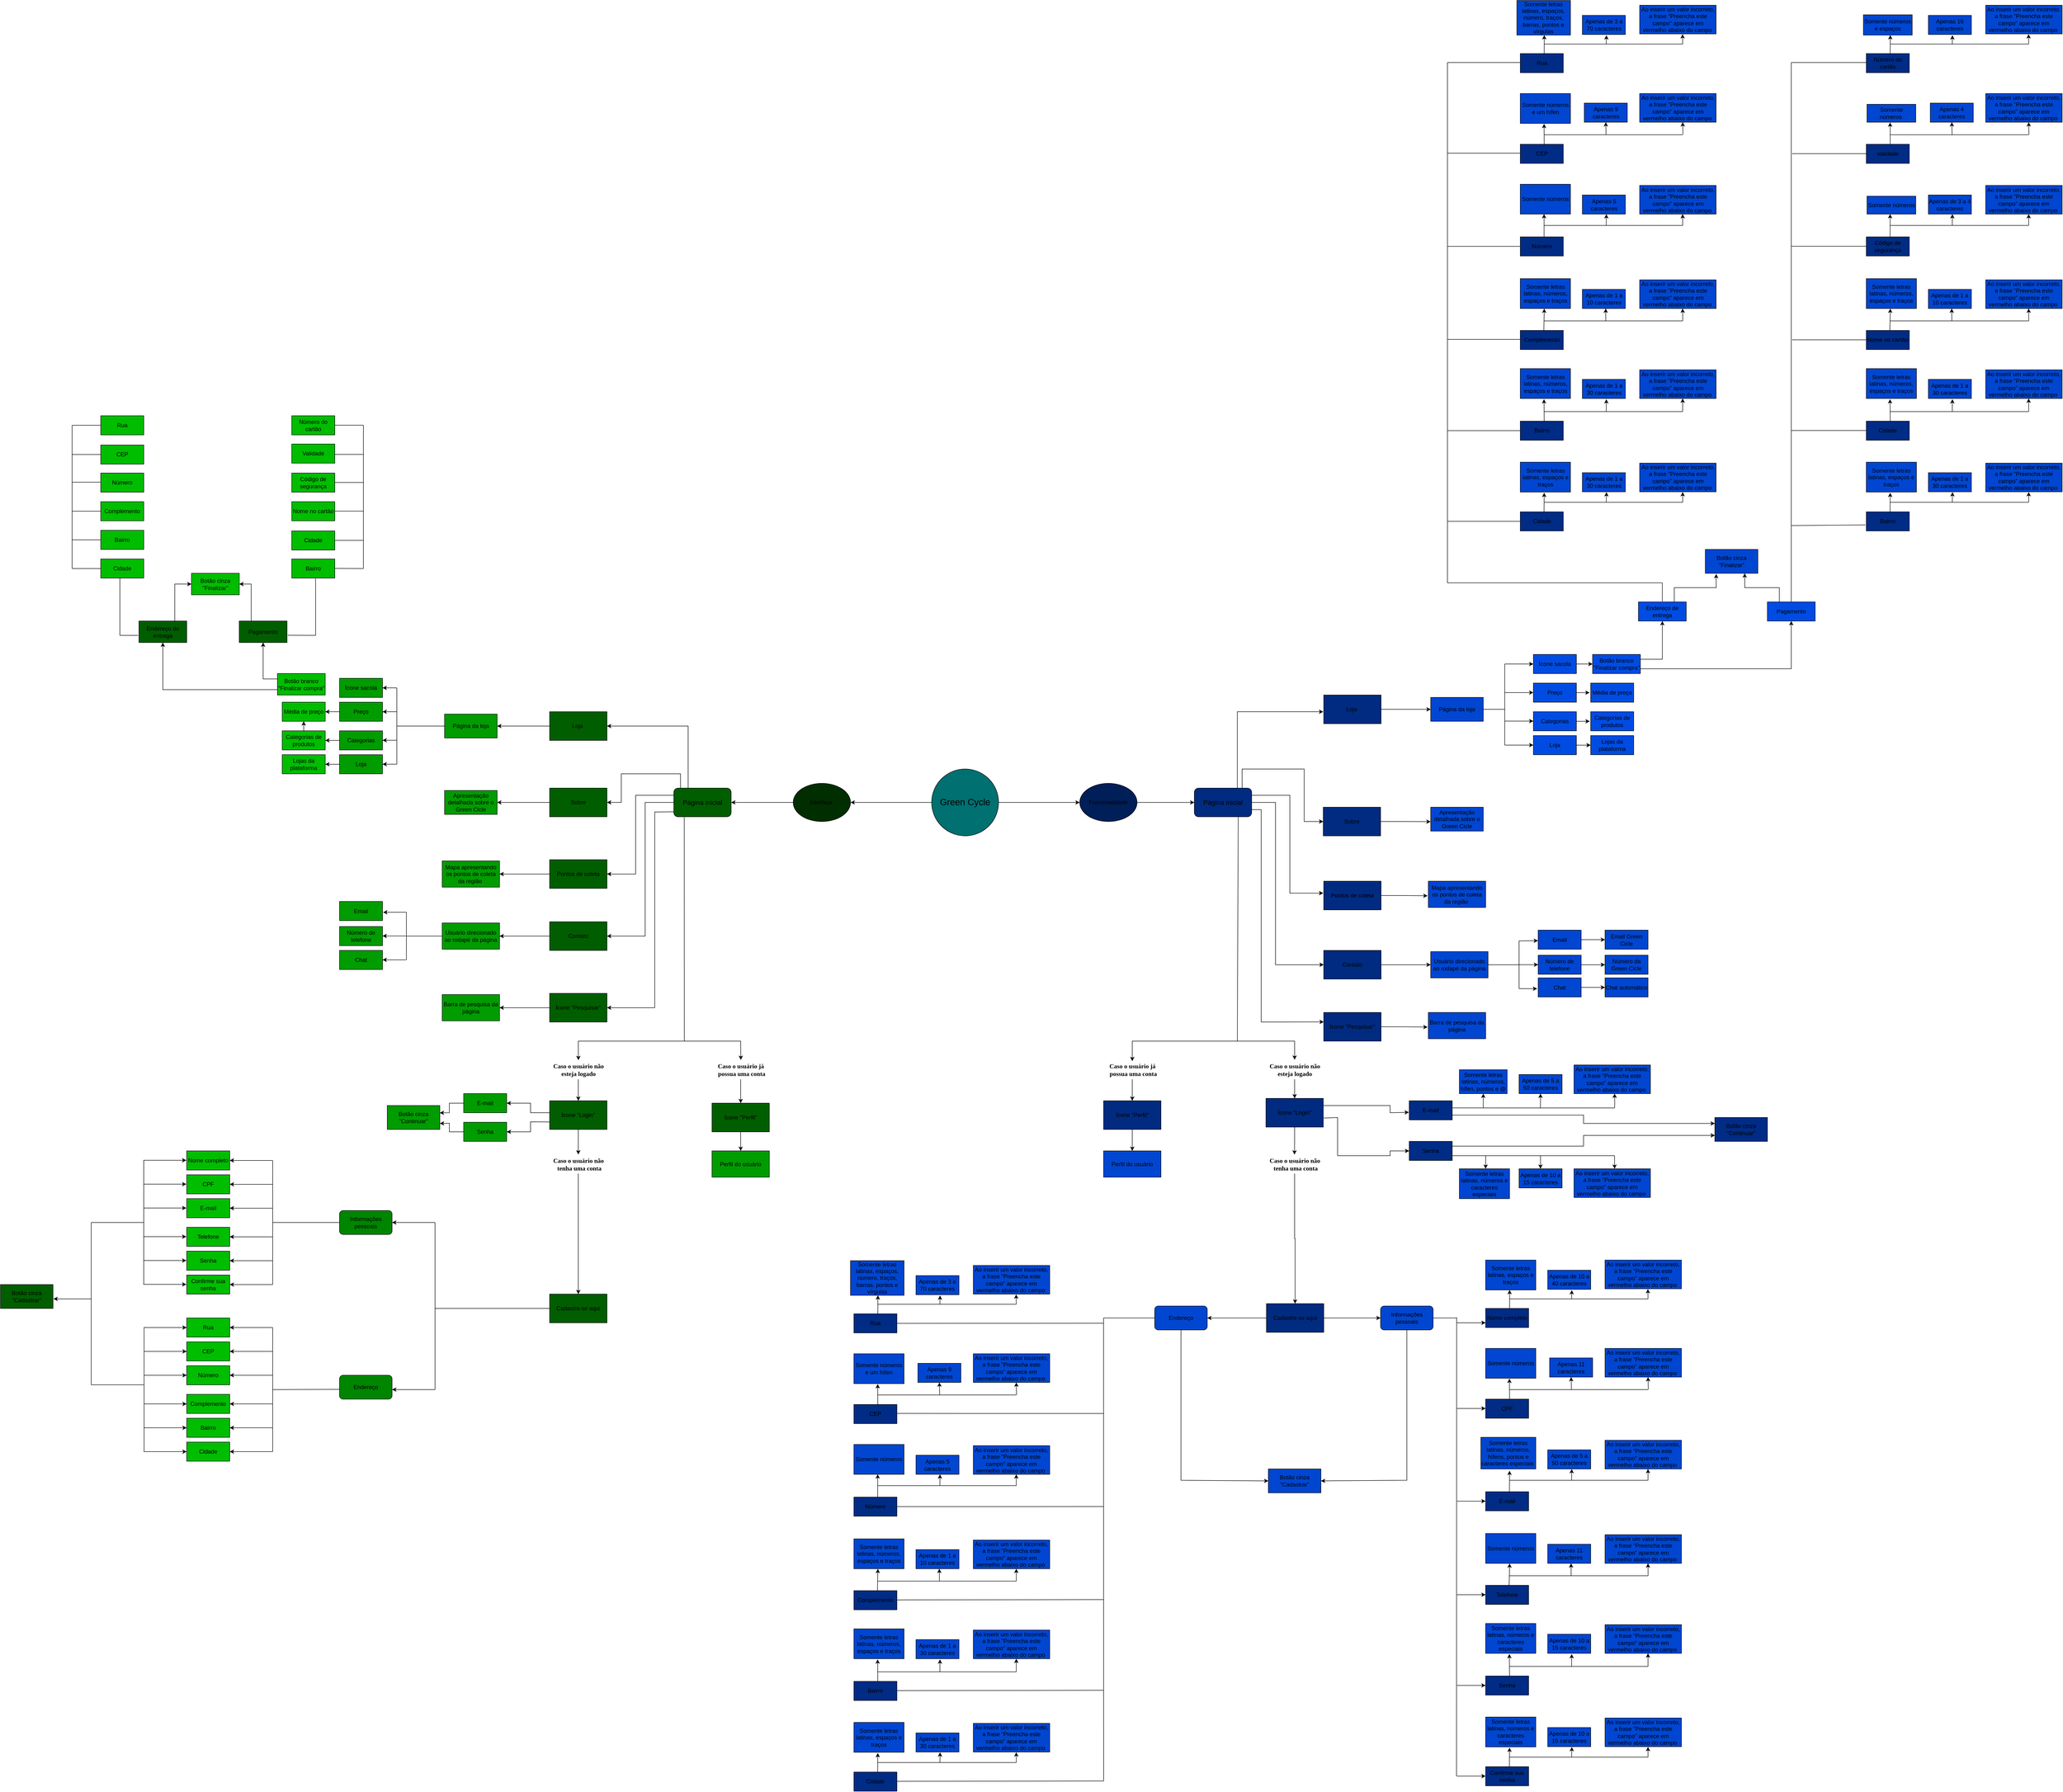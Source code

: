 <mxfile version="23.0.2" type="device" pages="2">
  <diagram name="Página-1" id="usan8BLxadwoLh-bCSt_">
    <mxGraphModel dx="2439" dy="2793" grid="1" gridSize="10" guides="1" tooltips="1" connect="1" arrows="1" fold="1" page="1" pageScale="1" pageWidth="827" pageHeight="1169" math="0" shadow="0">
      <root>
        <mxCell id="0" />
        <mxCell id="1" parent="0" />
        <mxCell id="uKwBP-VBY_xrLnJlRJrp-68" style="edgeStyle=orthogonalEdgeStyle;rounded=0;orthogonalLoop=1;jettySize=auto;html=1;exitX=0;exitY=0.5;exitDx=0;exitDy=0;entryX=1;entryY=0.5;entryDx=0;entryDy=0;" parent="1" source="uKwBP-VBY_xrLnJlRJrp-1" target="uKwBP-VBY_xrLnJlRJrp-3" edge="1">
          <mxGeometry relative="1" as="geometry" />
        </mxCell>
        <mxCell id="uKwBP-VBY_xrLnJlRJrp-253" style="edgeStyle=orthogonalEdgeStyle;rounded=0;orthogonalLoop=1;jettySize=auto;html=1;exitX=1;exitY=0.5;exitDx=0;exitDy=0;entryX=0;entryY=0.5;entryDx=0;entryDy=0;" parent="1" source="uKwBP-VBY_xrLnJlRJrp-1" target="uKwBP-VBY_xrLnJlRJrp-4" edge="1">
          <mxGeometry relative="1" as="geometry" />
        </mxCell>
        <mxCell id="uKwBP-VBY_xrLnJlRJrp-1" value="Green Cycle" style="ellipse;whiteSpace=wrap;html=1;aspect=fixed;fontSize=19;fillColor=#007070;" parent="1" vertex="1">
          <mxGeometry x="360" y="290" width="140" height="140" as="geometry" />
        </mxCell>
        <mxCell id="uKwBP-VBY_xrLnJlRJrp-69" style="edgeStyle=orthogonalEdgeStyle;rounded=0;orthogonalLoop=1;jettySize=auto;html=1;exitX=0;exitY=0.5;exitDx=0;exitDy=0;entryX=1;entryY=0.5;entryDx=0;entryDy=0;" parent="1" source="uKwBP-VBY_xrLnJlRJrp-3" target="uKwBP-VBY_xrLnJlRJrp-5" edge="1">
          <mxGeometry relative="1" as="geometry" />
        </mxCell>
        <mxCell id="uKwBP-VBY_xrLnJlRJrp-3" value="Interface&amp;nbsp;" style="ellipse;whiteSpace=wrap;html=1;fillColor=#002E00;" parent="1" vertex="1">
          <mxGeometry x="70" y="320" width="120" height="80" as="geometry" />
        </mxCell>
        <mxCell id="uKwBP-VBY_xrLnJlRJrp-254" style="edgeStyle=orthogonalEdgeStyle;rounded=0;orthogonalLoop=1;jettySize=auto;html=1;exitX=1;exitY=0.5;exitDx=0;exitDy=0;entryX=0;entryY=0.5;entryDx=0;entryDy=0;" parent="1" source="uKwBP-VBY_xrLnJlRJrp-4" target="uKwBP-VBY_xrLnJlRJrp-11" edge="1">
          <mxGeometry relative="1" as="geometry" />
        </mxCell>
        <mxCell id="uKwBP-VBY_xrLnJlRJrp-4" value="Funcionalidade" style="ellipse;whiteSpace=wrap;html=1;fillColor=#001F59;" parent="1" vertex="1">
          <mxGeometry x="670" y="320" width="120" height="80" as="geometry" />
        </mxCell>
        <mxCell id="uKwBP-VBY_xrLnJlRJrp-5" value="Página inicial" style="rounded=1;whiteSpace=wrap;html=1;fillColor=#005E00;fontSize=14;" parent="1" vertex="1">
          <mxGeometry x="-180" y="330" width="120" height="60" as="geometry" />
        </mxCell>
        <mxCell id="uKwBP-VBY_xrLnJlRJrp-77" style="edgeStyle=orthogonalEdgeStyle;rounded=0;orthogonalLoop=1;jettySize=auto;html=1;exitX=0;exitY=0.5;exitDx=0;exitDy=0;entryX=1;entryY=0.5;entryDx=0;entryDy=0;" parent="1" source="uKwBP-VBY_xrLnJlRJrp-6" target="uKwBP-VBY_xrLnJlRJrp-21" edge="1">
          <mxGeometry relative="1" as="geometry" />
        </mxCell>
        <mxCell id="uKwBP-VBY_xrLnJlRJrp-6" value="Sobre" style="rounded=0;whiteSpace=wrap;html=1;fillColor=#005E00;" parent="1" vertex="1">
          <mxGeometry x="-440" y="330" width="120" height="60" as="geometry" />
        </mxCell>
        <mxCell id="uKwBP-VBY_xrLnJlRJrp-76" style="edgeStyle=orthogonalEdgeStyle;rounded=0;orthogonalLoop=1;jettySize=auto;html=1;exitX=0;exitY=0.5;exitDx=0;exitDy=0;entryX=1;entryY=0.5;entryDx=0;entryDy=0;" parent="1" source="uKwBP-VBY_xrLnJlRJrp-7" target="uKwBP-VBY_xrLnJlRJrp-24" edge="1">
          <mxGeometry relative="1" as="geometry" />
        </mxCell>
        <mxCell id="uKwBP-VBY_xrLnJlRJrp-7" value="Loja&amp;nbsp;" style="rounded=0;whiteSpace=wrap;html=1;fillColor=#005E00;" parent="1" vertex="1">
          <mxGeometry x="-440" y="170" width="120" height="60" as="geometry" />
        </mxCell>
        <mxCell id="uKwBP-VBY_xrLnJlRJrp-78" style="edgeStyle=orthogonalEdgeStyle;rounded=0;orthogonalLoop=1;jettySize=auto;html=1;exitX=0;exitY=0.5;exitDx=0;exitDy=0;entryX=1;entryY=0.5;entryDx=0;entryDy=0;" parent="1" source="uKwBP-VBY_xrLnJlRJrp-8" target="uKwBP-VBY_xrLnJlRJrp-23" edge="1">
          <mxGeometry relative="1" as="geometry" />
        </mxCell>
        <mxCell id="uKwBP-VBY_xrLnJlRJrp-8" value="Pontos de coleta" style="rounded=0;whiteSpace=wrap;html=1;fillColor=#005E00;" parent="1" vertex="1">
          <mxGeometry x="-440" y="480" width="120" height="60" as="geometry" />
        </mxCell>
        <mxCell id="uKwBP-VBY_xrLnJlRJrp-79" style="edgeStyle=orthogonalEdgeStyle;rounded=0;orthogonalLoop=1;jettySize=auto;html=1;exitX=0;exitY=0.5;exitDx=0;exitDy=0;entryX=1;entryY=0.5;entryDx=0;entryDy=0;" parent="1" source="uKwBP-VBY_xrLnJlRJrp-9" target="uKwBP-VBY_xrLnJlRJrp-29" edge="1">
          <mxGeometry relative="1" as="geometry" />
        </mxCell>
        <mxCell id="uKwBP-VBY_xrLnJlRJrp-9" value="Contato" style="rounded=0;whiteSpace=wrap;html=1;fillColor=#005E00;" parent="1" vertex="1">
          <mxGeometry x="-440" y="610" width="120" height="60" as="geometry" />
        </mxCell>
        <mxCell id="uKwBP-VBY_xrLnJlRJrp-11" value="Página inicial" style="rounded=1;whiteSpace=wrap;html=1;fillColor=#002B80;fontSize=14;" parent="1" vertex="1">
          <mxGeometry x="910" y="330" width="120" height="60" as="geometry" />
        </mxCell>
        <mxCell id="uKwBP-VBY_xrLnJlRJrp-290" style="edgeStyle=orthogonalEdgeStyle;rounded=0;orthogonalLoop=1;jettySize=auto;html=1;exitX=1;exitY=0.5;exitDx=0;exitDy=0;entryX=0;entryY=0.5;entryDx=0;entryDy=0;" parent="1" source="uKwBP-VBY_xrLnJlRJrp-12" target="uKwBP-VBY_xrLnJlRJrp-28" edge="1">
          <mxGeometry relative="1" as="geometry">
            <mxPoint x="1400" y="169.714" as="targetPoint" />
          </mxGeometry>
        </mxCell>
        <mxCell id="uKwBP-VBY_xrLnJlRJrp-12" value="Loja&amp;nbsp;" style="rounded=0;whiteSpace=wrap;html=1;fillColor=#002B80;" parent="1" vertex="1">
          <mxGeometry x="1181" y="135" width="120" height="60" as="geometry" />
        </mxCell>
        <mxCell id="uKwBP-VBY_xrLnJlRJrp-13" value="Sobre" style="rounded=0;whiteSpace=wrap;html=1;fillColor=#002B80;" parent="1" vertex="1">
          <mxGeometry x="1180" y="370" width="120" height="60" as="geometry" />
        </mxCell>
        <mxCell id="uKwBP-VBY_xrLnJlRJrp-14" value="Pontos de coleta" style="rounded=0;whiteSpace=wrap;html=1;fillColor=#002B80;" parent="1" vertex="1">
          <mxGeometry x="1181" y="525" width="120" height="60" as="geometry" />
        </mxCell>
        <mxCell id="uKwBP-VBY_xrLnJlRJrp-39" style="edgeStyle=orthogonalEdgeStyle;rounded=0;orthogonalLoop=1;jettySize=auto;html=1;exitX=1;exitY=0.5;exitDx=0;exitDy=0;entryX=0;entryY=0.5;entryDx=0;entryDy=0;" parent="1" source="uKwBP-VBY_xrLnJlRJrp-15" target="uKwBP-VBY_xrLnJlRJrp-25" edge="1">
          <mxGeometry relative="1" as="geometry" />
        </mxCell>
        <mxCell id="uKwBP-VBY_xrLnJlRJrp-15" value="Contato" style="rounded=0;whiteSpace=wrap;html=1;fillColor=#002B80;" parent="1" vertex="1">
          <mxGeometry x="1181" y="670" width="120" height="60" as="geometry" />
        </mxCell>
        <mxCell id="uKwBP-VBY_xrLnJlRJrp-80" style="edgeStyle=orthogonalEdgeStyle;rounded=0;orthogonalLoop=1;jettySize=auto;html=1;exitX=0;exitY=0.5;exitDx=0;exitDy=0;entryX=1;entryY=0.5;entryDx=0;entryDy=0;" parent="1" source="uKwBP-VBY_xrLnJlRJrp-16" target="uKwBP-VBY_xrLnJlRJrp-30" edge="1">
          <mxGeometry relative="1" as="geometry" />
        </mxCell>
        <mxCell id="uKwBP-VBY_xrLnJlRJrp-16" value="Ícone &quot;Pesquisar&quot;" style="rounded=0;whiteSpace=wrap;html=1;fillColor=#005E00;" parent="1" vertex="1">
          <mxGeometry x="-440" y="760" width="120" height="60" as="geometry" />
        </mxCell>
        <mxCell id="uKwBP-VBY_xrLnJlRJrp-297" style="edgeStyle=orthogonalEdgeStyle;rounded=0;orthogonalLoop=1;jettySize=auto;html=1;exitX=1;exitY=0.5;exitDx=0;exitDy=0;entryX=-0.013;entryY=0.557;entryDx=0;entryDy=0;entryPerimeter=0;" parent="1" source="uKwBP-VBY_xrLnJlRJrp-18" target="uKwBP-VBY_xrLnJlRJrp-26" edge="1">
          <mxGeometry relative="1" as="geometry">
            <mxPoint x="1390.0" y="830.217" as="targetPoint" />
          </mxGeometry>
        </mxCell>
        <mxCell id="uKwBP-VBY_xrLnJlRJrp-18" value="Ícone &quot;Pesquisar&quot;" style="rounded=0;whiteSpace=wrap;html=1;fillColor=#002B80;" parent="1" vertex="1">
          <mxGeometry x="1181" y="800" width="120" height="60" as="geometry" />
        </mxCell>
        <mxCell id="uKwBP-VBY_xrLnJlRJrp-20" value="Apresentação detalhada sobre o Green Cicle" style="rounded=0;whiteSpace=wrap;html=1;fillColor=#0046D1;" parent="1" vertex="1">
          <mxGeometry x="1405" y="370" width="110" height="50" as="geometry" />
        </mxCell>
        <mxCell id="uKwBP-VBY_xrLnJlRJrp-21" value="Apresentação detalhada sobre o Green Cicle" style="rounded=0;whiteSpace=wrap;html=1;fillColor=#009C00;" parent="1" vertex="1">
          <mxGeometry x="-660" y="335" width="110" height="50" as="geometry" />
        </mxCell>
        <mxCell id="uKwBP-VBY_xrLnJlRJrp-22" value="Mapa apresentando os pontos de coleta da região&amp;nbsp;" style="rounded=0;whiteSpace=wrap;html=1;fillColor=#0046D1;" parent="1" vertex="1">
          <mxGeometry x="1400" y="525" width="120" height="55" as="geometry" />
        </mxCell>
        <mxCell id="uKwBP-VBY_xrLnJlRJrp-23" value="Mapa apresentando os pontos de coleta da região&amp;nbsp;" style="rounded=0;whiteSpace=wrap;html=1;fillColor=#009C00;" parent="1" vertex="1">
          <mxGeometry x="-665" y="482.5" width="120" height="55" as="geometry" />
        </mxCell>
        <mxCell id="uKwBP-VBY_xrLnJlRJrp-24" value="Página da loja" style="rounded=0;whiteSpace=wrap;html=1;fillColor=#009C00;" parent="1" vertex="1">
          <mxGeometry x="-660" y="175" width="110" height="50" as="geometry" />
        </mxCell>
        <mxCell id="uKwBP-VBY_xrLnJlRJrp-25" value="Usuário direcionado ao rodapé da página" style="rounded=0;whiteSpace=wrap;html=1;fillColor=#0046D1;" parent="1" vertex="1">
          <mxGeometry x="1405" y="672.5" width="120" height="55" as="geometry" />
        </mxCell>
        <mxCell id="uKwBP-VBY_xrLnJlRJrp-26" value="Barra de pesquisa da página" style="rounded=0;whiteSpace=wrap;html=1;fillColor=#0046D1;" parent="1" vertex="1">
          <mxGeometry x="1400" y="800" width="120" height="55" as="geometry" />
        </mxCell>
        <mxCell id="uKwBP-VBY_xrLnJlRJrp-28" value="Página da loja" style="rounded=0;whiteSpace=wrap;html=1;fillColor=#0046D1;" parent="1" vertex="1">
          <mxGeometry x="1405" y="140" width="110" height="50" as="geometry" />
        </mxCell>
        <mxCell id="uKwBP-VBY_xrLnJlRJrp-29" value="Usuário direcionado ao rodapé da página" style="rounded=0;whiteSpace=wrap;html=1;fillColor=#009C00;" parent="1" vertex="1">
          <mxGeometry x="-665" y="612.5" width="120" height="55" as="geometry" />
        </mxCell>
        <mxCell id="uKwBP-VBY_xrLnJlRJrp-30" value="Barra de pesquisa da página" style="rounded=0;whiteSpace=wrap;html=1;fillColor=#009C00;" parent="1" vertex="1">
          <mxGeometry x="-665" y="762.5" width="120" height="55" as="geometry" />
        </mxCell>
        <mxCell id="uKwBP-VBY_xrLnJlRJrp-32" value="Número de telefone" style="rounded=0;whiteSpace=wrap;html=1;fillColor=#009C00;" parent="1" vertex="1">
          <mxGeometry x="-880" y="620" width="90" height="40" as="geometry" />
        </mxCell>
        <mxCell id="uKwBP-VBY_xrLnJlRJrp-33" value="Chat" style="rounded=0;whiteSpace=wrap;html=1;fillColor=#009C00;" parent="1" vertex="1">
          <mxGeometry x="-880" y="670" width="90" height="40" as="geometry" />
        </mxCell>
        <mxCell id="uKwBP-VBY_xrLnJlRJrp-34" value="Email" style="rounded=0;whiteSpace=wrap;html=1;fillColor=#009C00;" parent="1" vertex="1">
          <mxGeometry x="-880" y="567.5" width="90" height="40" as="geometry" />
        </mxCell>
        <mxCell id="KmOtgh7a1UM6X6IASe2r-30" style="edgeStyle=orthogonalEdgeStyle;rounded=0;orthogonalLoop=1;jettySize=auto;html=1;exitX=1;exitY=0.5;exitDx=0;exitDy=0;entryX=0;entryY=0.5;entryDx=0;entryDy=0;" edge="1" parent="1" source="uKwBP-VBY_xrLnJlRJrp-36" target="KmOtgh7a1UM6X6IASe2r-29">
          <mxGeometry relative="1" as="geometry" />
        </mxCell>
        <mxCell id="uKwBP-VBY_xrLnJlRJrp-36" value="Email" style="rounded=0;whiteSpace=wrap;html=1;fillColor=#0046D1;" parent="1" vertex="1">
          <mxGeometry x="1630" y="627.5" width="90" height="40" as="geometry" />
        </mxCell>
        <mxCell id="KmOtgh7a1UM6X6IASe2r-32" style="edgeStyle=orthogonalEdgeStyle;rounded=0;orthogonalLoop=1;jettySize=auto;html=1;exitX=1;exitY=0.5;exitDx=0;exitDy=0;entryX=0;entryY=0.5;entryDx=0;entryDy=0;" edge="1" parent="1" source="uKwBP-VBY_xrLnJlRJrp-37" target="KmOtgh7a1UM6X6IASe2r-31">
          <mxGeometry relative="1" as="geometry" />
        </mxCell>
        <mxCell id="uKwBP-VBY_xrLnJlRJrp-37" value="Número de telefone" style="rounded=0;whiteSpace=wrap;html=1;fillColor=#0046D1;" parent="1" vertex="1">
          <mxGeometry x="1630" y="680" width="90" height="40" as="geometry" />
        </mxCell>
        <mxCell id="KmOtgh7a1UM6X6IASe2r-34" style="edgeStyle=orthogonalEdgeStyle;rounded=0;orthogonalLoop=1;jettySize=auto;html=1;exitX=1;exitY=0.5;exitDx=0;exitDy=0;entryX=0;entryY=0.5;entryDx=0;entryDy=0;" edge="1" parent="1" source="uKwBP-VBY_xrLnJlRJrp-38" target="KmOtgh7a1UM6X6IASe2r-33">
          <mxGeometry relative="1" as="geometry" />
        </mxCell>
        <mxCell id="uKwBP-VBY_xrLnJlRJrp-38" value="Chat" style="rounded=0;whiteSpace=wrap;html=1;fillColor=#0046D1;" parent="1" vertex="1">
          <mxGeometry x="1630" y="727.5" width="90" height="40" as="geometry" />
        </mxCell>
        <mxCell id="uKwBP-VBY_xrLnJlRJrp-70" value="" style="endArrow=classic;html=1;rounded=0;entryX=1;entryY=0.5;entryDx=0;entryDy=0;exitX=0.25;exitY=0;exitDx=0;exitDy=0;" parent="1" source="uKwBP-VBY_xrLnJlRJrp-5" target="uKwBP-VBY_xrLnJlRJrp-7" edge="1">
          <mxGeometry width="50" height="50" relative="1" as="geometry">
            <mxPoint x="-170" y="330" as="sourcePoint" />
            <mxPoint x="-120" y="280" as="targetPoint" />
            <Array as="points">
              <mxPoint x="-150" y="200" />
            </Array>
          </mxGeometry>
        </mxCell>
        <mxCell id="uKwBP-VBY_xrLnJlRJrp-71" value="" style="endArrow=classic;html=1;rounded=0;exitX=0.118;exitY=-0.011;exitDx=0;exitDy=0;exitPerimeter=0;entryX=1;entryY=0.5;entryDx=0;entryDy=0;" parent="1" source="uKwBP-VBY_xrLnJlRJrp-5" target="uKwBP-VBY_xrLnJlRJrp-6" edge="1">
          <mxGeometry width="50" height="50" relative="1" as="geometry">
            <mxPoint x="-170" y="290" as="sourcePoint" />
            <mxPoint x="-120" y="240" as="targetPoint" />
            <Array as="points">
              <mxPoint x="-166" y="300" />
              <mxPoint x="-290" y="300" />
              <mxPoint x="-290" y="360" />
            </Array>
          </mxGeometry>
        </mxCell>
        <mxCell id="uKwBP-VBY_xrLnJlRJrp-72" value="" style="endArrow=classic;html=1;rounded=0;exitX=0;exitY=0.25;exitDx=0;exitDy=0;entryX=1;entryY=0.5;entryDx=0;entryDy=0;" parent="1" source="uKwBP-VBY_xrLnJlRJrp-5" target="uKwBP-VBY_xrLnJlRJrp-8" edge="1">
          <mxGeometry width="50" height="50" relative="1" as="geometry">
            <mxPoint x="-240" y="430" as="sourcePoint" />
            <mxPoint x="-280" y="470" as="targetPoint" />
            <Array as="points">
              <mxPoint x="-260" y="345" />
              <mxPoint x="-260" y="510" />
            </Array>
          </mxGeometry>
        </mxCell>
        <mxCell id="uKwBP-VBY_xrLnJlRJrp-73" value="" style="endArrow=classic;html=1;rounded=0;exitX=0;exitY=0.5;exitDx=0;exitDy=0;entryX=1;entryY=0.5;entryDx=0;entryDy=0;" parent="1" source="uKwBP-VBY_xrLnJlRJrp-5" target="uKwBP-VBY_xrLnJlRJrp-9" edge="1">
          <mxGeometry width="50" height="50" relative="1" as="geometry">
            <mxPoint x="-250" y="490" as="sourcePoint" />
            <mxPoint x="-200" y="440" as="targetPoint" />
            <Array as="points">
              <mxPoint x="-240" y="360" />
              <mxPoint x="-240" y="640" />
            </Array>
          </mxGeometry>
        </mxCell>
        <mxCell id="uKwBP-VBY_xrLnJlRJrp-74" value="" style="endArrow=classic;html=1;rounded=0;entryX=1;entryY=0.5;entryDx=0;entryDy=0;exitX=0.001;exitY=0.826;exitDx=0;exitDy=0;exitPerimeter=0;" parent="1" source="uKwBP-VBY_xrLnJlRJrp-5" target="uKwBP-VBY_xrLnJlRJrp-16" edge="1">
          <mxGeometry width="50" height="50" relative="1" as="geometry">
            <mxPoint x="-190" y="380" as="sourcePoint" />
            <mxPoint x="-140" y="350" as="targetPoint" />
            <Array as="points">
              <mxPoint x="-220" y="380" />
              <mxPoint x="-220" y="790" />
            </Array>
          </mxGeometry>
        </mxCell>
        <mxCell id="uKwBP-VBY_xrLnJlRJrp-126" value="Nome completo" style="rounded=0;whiteSpace=wrap;html=1;fillColor=#00BD00;" parent="1" vertex="1">
          <mxGeometry x="-1200" y="1090" width="90" height="40" as="geometry" />
        </mxCell>
        <mxCell id="uKwBP-VBY_xrLnJlRJrp-127" value="CPF" style="rounded=0;whiteSpace=wrap;html=1;fillColor=#00BD00;" parent="1" vertex="1">
          <mxGeometry x="-1200" y="1140" width="90" height="40" as="geometry" />
        </mxCell>
        <mxCell id="uKwBP-VBY_xrLnJlRJrp-128" value="E-mail" style="rounded=0;whiteSpace=wrap;html=1;fillColor=#00BD00;" parent="1" vertex="1">
          <mxGeometry x="-1200" y="1190" width="90" height="40" as="geometry" />
        </mxCell>
        <mxCell id="uKwBP-VBY_xrLnJlRJrp-129" value="Telefone" style="rounded=0;whiteSpace=wrap;html=1;fillColor=#00BD00;" parent="1" vertex="1">
          <mxGeometry x="-1200" y="1250" width="90" height="40" as="geometry" />
        </mxCell>
        <mxCell id="uKwBP-VBY_xrLnJlRJrp-130" value="Confirme sua senha" style="rounded=0;whiteSpace=wrap;html=1;fillColor=#00BD00;" parent="1" vertex="1">
          <mxGeometry x="-1200" y="1350" width="90" height="40" as="geometry" />
        </mxCell>
        <mxCell id="uKwBP-VBY_xrLnJlRJrp-131" value="Senha" style="rounded=0;whiteSpace=wrap;html=1;fillColor=#00BD00;" parent="1" vertex="1">
          <mxGeometry x="-1200" y="1300" width="90" height="40" as="geometry" />
        </mxCell>
        <mxCell id="uKwBP-VBY_xrLnJlRJrp-132" value="Botão cinza &quot;Cadastrar&quot;" style="rounded=0;whiteSpace=wrap;html=1;fillColor=#005E00;" parent="1" vertex="1">
          <mxGeometry x="-1590" y="1370" width="110" height="50" as="geometry" />
        </mxCell>
        <mxCell id="uKwBP-VBY_xrLnJlRJrp-172" style="edgeStyle=orthogonalEdgeStyle;rounded=0;orthogonalLoop=1;jettySize=auto;html=1;exitX=0.5;exitY=1;exitDx=0;exitDy=0;entryX=0.5;entryY=0;entryDx=0;entryDy=0;" parent="1" source="uKwBP-VBY_xrLnJlRJrp-147" target="uKwBP-VBY_xrLnJlRJrp-148" edge="1">
          <mxGeometry relative="1" as="geometry" />
        </mxCell>
        <mxCell id="uKwBP-VBY_xrLnJlRJrp-147" value="Ícone &quot;Perfil&quot;" style="rounded=0;whiteSpace=wrap;html=1;fillColor=#005E00;" parent="1" vertex="1">
          <mxGeometry x="-100" y="990" width="120" height="60" as="geometry" />
        </mxCell>
        <mxCell id="uKwBP-VBY_xrLnJlRJrp-148" value="Perfil do usuário" style="rounded=0;whiteSpace=wrap;html=1;fillColor=#009C00;" parent="1" vertex="1">
          <mxGeometry x="-100" y="1090" width="120" height="55" as="geometry" />
        </mxCell>
        <mxCell id="uKwBP-VBY_xrLnJlRJrp-175" style="edgeStyle=orthogonalEdgeStyle;rounded=0;orthogonalLoop=1;jettySize=auto;html=1;entryX=0.5;entryY=0;entryDx=0;entryDy=0;" parent="1" source="uKwBP-VBY_xrLnJlRJrp-150" target="uKwBP-VBY_xrLnJlRJrp-154" edge="1">
          <mxGeometry relative="1" as="geometry" />
        </mxCell>
        <mxCell id="uKwBP-VBY_xrLnJlRJrp-150" value="Caso o usuário não &lt;br style=&quot;font-size: 13px;&quot;&gt;esteja logado" style="text;html=1;align=center;verticalAlign=middle;resizable=0;points=[];autosize=1;strokeColor=none;fillColor=none;fontStyle=1;fontFamily=Verdana;fontSize=13;" parent="1" vertex="1">
          <mxGeometry x="-460" y="900" width="160" height="40" as="geometry" />
        </mxCell>
        <mxCell id="uKwBP-VBY_xrLnJlRJrp-151" value="" style="endArrow=classic;html=1;rounded=0;exitX=0.182;exitY=1.014;exitDx=0;exitDy=0;exitPerimeter=0;entryX=0.501;entryY=-0.003;entryDx=0;entryDy=0;entryPerimeter=0;" parent="1" source="uKwBP-VBY_xrLnJlRJrp-5" target="uKwBP-VBY_xrLnJlRJrp-150" edge="1">
          <mxGeometry width="50" height="50" relative="1" as="geometry">
            <mxPoint x="-590" y="780" as="sourcePoint" />
            <mxPoint x="-310" y="880" as="targetPoint" />
            <Array as="points">
              <mxPoint x="-158" y="860" />
              <mxPoint x="-380" y="860" />
            </Array>
          </mxGeometry>
        </mxCell>
        <mxCell id="uKwBP-VBY_xrLnJlRJrp-173" style="edgeStyle=orthogonalEdgeStyle;rounded=0;orthogonalLoop=1;jettySize=auto;html=1;exitX=0.5;exitY=1;exitDx=0;exitDy=0;" parent="1" source="uKwBP-VBY_xrLnJlRJrp-154" target="uKwBP-VBY_xrLnJlRJrp-159" edge="1">
          <mxGeometry relative="1" as="geometry" />
        </mxCell>
        <mxCell id="uKwBP-VBY_xrLnJlRJrp-154" value="Ícone &quot;Login&quot;" style="rounded=0;whiteSpace=wrap;html=1;fillColor=#005E00;" parent="1" vertex="1">
          <mxGeometry x="-440" y="985" width="120" height="60" as="geometry" />
        </mxCell>
        <mxCell id="uKwBP-VBY_xrLnJlRJrp-155" value="E-mail" style="rounded=0;whiteSpace=wrap;html=1;fillColor=#009C00;" parent="1" vertex="1">
          <mxGeometry x="-620" y="970" width="90" height="40" as="geometry" />
        </mxCell>
        <mxCell id="uKwBP-VBY_xrLnJlRJrp-156" value="Senha" style="rounded=0;whiteSpace=wrap;html=1;fillColor=#009C00;" parent="1" vertex="1">
          <mxGeometry x="-620" y="1030" width="90" height="40" as="geometry" />
        </mxCell>
        <mxCell id="uKwBP-VBY_xrLnJlRJrp-157" value="Botão cinza &quot;Continuar&quot;" style="rounded=0;whiteSpace=wrap;html=1;fillColor=#009C00;" parent="1" vertex="1">
          <mxGeometry x="-780" y="995" width="110" height="50" as="geometry" />
        </mxCell>
        <mxCell id="uKwBP-VBY_xrLnJlRJrp-158" value="Cadastre-se aqui" style="rounded=0;whiteSpace=wrap;html=1;fillColor=#005E00;" parent="1" vertex="1">
          <mxGeometry x="-440" y="1390" width="120" height="60" as="geometry" />
        </mxCell>
        <mxCell id="uKwBP-VBY_xrLnJlRJrp-174" style="edgeStyle=orthogonalEdgeStyle;rounded=0;orthogonalLoop=1;jettySize=auto;html=1;entryX=0.5;entryY=0;entryDx=0;entryDy=0;" parent="1" source="uKwBP-VBY_xrLnJlRJrp-159" target="uKwBP-VBY_xrLnJlRJrp-158" edge="1">
          <mxGeometry relative="1" as="geometry" />
        </mxCell>
        <mxCell id="uKwBP-VBY_xrLnJlRJrp-159" value="Caso o usuário não&lt;br style=&quot;font-size: 13px;&quot;&gt;&amp;nbsp;tenha uma conta" style="text;html=1;align=center;verticalAlign=middle;resizable=0;points=[];autosize=1;strokeColor=none;fillColor=none;fontFamily=Verdana;fontStyle=1;fontSize=13;" parent="1" vertex="1">
          <mxGeometry x="-460" y="1097.5" width="160" height="40" as="geometry" />
        </mxCell>
        <mxCell id="uKwBP-VBY_xrLnJlRJrp-165" value="Informações pessoais" style="rounded=1;whiteSpace=wrap;html=1;fillColor=#008500;" parent="1" vertex="1">
          <mxGeometry x="-880" y="1215" width="110" height="50" as="geometry" />
        </mxCell>
        <mxCell id="uKwBP-VBY_xrLnJlRJrp-166" value="Endereço" style="rounded=1;whiteSpace=wrap;html=1;fillColor=#008500;" parent="1" vertex="1">
          <mxGeometry x="-880" y="1560" width="110" height="50" as="geometry" />
        </mxCell>
        <mxCell id="uKwBP-VBY_xrLnJlRJrp-171" style="edgeStyle=orthogonalEdgeStyle;rounded=0;orthogonalLoop=1;jettySize=auto;html=1;entryX=0.5;entryY=0;entryDx=0;entryDy=0;" parent="1" source="uKwBP-VBY_xrLnJlRJrp-168" target="uKwBP-VBY_xrLnJlRJrp-147" edge="1">
          <mxGeometry relative="1" as="geometry" />
        </mxCell>
        <mxCell id="uKwBP-VBY_xrLnJlRJrp-168" value="Caso o usuário já&lt;br style=&quot;font-size: 13px;&quot;&gt;&amp;nbsp;possua uma conta" style="text;html=1;align=center;verticalAlign=middle;resizable=0;points=[];autosize=1;strokeColor=none;fillColor=none;fontFamily=Verdana;fontStyle=1;fontSize=13;" parent="1" vertex="1">
          <mxGeometry x="-120" y="900" width="160" height="40" as="geometry" />
        </mxCell>
        <mxCell id="uKwBP-VBY_xrLnJlRJrp-170" value="" style="endArrow=classic;html=1;rounded=0;entryX=0.502;entryY=-0.014;entryDx=0;entryDy=0;entryPerimeter=0;" parent="1" target="uKwBP-VBY_xrLnJlRJrp-168" edge="1">
          <mxGeometry width="50" height="50" relative="1" as="geometry">
            <mxPoint x="-160" y="860" as="sourcePoint" />
            <mxPoint x="60" y="840" as="targetPoint" />
            <Array as="points">
              <mxPoint x="-40" y="860" />
            </Array>
          </mxGeometry>
        </mxCell>
        <mxCell id="uKwBP-VBY_xrLnJlRJrp-176" value="" style="endArrow=none;html=1;rounded=0;" parent="1" edge="1">
          <mxGeometry width="50" height="50" relative="1" as="geometry">
            <mxPoint x="-1020" y="1240" as="sourcePoint" />
            <mxPoint x="-880" y="1240" as="targetPoint" />
          </mxGeometry>
        </mxCell>
        <mxCell id="uKwBP-VBY_xrLnJlRJrp-177" value="" style="endArrow=none;html=1;rounded=0;" parent="1" edge="1">
          <mxGeometry width="50" height="50" relative="1" as="geometry">
            <mxPoint x="-1020" y="1370" as="sourcePoint" />
            <mxPoint x="-1020" y="1110" as="targetPoint" />
          </mxGeometry>
        </mxCell>
        <mxCell id="uKwBP-VBY_xrLnJlRJrp-178" value="" style="endArrow=classic;html=1;rounded=0;entryX=1;entryY=0.5;entryDx=0;entryDy=0;" parent="1" target="uKwBP-VBY_xrLnJlRJrp-126" edge="1">
          <mxGeometry width="50" height="50" relative="1" as="geometry">
            <mxPoint x="-1020" y="1110" as="sourcePoint" />
            <mxPoint x="-1010" y="1120" as="targetPoint" />
          </mxGeometry>
        </mxCell>
        <mxCell id="uKwBP-VBY_xrLnJlRJrp-179" value="" style="endArrow=classic;html=1;rounded=0;" parent="1" edge="1">
          <mxGeometry width="50" height="50" relative="1" as="geometry">
            <mxPoint x="-1020" y="1160" as="sourcePoint" />
            <mxPoint x="-1110" y="1160" as="targetPoint" />
          </mxGeometry>
        </mxCell>
        <mxCell id="uKwBP-VBY_xrLnJlRJrp-180" value="" style="endArrow=classic;html=1;rounded=0;entryX=1;entryY=0.5;entryDx=0;entryDy=0;" parent="1" target="uKwBP-VBY_xrLnJlRJrp-128" edge="1">
          <mxGeometry width="50" height="50" relative="1" as="geometry">
            <mxPoint x="-1020" y="1210" as="sourcePoint" />
            <mxPoint x="-1050" y="1190" as="targetPoint" />
          </mxGeometry>
        </mxCell>
        <mxCell id="uKwBP-VBY_xrLnJlRJrp-181" value="" style="endArrow=classic;html=1;rounded=0;entryX=1;entryY=0.5;entryDx=0;entryDy=0;" parent="1" target="uKwBP-VBY_xrLnJlRJrp-129" edge="1">
          <mxGeometry width="50" height="50" relative="1" as="geometry">
            <mxPoint x="-1020" y="1270" as="sourcePoint" />
            <mxPoint x="-1050" y="1240" as="targetPoint" />
          </mxGeometry>
        </mxCell>
        <mxCell id="uKwBP-VBY_xrLnJlRJrp-182" value="" style="endArrow=classic;html=1;rounded=0;entryX=1;entryY=0.5;entryDx=0;entryDy=0;" parent="1" target="uKwBP-VBY_xrLnJlRJrp-131" edge="1">
          <mxGeometry width="50" height="50" relative="1" as="geometry">
            <mxPoint x="-1020" y="1320" as="sourcePoint" />
            <mxPoint x="-1050" y="1290" as="targetPoint" />
          </mxGeometry>
        </mxCell>
        <mxCell id="uKwBP-VBY_xrLnJlRJrp-183" value="" style="endArrow=classic;html=1;rounded=0;entryX=1;entryY=0.5;entryDx=0;entryDy=0;" parent="1" target="uKwBP-VBY_xrLnJlRJrp-130" edge="1">
          <mxGeometry width="50" height="50" relative="1" as="geometry">
            <mxPoint x="-1020" y="1370" as="sourcePoint" />
            <mxPoint x="-1050" y="1340" as="targetPoint" />
          </mxGeometry>
        </mxCell>
        <mxCell id="uKwBP-VBY_xrLnJlRJrp-184" value="Rua" style="rounded=0;whiteSpace=wrap;html=1;fillColor=#00BD00;" parent="1" vertex="1">
          <mxGeometry x="-1200" y="1440" width="90" height="40" as="geometry" />
        </mxCell>
        <mxCell id="uKwBP-VBY_xrLnJlRJrp-185" value="CEP" style="rounded=0;whiteSpace=wrap;html=1;fillColor=#00BD00;" parent="1" vertex="1">
          <mxGeometry x="-1200" y="1490" width="90" height="40" as="geometry" />
        </mxCell>
        <mxCell id="uKwBP-VBY_xrLnJlRJrp-186" value="Número" style="rounded=0;whiteSpace=wrap;html=1;fillColor=#00BD00;" parent="1" vertex="1">
          <mxGeometry x="-1200" y="1540" width="90" height="40" as="geometry" />
        </mxCell>
        <mxCell id="uKwBP-VBY_xrLnJlRJrp-187" value="Complemento" style="rounded=0;whiteSpace=wrap;html=1;fillColor=#00BD00;" parent="1" vertex="1">
          <mxGeometry x="-1200" y="1600" width="90" height="40" as="geometry" />
        </mxCell>
        <mxCell id="uKwBP-VBY_xrLnJlRJrp-188" value="Cidade" style="rounded=0;whiteSpace=wrap;html=1;fillColor=#00BD00;" parent="1" vertex="1">
          <mxGeometry x="-1200" y="1700" width="90" height="40" as="geometry" />
        </mxCell>
        <mxCell id="uKwBP-VBY_xrLnJlRJrp-189" value="Bairro" style="rounded=0;whiteSpace=wrap;html=1;fillColor=#00BD00;" parent="1" vertex="1">
          <mxGeometry x="-1200" y="1650" width="90" height="40" as="geometry" />
        </mxCell>
        <mxCell id="uKwBP-VBY_xrLnJlRJrp-190" value="" style="endArrow=none;html=1;rounded=0;" parent="1" edge="1">
          <mxGeometry width="50" height="50" relative="1" as="geometry">
            <mxPoint x="-1020" y="1720" as="sourcePoint" />
            <mxPoint x="-1020" y="1460" as="targetPoint" />
          </mxGeometry>
        </mxCell>
        <mxCell id="uKwBP-VBY_xrLnJlRJrp-191" value="" style="endArrow=classic;html=1;rounded=0;entryX=1;entryY=0.5;entryDx=0;entryDy=0;" parent="1" target="uKwBP-VBY_xrLnJlRJrp-184" edge="1">
          <mxGeometry width="50" height="50" relative="1" as="geometry">
            <mxPoint x="-1020" y="1460" as="sourcePoint" />
            <mxPoint x="-1010" y="1470" as="targetPoint" />
          </mxGeometry>
        </mxCell>
        <mxCell id="uKwBP-VBY_xrLnJlRJrp-192" value="" style="endArrow=classic;html=1;rounded=0;" parent="1" edge="1">
          <mxGeometry width="50" height="50" relative="1" as="geometry">
            <mxPoint x="-1020" y="1510" as="sourcePoint" />
            <mxPoint x="-1110" y="1510" as="targetPoint" />
          </mxGeometry>
        </mxCell>
        <mxCell id="uKwBP-VBY_xrLnJlRJrp-193" value="" style="endArrow=classic;html=1;rounded=0;entryX=1;entryY=0.5;entryDx=0;entryDy=0;" parent="1" target="uKwBP-VBY_xrLnJlRJrp-186" edge="1">
          <mxGeometry width="50" height="50" relative="1" as="geometry">
            <mxPoint x="-1020" y="1560" as="sourcePoint" />
            <mxPoint x="-1050" y="1540" as="targetPoint" />
          </mxGeometry>
        </mxCell>
        <mxCell id="uKwBP-VBY_xrLnJlRJrp-194" value="" style="endArrow=classic;html=1;rounded=0;entryX=1;entryY=0.5;entryDx=0;entryDy=0;" parent="1" target="uKwBP-VBY_xrLnJlRJrp-187" edge="1">
          <mxGeometry width="50" height="50" relative="1" as="geometry">
            <mxPoint x="-1020" y="1620" as="sourcePoint" />
            <mxPoint x="-1050" y="1590" as="targetPoint" />
          </mxGeometry>
        </mxCell>
        <mxCell id="uKwBP-VBY_xrLnJlRJrp-195" value="" style="endArrow=classic;html=1;rounded=0;entryX=1;entryY=0.5;entryDx=0;entryDy=0;" parent="1" target="uKwBP-VBY_xrLnJlRJrp-189" edge="1">
          <mxGeometry width="50" height="50" relative="1" as="geometry">
            <mxPoint x="-1020" y="1670" as="sourcePoint" />
            <mxPoint x="-1050" y="1640" as="targetPoint" />
          </mxGeometry>
        </mxCell>
        <mxCell id="uKwBP-VBY_xrLnJlRJrp-196" value="" style="endArrow=classic;html=1;rounded=0;entryX=1;entryY=0.5;entryDx=0;entryDy=0;" parent="1" target="uKwBP-VBY_xrLnJlRJrp-188" edge="1">
          <mxGeometry width="50" height="50" relative="1" as="geometry">
            <mxPoint x="-1020" y="1720" as="sourcePoint" />
            <mxPoint x="-1050" y="1690" as="targetPoint" />
          </mxGeometry>
        </mxCell>
        <mxCell id="uKwBP-VBY_xrLnJlRJrp-197" value="" style="endArrow=none;html=1;rounded=0;entryX=0.003;entryY=0.59;entryDx=0;entryDy=0;entryPerimeter=0;" parent="1" target="uKwBP-VBY_xrLnJlRJrp-166" edge="1">
          <mxGeometry width="50" height="50" relative="1" as="geometry">
            <mxPoint x="-1020" y="1590" as="sourcePoint" />
            <mxPoint x="-950" y="1580" as="targetPoint" />
          </mxGeometry>
        </mxCell>
        <mxCell id="uKwBP-VBY_xrLnJlRJrp-219" value="" style="endArrow=none;html=1;rounded=0;" parent="1" edge="1">
          <mxGeometry width="50" height="50" relative="1" as="geometry">
            <mxPoint x="-1289.999" y="1370" as="sourcePoint" />
            <mxPoint x="-1289.999" y="1110" as="targetPoint" />
          </mxGeometry>
        </mxCell>
        <mxCell id="uKwBP-VBY_xrLnJlRJrp-220" value="" style="endArrow=classic;html=1;rounded=0;entryX=1;entryY=0.5;entryDx=0;entryDy=0;" parent="1" edge="1">
          <mxGeometry width="50" height="50" relative="1" as="geometry">
            <mxPoint x="-1290.74" y="1109.63" as="sourcePoint" />
            <mxPoint x="-1200.74" y="1109.63" as="targetPoint" />
          </mxGeometry>
        </mxCell>
        <mxCell id="uKwBP-VBY_xrLnJlRJrp-221" value="" style="endArrow=classic;html=1;rounded=0;" parent="1" edge="1">
          <mxGeometry width="50" height="50" relative="1" as="geometry">
            <mxPoint x="-1290.74" y="1159.63" as="sourcePoint" />
            <mxPoint x="-1200.74" y="1159.63" as="targetPoint" />
          </mxGeometry>
        </mxCell>
        <mxCell id="uKwBP-VBY_xrLnJlRJrp-222" value="" style="endArrow=classic;html=1;rounded=0;entryX=1;entryY=0.5;entryDx=0;entryDy=0;" parent="1" edge="1">
          <mxGeometry width="50" height="50" relative="1" as="geometry">
            <mxPoint x="-1290.74" y="1209.63" as="sourcePoint" />
            <mxPoint x="-1200.74" y="1209.63" as="targetPoint" />
          </mxGeometry>
        </mxCell>
        <mxCell id="uKwBP-VBY_xrLnJlRJrp-223" value="" style="endArrow=classic;html=1;rounded=0;entryX=1;entryY=0.5;entryDx=0;entryDy=0;" parent="1" edge="1">
          <mxGeometry width="50" height="50" relative="1" as="geometry">
            <mxPoint x="-1290.74" y="1269.63" as="sourcePoint" />
            <mxPoint x="-1200.74" y="1269.63" as="targetPoint" />
          </mxGeometry>
        </mxCell>
        <mxCell id="uKwBP-VBY_xrLnJlRJrp-224" value="" style="endArrow=classic;html=1;rounded=0;entryX=1;entryY=0.5;entryDx=0;entryDy=0;" parent="1" edge="1">
          <mxGeometry width="50" height="50" relative="1" as="geometry">
            <mxPoint x="-1290.74" y="1319.63" as="sourcePoint" />
            <mxPoint x="-1200.74" y="1319.63" as="targetPoint" />
          </mxGeometry>
        </mxCell>
        <mxCell id="uKwBP-VBY_xrLnJlRJrp-225" value="" style="endArrow=classic;html=1;rounded=0;entryX=1;entryY=0.5;entryDx=0;entryDy=0;" parent="1" edge="1">
          <mxGeometry width="50" height="50" relative="1" as="geometry">
            <mxPoint x="-1290.74" y="1369.63" as="sourcePoint" />
            <mxPoint x="-1200.74" y="1369.63" as="targetPoint" />
          </mxGeometry>
        </mxCell>
        <mxCell id="uKwBP-VBY_xrLnJlRJrp-226" value="" style="endArrow=none;html=1;rounded=0;" parent="1" edge="1">
          <mxGeometry width="50" height="50" relative="1" as="geometry">
            <mxPoint x="-1289.259" y="1720.37" as="sourcePoint" />
            <mxPoint x="-1289.259" y="1460.37" as="targetPoint" />
          </mxGeometry>
        </mxCell>
        <mxCell id="uKwBP-VBY_xrLnJlRJrp-227" value="" style="endArrow=classic;html=1;rounded=0;entryX=1;entryY=0.5;entryDx=0;entryDy=0;" parent="1" edge="1">
          <mxGeometry width="50" height="50" relative="1" as="geometry">
            <mxPoint x="-1290" y="1460" as="sourcePoint" />
            <mxPoint x="-1200" y="1460" as="targetPoint" />
          </mxGeometry>
        </mxCell>
        <mxCell id="uKwBP-VBY_xrLnJlRJrp-228" value="" style="endArrow=classic;html=1;rounded=0;" parent="1" edge="1">
          <mxGeometry width="50" height="50" relative="1" as="geometry">
            <mxPoint x="-1290" y="1510" as="sourcePoint" />
            <mxPoint x="-1200" y="1510" as="targetPoint" />
          </mxGeometry>
        </mxCell>
        <mxCell id="uKwBP-VBY_xrLnJlRJrp-229" value="" style="endArrow=classic;html=1;rounded=0;entryX=1;entryY=0.5;entryDx=0;entryDy=0;" parent="1" edge="1">
          <mxGeometry width="50" height="50" relative="1" as="geometry">
            <mxPoint x="-1290" y="1560" as="sourcePoint" />
            <mxPoint x="-1200" y="1560" as="targetPoint" />
          </mxGeometry>
        </mxCell>
        <mxCell id="uKwBP-VBY_xrLnJlRJrp-230" value="" style="endArrow=classic;html=1;rounded=0;entryX=1;entryY=0.5;entryDx=0;entryDy=0;" parent="1" edge="1">
          <mxGeometry width="50" height="50" relative="1" as="geometry">
            <mxPoint x="-1290" y="1620" as="sourcePoint" />
            <mxPoint x="-1200" y="1620" as="targetPoint" />
          </mxGeometry>
        </mxCell>
        <mxCell id="uKwBP-VBY_xrLnJlRJrp-231" value="" style="endArrow=classic;html=1;rounded=0;entryX=1;entryY=0.5;entryDx=0;entryDy=0;" parent="1" edge="1">
          <mxGeometry width="50" height="50" relative="1" as="geometry">
            <mxPoint x="-1290" y="1670" as="sourcePoint" />
            <mxPoint x="-1200" y="1670" as="targetPoint" />
          </mxGeometry>
        </mxCell>
        <mxCell id="uKwBP-VBY_xrLnJlRJrp-232" value="" style="endArrow=classic;html=1;rounded=0;entryX=1;entryY=0.5;entryDx=0;entryDy=0;" parent="1" edge="1">
          <mxGeometry width="50" height="50" relative="1" as="geometry">
            <mxPoint x="-1290" y="1720" as="sourcePoint" />
            <mxPoint x="-1200" y="1720" as="targetPoint" />
          </mxGeometry>
        </mxCell>
        <mxCell id="uKwBP-VBY_xrLnJlRJrp-233" value="" style="endArrow=none;html=1;rounded=0;" parent="1" edge="1">
          <mxGeometry width="50" height="50" relative="1" as="geometry">
            <mxPoint x="-1290" y="1240" as="sourcePoint" />
            <mxPoint x="-1400" y="1240" as="targetPoint" />
          </mxGeometry>
        </mxCell>
        <mxCell id="uKwBP-VBY_xrLnJlRJrp-234" value="" style="endArrow=none;html=1;rounded=0;" parent="1" edge="1">
          <mxGeometry width="50" height="50" relative="1" as="geometry">
            <mxPoint x="-1290" y="1580" as="sourcePoint" />
            <mxPoint x="-1400" y="1580" as="targetPoint" />
          </mxGeometry>
        </mxCell>
        <mxCell id="uKwBP-VBY_xrLnJlRJrp-235" value="" style="endArrow=none;html=1;rounded=0;" parent="1" edge="1">
          <mxGeometry width="50" height="50" relative="1" as="geometry">
            <mxPoint x="-1400" y="1580" as="sourcePoint" />
            <mxPoint x="-1400" y="1240" as="targetPoint" />
          </mxGeometry>
        </mxCell>
        <mxCell id="uKwBP-VBY_xrLnJlRJrp-236" value="" style="endArrow=classic;html=1;rounded=0;entryX=1.008;entryY=0.6;entryDx=0;entryDy=0;entryPerimeter=0;" parent="1" target="uKwBP-VBY_xrLnJlRJrp-132" edge="1">
          <mxGeometry width="50" height="50" relative="1" as="geometry">
            <mxPoint x="-1400" y="1400" as="sourcePoint" />
            <mxPoint x="-1360" y="1390" as="targetPoint" />
          </mxGeometry>
        </mxCell>
        <mxCell id="uKwBP-VBY_xrLnJlRJrp-239" value="" style="endArrow=classic;html=1;rounded=0;entryX=1;entryY=0.5;entryDx=0;entryDy=0;" parent="1" target="uKwBP-VBY_xrLnJlRJrp-165" edge="1">
          <mxGeometry width="50" height="50" relative="1" as="geometry">
            <mxPoint x="-680" y="1240" as="sourcePoint" />
            <mxPoint x="-610" y="1360" as="targetPoint" />
          </mxGeometry>
        </mxCell>
        <mxCell id="uKwBP-VBY_xrLnJlRJrp-240" value="" style="endArrow=classic;html=1;rounded=0;entryX=1;entryY=0.5;entryDx=0;entryDy=0;" parent="1" edge="1">
          <mxGeometry width="50" height="50" relative="1" as="geometry">
            <mxPoint x="-680" y="1590" as="sourcePoint" />
            <mxPoint x="-770" y="1590" as="targetPoint" />
          </mxGeometry>
        </mxCell>
        <mxCell id="uKwBP-VBY_xrLnJlRJrp-241" value="" style="endArrow=none;html=1;rounded=0;" parent="1" edge="1">
          <mxGeometry width="50" height="50" relative="1" as="geometry">
            <mxPoint x="-680" y="1590" as="sourcePoint" />
            <mxPoint x="-680" y="1240" as="targetPoint" />
          </mxGeometry>
        </mxCell>
        <mxCell id="uKwBP-VBY_xrLnJlRJrp-243" value="" style="endArrow=none;html=1;rounded=0;entryX=0;entryY=0.5;entryDx=0;entryDy=0;" parent="1" target="uKwBP-VBY_xrLnJlRJrp-158" edge="1">
          <mxGeometry width="50" height="50" relative="1" as="geometry">
            <mxPoint x="-680" y="1420" as="sourcePoint" />
            <mxPoint x="-410" y="1380" as="targetPoint" />
          </mxGeometry>
        </mxCell>
        <mxCell id="uKwBP-VBY_xrLnJlRJrp-244" value="" style="endArrow=classic;html=1;rounded=0;entryX=1.013;entryY=0.566;entryDx=0;entryDy=0;entryPerimeter=0;" parent="1" target="uKwBP-VBY_xrLnJlRJrp-34" edge="1">
          <mxGeometry width="50" height="50" relative="1" as="geometry">
            <mxPoint x="-740" y="590" as="sourcePoint" />
            <mxPoint x="-530" y="670" as="targetPoint" />
          </mxGeometry>
        </mxCell>
        <mxCell id="uKwBP-VBY_xrLnJlRJrp-245" value="" style="endArrow=classic;html=1;rounded=0;entryX=1.013;entryY=0.566;entryDx=0;entryDy=0;entryPerimeter=0;" parent="1" edge="1">
          <mxGeometry width="50" height="50" relative="1" as="geometry">
            <mxPoint x="-741" y="689.71" as="sourcePoint" />
            <mxPoint x="-790" y="689.71" as="targetPoint" />
          </mxGeometry>
        </mxCell>
        <mxCell id="uKwBP-VBY_xrLnJlRJrp-246" value="" style="endArrow=classic;html=1;rounded=0;entryX=1.013;entryY=0.566;entryDx=0;entryDy=0;entryPerimeter=0;" parent="1" edge="1">
          <mxGeometry width="50" height="50" relative="1" as="geometry">
            <mxPoint x="-741" y="639.71" as="sourcePoint" />
            <mxPoint x="-790" y="639.71" as="targetPoint" />
          </mxGeometry>
        </mxCell>
        <mxCell id="uKwBP-VBY_xrLnJlRJrp-247" value="" style="endArrow=none;html=1;rounded=0;" parent="1" edge="1">
          <mxGeometry width="50" height="50" relative="1" as="geometry">
            <mxPoint x="-740" y="690" as="sourcePoint" />
            <mxPoint x="-740" y="590" as="targetPoint" />
          </mxGeometry>
        </mxCell>
        <mxCell id="uKwBP-VBY_xrLnJlRJrp-248" value="" style="endArrow=none;html=1;rounded=0;entryX=0;entryY=0.5;entryDx=0;entryDy=0;" parent="1" target="uKwBP-VBY_xrLnJlRJrp-29" edge="1">
          <mxGeometry width="50" height="50" relative="1" as="geometry">
            <mxPoint x="-740" y="640" as="sourcePoint" />
            <mxPoint x="-660" y="680" as="targetPoint" />
          </mxGeometry>
        </mxCell>
        <mxCell id="uKwBP-VBY_xrLnJlRJrp-249" value="" style="endArrow=classic;html=1;rounded=0;entryX=1;entryY=0.5;entryDx=0;entryDy=0;exitX=-0.002;exitY=0.416;exitDx=0;exitDy=0;exitPerimeter=0;" parent="1" source="uKwBP-VBY_xrLnJlRJrp-154" target="uKwBP-VBY_xrLnJlRJrp-155" edge="1">
          <mxGeometry width="50" height="50" relative="1" as="geometry">
            <mxPoint x="-440" y="1060" as="sourcePoint" />
            <mxPoint x="-390" y="1010" as="targetPoint" />
            <Array as="points">
              <mxPoint x="-480" y="1010" />
              <mxPoint x="-480" y="990" />
            </Array>
          </mxGeometry>
        </mxCell>
        <mxCell id="uKwBP-VBY_xrLnJlRJrp-250" value="" style="endArrow=classic;html=1;rounded=0;entryX=1;entryY=0.5;entryDx=0;entryDy=0;exitX=0;exitY=0.739;exitDx=0;exitDy=0;exitPerimeter=0;" parent="1" source="uKwBP-VBY_xrLnJlRJrp-154" target="uKwBP-VBY_xrLnJlRJrp-156" edge="1">
          <mxGeometry width="50" height="50" relative="1" as="geometry">
            <mxPoint x="-440" y="1060" as="sourcePoint" />
            <mxPoint x="-390" y="1010" as="targetPoint" />
            <Array as="points">
              <mxPoint x="-480" y="1029" />
              <mxPoint x="-480" y="1050" />
            </Array>
          </mxGeometry>
        </mxCell>
        <mxCell id="uKwBP-VBY_xrLnJlRJrp-251" value="" style="endArrow=classic;html=1;rounded=0;entryX=0.998;entryY=0.305;entryDx=0;entryDy=0;exitX=0;exitY=0.5;exitDx=0;exitDy=0;entryPerimeter=0;" parent="1" source="uKwBP-VBY_xrLnJlRJrp-155" target="uKwBP-VBY_xrLnJlRJrp-157" edge="1">
          <mxGeometry width="50" height="50" relative="1" as="geometry">
            <mxPoint x="-640" y="1040" as="sourcePoint" />
            <mxPoint x="-590" y="990" as="targetPoint" />
            <Array as="points">
              <mxPoint x="-650" y="990" />
              <mxPoint x="-650" y="1010" />
            </Array>
          </mxGeometry>
        </mxCell>
        <mxCell id="uKwBP-VBY_xrLnJlRJrp-252" value="" style="endArrow=classic;html=1;rounded=0;entryX=1;entryY=0.75;entryDx=0;entryDy=0;exitX=0;exitY=0.5;exitDx=0;exitDy=0;" parent="1" source="uKwBP-VBY_xrLnJlRJrp-156" target="uKwBP-VBY_xrLnJlRJrp-157" edge="1">
          <mxGeometry width="50" height="50" relative="1" as="geometry">
            <mxPoint x="-640" y="1060" as="sourcePoint" />
            <mxPoint x="-590" y="1010" as="targetPoint" />
            <Array as="points">
              <mxPoint x="-650" y="1050" />
              <mxPoint x="-650" y="1032" />
            </Array>
          </mxGeometry>
        </mxCell>
        <mxCell id="uKwBP-VBY_xrLnJlRJrp-268" style="edgeStyle=orthogonalEdgeStyle;rounded=0;orthogonalLoop=1;jettySize=auto;html=1;exitX=0;exitY=0.5;exitDx=0;exitDy=0;entryX=1;entryY=0.5;entryDx=0;entryDy=0;" parent="1" source="uKwBP-VBY_xrLnJlRJrp-255" target="uKwBP-VBY_xrLnJlRJrp-267" edge="1">
          <mxGeometry relative="1" as="geometry" />
        </mxCell>
        <mxCell id="uKwBP-VBY_xrLnJlRJrp-255" value="Preço" style="rounded=0;whiteSpace=wrap;html=1;fillColor=#009C00;" parent="1" vertex="1">
          <mxGeometry x="-880" y="150" width="90" height="40" as="geometry" />
        </mxCell>
        <mxCell id="uKwBP-VBY_xrLnJlRJrp-272" style="edgeStyle=orthogonalEdgeStyle;rounded=0;orthogonalLoop=1;jettySize=auto;html=1;exitX=0;exitY=0.5;exitDx=0;exitDy=0;entryX=1;entryY=0.5;entryDx=0;entryDy=0;" parent="1" source="uKwBP-VBY_xrLnJlRJrp-257" target="uKwBP-VBY_xrLnJlRJrp-269" edge="1">
          <mxGeometry relative="1" as="geometry" />
        </mxCell>
        <mxCell id="uKwBP-VBY_xrLnJlRJrp-257" value="Categorias" style="rounded=0;whiteSpace=wrap;html=1;fillColor=#009C00;" parent="1" vertex="1">
          <mxGeometry x="-880" y="210" width="90" height="40" as="geometry" />
        </mxCell>
        <mxCell id="uKwBP-VBY_xrLnJlRJrp-273" style="edgeStyle=orthogonalEdgeStyle;rounded=0;orthogonalLoop=1;jettySize=auto;html=1;exitX=0;exitY=0.5;exitDx=0;exitDy=0;entryX=1;entryY=0.5;entryDx=0;entryDy=0;" parent="1" source="uKwBP-VBY_xrLnJlRJrp-258" target="uKwBP-VBY_xrLnJlRJrp-270" edge="1">
          <mxGeometry relative="1" as="geometry" />
        </mxCell>
        <mxCell id="uKwBP-VBY_xrLnJlRJrp-258" value="Loja" style="rounded=0;whiteSpace=wrap;html=1;fillColor=#009C00;" parent="1" vertex="1">
          <mxGeometry x="-880" y="260" width="90" height="40" as="geometry" />
        </mxCell>
        <mxCell id="uKwBP-VBY_xrLnJlRJrp-259" value="Ícone sacola" style="rounded=0;whiteSpace=wrap;html=1;fillColor=#009C00;" parent="1" vertex="1">
          <mxGeometry x="-880" y="100" width="90" height="40" as="geometry" />
        </mxCell>
        <mxCell id="uKwBP-VBY_xrLnJlRJrp-260" value="" style="endArrow=classic;html=1;rounded=0;entryX=1;entryY=0.5;entryDx=0;entryDy=0;" parent="1" target="uKwBP-VBY_xrLnJlRJrp-259" edge="1">
          <mxGeometry width="50" height="50" relative="1" as="geometry">
            <mxPoint x="-760" y="120" as="sourcePoint" />
            <mxPoint x="-770" y="160" as="targetPoint" />
          </mxGeometry>
        </mxCell>
        <mxCell id="uKwBP-VBY_xrLnJlRJrp-261" value="" style="endArrow=classic;html=1;rounded=0;entryX=1;entryY=0.5;entryDx=0;entryDy=0;" parent="1" edge="1">
          <mxGeometry width="50" height="50" relative="1" as="geometry">
            <mxPoint x="-760" y="279.85" as="sourcePoint" />
            <mxPoint x="-790" y="279.85" as="targetPoint" />
          </mxGeometry>
        </mxCell>
        <mxCell id="uKwBP-VBY_xrLnJlRJrp-262" value="" style="endArrow=classic;html=1;rounded=0;entryX=1;entryY=0.5;entryDx=0;entryDy=0;" parent="1" edge="1">
          <mxGeometry width="50" height="50" relative="1" as="geometry">
            <mxPoint x="-760" y="229.7" as="sourcePoint" />
            <mxPoint x="-790" y="229.7" as="targetPoint" />
          </mxGeometry>
        </mxCell>
        <mxCell id="uKwBP-VBY_xrLnJlRJrp-263" value="" style="endArrow=classic;html=1;rounded=0;entryX=1;entryY=0.5;entryDx=0;entryDy=0;" parent="1" edge="1">
          <mxGeometry width="50" height="50" relative="1" as="geometry">
            <mxPoint x="-760" y="170" as="sourcePoint" />
            <mxPoint x="-790" y="170" as="targetPoint" />
          </mxGeometry>
        </mxCell>
        <mxCell id="uKwBP-VBY_xrLnJlRJrp-264" value="" style="endArrow=none;html=1;rounded=0;" parent="1" edge="1">
          <mxGeometry width="50" height="50" relative="1" as="geometry">
            <mxPoint x="-760" y="280" as="sourcePoint" />
            <mxPoint x="-760" y="120" as="targetPoint" />
          </mxGeometry>
        </mxCell>
        <mxCell id="uKwBP-VBY_xrLnJlRJrp-266" value="" style="endArrow=none;html=1;rounded=0;entryX=0;entryY=0.5;entryDx=0;entryDy=0;" parent="1" target="uKwBP-VBY_xrLnJlRJrp-24" edge="1">
          <mxGeometry width="50" height="50" relative="1" as="geometry">
            <mxPoint x="-760" y="200" as="sourcePoint" />
            <mxPoint x="-680" y="190" as="targetPoint" />
          </mxGeometry>
        </mxCell>
        <mxCell id="uKwBP-VBY_xrLnJlRJrp-267" value="Média de preço" style="rounded=0;whiteSpace=wrap;html=1;fillColor=#00BD00;" parent="1" vertex="1">
          <mxGeometry x="-1000" y="150" width="90" height="40" as="geometry" />
        </mxCell>
        <mxCell id="KmOtgh7a1UM6X6IASe2r-38" value="" style="edgeStyle=orthogonalEdgeStyle;rounded=0;orthogonalLoop=1;jettySize=auto;html=1;" edge="1" parent="1" source="uKwBP-VBY_xrLnJlRJrp-269" target="uKwBP-VBY_xrLnJlRJrp-267">
          <mxGeometry relative="1" as="geometry" />
        </mxCell>
        <mxCell id="uKwBP-VBY_xrLnJlRJrp-269" value="Categorias de produtos" style="rounded=0;whiteSpace=wrap;html=1;fillColor=#00BD00;" parent="1" vertex="1">
          <mxGeometry x="-1000" y="210" width="90" height="40" as="geometry" />
        </mxCell>
        <mxCell id="uKwBP-VBY_xrLnJlRJrp-270" value="Lojas da plataforma" style="rounded=0;whiteSpace=wrap;html=1;fillColor=#00BD00;" parent="1" vertex="1">
          <mxGeometry x="-1000" y="260" width="90" height="40" as="geometry" />
        </mxCell>
        <mxCell id="uKwBP-VBY_xrLnJlRJrp-275" value="Preço" style="rounded=0;whiteSpace=wrap;html=1;flipH=0;flipV=0;fillColor=#004CE3;" parent="1" vertex="1">
          <mxGeometry x="1620" y="110" width="90" height="40" as="geometry" />
        </mxCell>
        <mxCell id="uKwBP-VBY_xrLnJlRJrp-277" value="Categorias" style="rounded=0;whiteSpace=wrap;html=1;flipH=0;flipV=0;fillColor=#004CE3;" parent="1" vertex="1">
          <mxGeometry x="1620" y="170" width="90" height="40" as="geometry" />
        </mxCell>
        <mxCell id="KmOtgh7a1UM6X6IASe2r-22" style="edgeStyle=orthogonalEdgeStyle;rounded=0;orthogonalLoop=1;jettySize=auto;html=1;exitX=1;exitY=0.5;exitDx=0;exitDy=0;entryX=0;entryY=0.5;entryDx=0;entryDy=0;" edge="1" parent="1" source="uKwBP-VBY_xrLnJlRJrp-279" target="uKwBP-VBY_xrLnJlRJrp-288">
          <mxGeometry relative="1" as="geometry" />
        </mxCell>
        <mxCell id="uKwBP-VBY_xrLnJlRJrp-279" value="Loja" style="rounded=0;whiteSpace=wrap;html=1;flipH=0;flipV=0;fillColor=#004CE3;" parent="1" vertex="1">
          <mxGeometry x="1620" y="220" width="90" height="40" as="geometry" />
        </mxCell>
        <mxCell id="CsgZAK8M5pjyzk7mD2qb-2" style="edgeStyle=orthogonalEdgeStyle;rounded=0;orthogonalLoop=1;jettySize=auto;html=1;exitX=1;exitY=0.5;exitDx=0;exitDy=0;entryX=0;entryY=0.5;entryDx=0;entryDy=0;" edge="1" parent="1" source="uKwBP-VBY_xrLnJlRJrp-280" target="CsgZAK8M5pjyzk7mD2qb-1">
          <mxGeometry relative="1" as="geometry" />
        </mxCell>
        <mxCell id="uKwBP-VBY_xrLnJlRJrp-280" value="Ícone sacola" style="rounded=0;whiteSpace=wrap;html=1;flipH=0;flipV=0;fillColor=#004CE3;" parent="1" vertex="1">
          <mxGeometry x="1620" y="50" width="90" height="40" as="geometry" />
        </mxCell>
        <mxCell id="uKwBP-VBY_xrLnJlRJrp-286" value="Média de preço" style="rounded=0;whiteSpace=wrap;html=1;flipH=0;flipV=0;fillColor=#004CE3;" parent="1" vertex="1">
          <mxGeometry x="1740" y="110" width="90" height="40" as="geometry" />
        </mxCell>
        <mxCell id="uKwBP-VBY_xrLnJlRJrp-287" value="Categorias de produtos" style="rounded=0;whiteSpace=wrap;html=1;flipH=0;flipV=0;fillColor=#004CE3;" parent="1" vertex="1">
          <mxGeometry x="1740" y="170" width="90" height="40" as="geometry" />
        </mxCell>
        <mxCell id="uKwBP-VBY_xrLnJlRJrp-288" value="Lojas da plataforma" style="rounded=0;whiteSpace=wrap;html=1;flipH=0;flipV=0;fillColor=#004CE3;" parent="1" vertex="1">
          <mxGeometry x="1740" y="220" width="90" height="40" as="geometry" />
        </mxCell>
        <mxCell id="uKwBP-VBY_xrLnJlRJrp-291" value="" style="endArrow=classic;html=1;rounded=0;entryX=-0.003;entryY=0.553;entryDx=0;entryDy=0;entryPerimeter=0;" parent="1" target="uKwBP-VBY_xrLnJlRJrp-36" edge="1">
          <mxGeometry width="50" height="50" relative="1" as="geometry">
            <mxPoint x="1590" y="650" as="sourcePoint" />
            <mxPoint x="1610" y="660" as="targetPoint" />
            <Array as="points">
              <mxPoint x="1590" y="650" />
            </Array>
          </mxGeometry>
        </mxCell>
        <mxCell id="uKwBP-VBY_xrLnJlRJrp-292" value="" style="endArrow=classic;html=1;rounded=0;entryX=0;entryY=0.5;entryDx=0;entryDy=0;" parent="1" edge="1">
          <mxGeometry width="50" height="50" relative="1" as="geometry">
            <mxPoint x="1590" y="699.88" as="sourcePoint" />
            <mxPoint x="1630" y="699.88" as="targetPoint" />
            <Array as="points">
              <mxPoint x="1590" y="699.88" />
            </Array>
          </mxGeometry>
        </mxCell>
        <mxCell id="uKwBP-VBY_xrLnJlRJrp-294" value="" style="endArrow=none;html=1;rounded=0;" parent="1" edge="1">
          <mxGeometry width="50" height="50" relative="1" as="geometry">
            <mxPoint x="1590" y="750" as="sourcePoint" />
            <mxPoint x="1590" y="650" as="targetPoint" />
          </mxGeometry>
        </mxCell>
        <mxCell id="uKwBP-VBY_xrLnJlRJrp-295" value="" style="endArrow=none;html=1;rounded=0;exitX=1;exitY=0.5;exitDx=0;exitDy=0;" parent="1" source="uKwBP-VBY_xrLnJlRJrp-25" edge="1">
          <mxGeometry width="50" height="50" relative="1" as="geometry">
            <mxPoint x="1560" y="710" as="sourcePoint" />
            <mxPoint x="1590" y="700" as="targetPoint" />
          </mxGeometry>
        </mxCell>
        <mxCell id="uKwBP-VBY_xrLnJlRJrp-296" value="" style="endArrow=classic;html=1;rounded=0;entryX=-0.023;entryY=0.566;entryDx=0;entryDy=0;entryPerimeter=0;" parent="1" target="uKwBP-VBY_xrLnJlRJrp-38" edge="1">
          <mxGeometry width="50" height="50" relative="1" as="geometry">
            <mxPoint x="1590" y="750" as="sourcePoint" />
            <mxPoint x="1680" y="690" as="targetPoint" />
          </mxGeometry>
        </mxCell>
        <mxCell id="uKwBP-VBY_xrLnJlRJrp-298" style="edgeStyle=orthogonalEdgeStyle;rounded=0;orthogonalLoop=1;jettySize=auto;html=1;exitX=1;exitY=0.5;exitDx=0;exitDy=0;entryX=-0.013;entryY=0.556;entryDx=0;entryDy=0;entryPerimeter=0;" parent="1" source="uKwBP-VBY_xrLnJlRJrp-14" target="uKwBP-VBY_xrLnJlRJrp-22" edge="1">
          <mxGeometry relative="1" as="geometry" />
        </mxCell>
        <mxCell id="uKwBP-VBY_xrLnJlRJrp-299" style="edgeStyle=orthogonalEdgeStyle;rounded=0;orthogonalLoop=1;jettySize=auto;html=1;exitX=1;exitY=0.5;exitDx=0;exitDy=0;entryX=-0.002;entryY=0.605;entryDx=0;entryDy=0;entryPerimeter=0;" parent="1" source="uKwBP-VBY_xrLnJlRJrp-13" target="uKwBP-VBY_xrLnJlRJrp-20" edge="1">
          <mxGeometry relative="1" as="geometry" />
        </mxCell>
        <mxCell id="uKwBP-VBY_xrLnJlRJrp-380" style="edgeStyle=orthogonalEdgeStyle;rounded=0;orthogonalLoop=1;jettySize=auto;html=1;exitX=0.5;exitY=1;exitDx=0;exitDy=0;entryX=0.5;entryY=0;entryDx=0;entryDy=0;" parent="1" source="uKwBP-VBY_xrLnJlRJrp-301" target="uKwBP-VBY_xrLnJlRJrp-302" edge="1">
          <mxGeometry relative="1" as="geometry" />
        </mxCell>
        <mxCell id="uKwBP-VBY_xrLnJlRJrp-301" value="Ícone &quot;Perfil&quot;" style="rounded=0;whiteSpace=wrap;html=1;fillColor=#002B80;" parent="1" vertex="1">
          <mxGeometry x="720" y="985" width="120" height="60" as="geometry" />
        </mxCell>
        <mxCell id="uKwBP-VBY_xrLnJlRJrp-302" value="Perfil do usuário" style="rounded=0;whiteSpace=wrap;html=1;fillColor=#0046D1;" parent="1" vertex="1">
          <mxGeometry x="720" y="1090" width="120" height="55" as="geometry" />
        </mxCell>
        <mxCell id="uKwBP-VBY_xrLnJlRJrp-381" style="edgeStyle=orthogonalEdgeStyle;rounded=0;orthogonalLoop=1;jettySize=auto;html=1;entryX=0.5;entryY=0;entryDx=0;entryDy=0;" parent="1" source="uKwBP-VBY_xrLnJlRJrp-304" target="uKwBP-VBY_xrLnJlRJrp-306" edge="1">
          <mxGeometry relative="1" as="geometry" />
        </mxCell>
        <mxCell id="uKwBP-VBY_xrLnJlRJrp-304" value="Caso o usuário não &lt;br style=&quot;font-size: 13px;&quot;&gt;esteja logado" style="text;html=1;align=center;verticalAlign=middle;resizable=0;points=[];autosize=1;strokeColor=none;fillColor=none;fontStyle=1;fontFamily=Verdana;fontSize=13;" parent="1" vertex="1">
          <mxGeometry x="1040" y="900" width="160" height="40" as="geometry" />
        </mxCell>
        <mxCell id="uKwBP-VBY_xrLnJlRJrp-306" value="Ícone &quot;Login&quot;" style="rounded=0;whiteSpace=wrap;html=1;fillColor=#002B80;" parent="1" vertex="1">
          <mxGeometry x="1060" y="980" width="120" height="60" as="geometry" />
        </mxCell>
        <mxCell id="uKwBP-VBY_xrLnJlRJrp-407" style="edgeStyle=orthogonalEdgeStyle;rounded=0;orthogonalLoop=1;jettySize=auto;html=1;exitX=1;exitY=0.75;exitDx=0;exitDy=0;entryX=0;entryY=0.25;entryDx=0;entryDy=0;" parent="1" source="uKwBP-VBY_xrLnJlRJrp-307" target="uKwBP-VBY_xrLnJlRJrp-309" edge="1">
          <mxGeometry relative="1" as="geometry" />
        </mxCell>
        <mxCell id="uKwBP-VBY_xrLnJlRJrp-307" value="E-mail" style="rounded=0;whiteSpace=wrap;html=1;fillColor=#002C85;" parent="1" vertex="1">
          <mxGeometry x="1360" y="985" width="90" height="40" as="geometry" />
        </mxCell>
        <mxCell id="uKwBP-VBY_xrLnJlRJrp-408" style="edgeStyle=orthogonalEdgeStyle;rounded=0;orthogonalLoop=1;jettySize=auto;html=1;exitX=1;exitY=0.25;exitDx=0;exitDy=0;entryX=0;entryY=0.75;entryDx=0;entryDy=0;" parent="1" source="uKwBP-VBY_xrLnJlRJrp-308" target="uKwBP-VBY_xrLnJlRJrp-309" edge="1">
          <mxGeometry relative="1" as="geometry" />
        </mxCell>
        <mxCell id="uKwBP-VBY_xrLnJlRJrp-308" value="Senha" style="rounded=0;whiteSpace=wrap;html=1;fillColor=#002C85;" parent="1" vertex="1">
          <mxGeometry x="1360" y="1070" width="90" height="40" as="geometry" />
        </mxCell>
        <mxCell id="uKwBP-VBY_xrLnJlRJrp-309" value="Botão cinza &quot;Continuar&quot;" style="rounded=0;whiteSpace=wrap;html=1;fillColor=#002C85;" parent="1" vertex="1">
          <mxGeometry x="2000" y="1020" width="110" height="50" as="geometry" />
        </mxCell>
        <mxCell id="uKwBP-VBY_xrLnJlRJrp-742" style="edgeStyle=orthogonalEdgeStyle;rounded=0;orthogonalLoop=1;jettySize=auto;html=1;exitX=1;exitY=0.5;exitDx=0;exitDy=0;entryX=0;entryY=0.5;entryDx=0;entryDy=0;" parent="1" source="uKwBP-VBY_xrLnJlRJrp-310" target="uKwBP-VBY_xrLnJlRJrp-331" edge="1">
          <mxGeometry relative="1" as="geometry" />
        </mxCell>
        <mxCell id="uKwBP-VBY_xrLnJlRJrp-743" style="edgeStyle=orthogonalEdgeStyle;rounded=0;orthogonalLoop=1;jettySize=auto;html=1;exitX=0;exitY=0.5;exitDx=0;exitDy=0;entryX=1;entryY=0.5;entryDx=0;entryDy=0;" parent="1" source="uKwBP-VBY_xrLnJlRJrp-310" target="uKwBP-VBY_xrLnJlRJrp-420" edge="1">
          <mxGeometry relative="1" as="geometry" />
        </mxCell>
        <mxCell id="uKwBP-VBY_xrLnJlRJrp-310" value="Cadastre-se aqui" style="rounded=0;whiteSpace=wrap;html=1;fillColor=#002B80;" parent="1" vertex="1">
          <mxGeometry x="1061" y="1410" width="120" height="60" as="geometry" />
        </mxCell>
        <mxCell id="uKwBP-VBY_xrLnJlRJrp-383" style="edgeStyle=orthogonalEdgeStyle;rounded=0;orthogonalLoop=1;jettySize=auto;html=1;entryX=0.5;entryY=0;entryDx=0;entryDy=0;" parent="1" source="uKwBP-VBY_xrLnJlRJrp-312" target="uKwBP-VBY_xrLnJlRJrp-310" edge="1">
          <mxGeometry relative="1" as="geometry" />
        </mxCell>
        <mxCell id="uKwBP-VBY_xrLnJlRJrp-312" value="Caso o usuário não&lt;br style=&quot;font-size: 13px;&quot;&gt;&amp;nbsp;tenha uma conta" style="text;html=1;align=center;verticalAlign=middle;resizable=0;points=[];autosize=1;strokeColor=none;fillColor=none;fontFamily=Verdana;fontStyle=1;fontSize=13;" parent="1" vertex="1">
          <mxGeometry x="1040" y="1097.5" width="160" height="40" as="geometry" />
        </mxCell>
        <mxCell id="uKwBP-VBY_xrLnJlRJrp-379" style="edgeStyle=orthogonalEdgeStyle;rounded=0;orthogonalLoop=1;jettySize=auto;html=1;entryX=0.5;entryY=0;entryDx=0;entryDy=0;" parent="1" source="uKwBP-VBY_xrLnJlRJrp-314" target="uKwBP-VBY_xrLnJlRJrp-301" edge="1">
          <mxGeometry relative="1" as="geometry" />
        </mxCell>
        <mxCell id="uKwBP-VBY_xrLnJlRJrp-314" value="Caso o usuário já&lt;br style=&quot;font-size: 13px;&quot;&gt;&amp;nbsp;possua uma conta" style="text;html=1;align=center;verticalAlign=middle;resizable=0;points=[];autosize=1;strokeColor=none;fillColor=none;fontFamily=Verdana;fontStyle=1;fontSize=13;" parent="1" vertex="1">
          <mxGeometry x="700" y="900" width="160" height="40" as="geometry" />
        </mxCell>
        <mxCell id="uKwBP-VBY_xrLnJlRJrp-330" value="Botão cinza &quot;Cadastrar&quot;" style="rounded=0;whiteSpace=wrap;html=1;fillColor=#0046D1;" parent="1" vertex="1">
          <mxGeometry x="1065" y="1756.25" width="110" height="50" as="geometry" />
        </mxCell>
        <mxCell id="uKwBP-VBY_xrLnJlRJrp-331" value="Informações pessoais" style="rounded=1;whiteSpace=wrap;html=1;fillColor=#0046D1;" parent="1" vertex="1">
          <mxGeometry x="1300" y="1415" width="110" height="50" as="geometry" />
        </mxCell>
        <mxCell id="uKwBP-VBY_xrLnJlRJrp-377" value="" style="endArrow=classic;html=1;rounded=0;exitX=0.766;exitY=1.004;exitDx=0;exitDy=0;exitPerimeter=0;entryX=0.501;entryY=-0.003;entryDx=0;entryDy=0;entryPerimeter=0;" parent="1" source="uKwBP-VBY_xrLnJlRJrp-11" edge="1">
          <mxGeometry width="50" height="50" relative="1" as="geometry">
            <mxPoint x="1002" y="393" as="sourcePoint" />
            <mxPoint x="780" y="902" as="targetPoint" />
            <Array as="points">
              <mxPoint x="1000" y="860" />
              <mxPoint x="780" y="860" />
            </Array>
          </mxGeometry>
        </mxCell>
        <mxCell id="uKwBP-VBY_xrLnJlRJrp-378" value="" style="endArrow=classic;html=1;rounded=0;entryX=0.502;entryY=-0.014;entryDx=0;entryDy=0;entryPerimeter=0;" parent="1" edge="1">
          <mxGeometry width="50" height="50" relative="1" as="geometry">
            <mxPoint x="1000" y="860" as="sourcePoint" />
            <mxPoint x="1120" y="899" as="targetPoint" />
            <Array as="points">
              <mxPoint x="1120" y="860" />
            </Array>
          </mxGeometry>
        </mxCell>
        <mxCell id="uKwBP-VBY_xrLnJlRJrp-382" style="edgeStyle=orthogonalEdgeStyle;rounded=0;orthogonalLoop=1;jettySize=auto;html=1;exitX=0.5;exitY=1;exitDx=0;exitDy=0;entryX=0.498;entryY=0.006;entryDx=0;entryDy=0;entryPerimeter=0;" parent="1" source="uKwBP-VBY_xrLnJlRJrp-306" target="uKwBP-VBY_xrLnJlRJrp-312" edge="1">
          <mxGeometry relative="1" as="geometry" />
        </mxCell>
        <mxCell id="uKwBP-VBY_xrLnJlRJrp-384" value="Nome completo" style="rounded=0;whiteSpace=wrap;html=1;fillColor=#002C85;" parent="1" vertex="1">
          <mxGeometry x="1520" y="1420" width="90" height="40" as="geometry" />
        </mxCell>
        <mxCell id="uKwBP-VBY_xrLnJlRJrp-385" value="CPF" style="rounded=0;whiteSpace=wrap;html=1;fillColor=#002C85;" parent="1" vertex="1">
          <mxGeometry x="1520" y="1610" width="90" height="40" as="geometry" />
        </mxCell>
        <mxCell id="uKwBP-VBY_xrLnJlRJrp-386" value="E-mail" style="rounded=0;whiteSpace=wrap;html=1;fillColor=#002C85;" parent="1" vertex="1">
          <mxGeometry x="1520" y="1804" width="90" height="40" as="geometry" />
        </mxCell>
        <mxCell id="uKwBP-VBY_xrLnJlRJrp-387" value="Telefone" style="rounded=0;whiteSpace=wrap;html=1;fillColor=#002C85;" parent="1" vertex="1">
          <mxGeometry x="1520" y="2000" width="90" height="40" as="geometry" />
        </mxCell>
        <mxCell id="uKwBP-VBY_xrLnJlRJrp-388" value="Confirme sua senha" style="rounded=0;whiteSpace=wrap;html=1;fillColor=#002C85;" parent="1" vertex="1">
          <mxGeometry x="1520" y="2380" width="90" height="40" as="geometry" />
        </mxCell>
        <mxCell id="uKwBP-VBY_xrLnJlRJrp-389" value="Senha" style="rounded=0;whiteSpace=wrap;html=1;fillColor=#002C85;" parent="1" vertex="1">
          <mxGeometry x="1520" y="2190" width="90" height="40" as="geometry" />
        </mxCell>
        <mxCell id="uKwBP-VBY_xrLnJlRJrp-390" value="Somente letras latinas, números, hífen, pontos e @" style="rounded=0;whiteSpace=wrap;html=1;fillColor=#0046D1;" parent="1" vertex="1">
          <mxGeometry x="1465" y="920" width="100" height="50" as="geometry" />
        </mxCell>
        <mxCell id="uKwBP-VBY_xrLnJlRJrp-391" value="Apenas de 5 a 50 caracteres" style="rounded=0;whiteSpace=wrap;html=1;fillColor=#0046D1;" parent="1" vertex="1">
          <mxGeometry x="1590" y="930" width="90" height="40" as="geometry" />
        </mxCell>
        <mxCell id="uKwBP-VBY_xrLnJlRJrp-393" value="Ao inserir um valor incorreto, a frase &quot;Preencha este campo&quot; aparece em vermelho abaixo do campo&amp;nbsp;" style="rounded=0;whiteSpace=wrap;html=1;fillColor=#0046D1;" parent="1" vertex="1">
          <mxGeometry x="1705" y="910" width="160" height="60" as="geometry" />
        </mxCell>
        <mxCell id="uKwBP-VBY_xrLnJlRJrp-397" value="" style="endArrow=classic;html=1;rounded=0;entryX=0.5;entryY=1;entryDx=0;entryDy=0;" parent="1" target="uKwBP-VBY_xrLnJlRJrp-390" edge="1">
          <mxGeometry width="50" height="50" relative="1" as="geometry">
            <mxPoint x="1515" y="1000" as="sourcePoint" />
            <mxPoint x="1600" y="920" as="targetPoint" />
          </mxGeometry>
        </mxCell>
        <mxCell id="uKwBP-VBY_xrLnJlRJrp-398" value="" style="endArrow=classic;html=1;rounded=0;entryX=0.5;entryY=1;entryDx=0;entryDy=0;" parent="1" edge="1">
          <mxGeometry width="50" height="50" relative="1" as="geometry">
            <mxPoint x="1790" y="1000" as="sourcePoint" />
            <mxPoint x="1790" y="970" as="targetPoint" />
            <Array as="points">
              <mxPoint x="1790.31" y="990" />
            </Array>
          </mxGeometry>
        </mxCell>
        <mxCell id="uKwBP-VBY_xrLnJlRJrp-399" value="" style="endArrow=classic;html=1;rounded=0;entryX=0.5;entryY=1;entryDx=0;entryDy=0;" parent="1" edge="1">
          <mxGeometry width="50" height="50" relative="1" as="geometry">
            <mxPoint x="1634.82" y="1000" as="sourcePoint" />
            <mxPoint x="1634.82" y="970" as="targetPoint" />
          </mxGeometry>
        </mxCell>
        <mxCell id="uKwBP-VBY_xrLnJlRJrp-400" value="Somente letras latinas, números e caracteres especiais" style="rounded=0;whiteSpace=wrap;html=1;fillColor=#0046D1;" parent="1" vertex="1">
          <mxGeometry x="1465" y="1127.5" width="105" height="62.5" as="geometry" />
        </mxCell>
        <mxCell id="uKwBP-VBY_xrLnJlRJrp-401" value="Apenas de 10 a 15 caracteres" style="rounded=0;whiteSpace=wrap;html=1;fillColor=#0046D1;" parent="1" vertex="1">
          <mxGeometry x="1590" y="1127.5" width="90" height="40" as="geometry" />
        </mxCell>
        <mxCell id="uKwBP-VBY_xrLnJlRJrp-402" value="Ao inserir um valor incorreto, a frase &quot;Preencha este campo&quot; aparece em vermelho abaixo do campo&amp;nbsp;" style="rounded=0;whiteSpace=wrap;html=1;fillColor=#0046D1;" parent="1" vertex="1">
          <mxGeometry x="1705" y="1127.5" width="160" height="60" as="geometry" />
        </mxCell>
        <mxCell id="uKwBP-VBY_xrLnJlRJrp-404" value="" style="endArrow=classic;html=1;rounded=0;entryX=0.5;entryY=1;entryDx=0;entryDy=0;" parent="1" edge="1">
          <mxGeometry width="50" height="50" relative="1" as="geometry">
            <mxPoint x="1635" y="1100" as="sourcePoint" />
            <mxPoint x="1634.78" y="1127.5" as="targetPoint" />
          </mxGeometry>
        </mxCell>
        <mxCell id="uKwBP-VBY_xrLnJlRJrp-405" value="" style="endArrow=classic;html=1;rounded=0;entryX=0.5;entryY=1;entryDx=0;entryDy=0;" parent="1" edge="1">
          <mxGeometry width="50" height="50" relative="1" as="geometry">
            <mxPoint x="1520" y="1100" as="sourcePoint" />
            <mxPoint x="1520" y="1127.5" as="targetPoint" />
          </mxGeometry>
        </mxCell>
        <mxCell id="uKwBP-VBY_xrLnJlRJrp-406" value="" style="endArrow=classic;html=1;rounded=0;entryX=0.5;entryY=1;entryDx=0;entryDy=0;" parent="1" edge="1">
          <mxGeometry width="50" height="50" relative="1" as="geometry">
            <mxPoint x="1790" y="1100" as="sourcePoint" />
            <mxPoint x="1790" y="1127.5" as="targetPoint" />
          </mxGeometry>
        </mxCell>
        <mxCell id="uKwBP-VBY_xrLnJlRJrp-409" value="" style="endArrow=none;html=1;rounded=0;exitX=1.007;exitY=0.373;exitDx=0;exitDy=0;exitPerimeter=0;" parent="1" source="uKwBP-VBY_xrLnJlRJrp-307" edge="1">
          <mxGeometry width="50" height="50" relative="1" as="geometry">
            <mxPoint x="1650" y="1010" as="sourcePoint" />
            <mxPoint x="1790" y="1000" as="targetPoint" />
          </mxGeometry>
        </mxCell>
        <mxCell id="uKwBP-VBY_xrLnJlRJrp-410" value="" style="endArrow=none;html=1;rounded=0;exitX=1;exitY=0.75;exitDx=0;exitDy=0;" parent="1" source="uKwBP-VBY_xrLnJlRJrp-308" edge="1">
          <mxGeometry width="50" height="50" relative="1" as="geometry">
            <mxPoint x="1610" y="1130" as="sourcePoint" />
            <mxPoint x="1790" y="1100" as="targetPoint" />
          </mxGeometry>
        </mxCell>
        <mxCell id="uKwBP-VBY_xrLnJlRJrp-417" value="Somente letras latinas, espaços e traços" style="rounded=0;whiteSpace=wrap;html=1;fillColor=#0046D1;" parent="1" vertex="1">
          <mxGeometry x="1520" y="1318.75" width="105" height="62.5" as="geometry" />
        </mxCell>
        <mxCell id="uKwBP-VBY_xrLnJlRJrp-418" value="Apenas de 10 a 40 caracteres" style="rounded=0;whiteSpace=wrap;html=1;fillColor=#0046D1;" parent="1" vertex="1">
          <mxGeometry x="1650" y="1340" width="90" height="40" as="geometry" />
        </mxCell>
        <mxCell id="uKwBP-VBY_xrLnJlRJrp-419" value="Ao inserir um valor incorreto, a frase &quot;Preencha este campo&quot; aparece em vermelho abaixo do campo&amp;nbsp;" style="rounded=0;whiteSpace=wrap;html=1;fillColor=#0046D1;" parent="1" vertex="1">
          <mxGeometry x="1770" y="1318.75" width="160" height="60" as="geometry" />
        </mxCell>
        <mxCell id="uKwBP-VBY_xrLnJlRJrp-420" value="Endereço" style="rounded=1;whiteSpace=wrap;html=1;fillColor=#0046D1;" parent="1" vertex="1">
          <mxGeometry x="827" y="1415" width="110" height="50" as="geometry" />
        </mxCell>
        <mxCell id="uKwBP-VBY_xrLnJlRJrp-427" value="Somente números" style="rounded=0;whiteSpace=wrap;html=1;fillColor=#0046D1;" parent="1" vertex="1">
          <mxGeometry x="1520" y="1503.75" width="105" height="62.5" as="geometry" />
        </mxCell>
        <mxCell id="uKwBP-VBY_xrLnJlRJrp-428" value="Apenas 11 caracteres" style="rounded=0;whiteSpace=wrap;html=1;fillColor=#0046D1;" parent="1" vertex="1">
          <mxGeometry x="1654" y="1523.75" width="90" height="40" as="geometry" />
        </mxCell>
        <mxCell id="uKwBP-VBY_xrLnJlRJrp-429" value="Ao inserir um valor incorreto, a frase &quot;Preencha este campo&quot; aparece em vermelho abaixo do campo&amp;nbsp;" style="rounded=0;whiteSpace=wrap;html=1;fillColor=#0046D1;" parent="1" vertex="1">
          <mxGeometry x="1770" y="1503.75" width="160" height="60" as="geometry" />
        </mxCell>
        <mxCell id="uKwBP-VBY_xrLnJlRJrp-430" value="Somente letras latinas, números, hífens, pontos e caracteres especiais&amp;nbsp;" style="rounded=0;whiteSpace=wrap;html=1;fillColor=#0046D1;" parent="1" vertex="1">
          <mxGeometry x="1510" y="1690" width="115" height="66.25" as="geometry" />
        </mxCell>
        <mxCell id="uKwBP-VBY_xrLnJlRJrp-431" value="Apenas de 5 a 50 caracteres" style="rounded=0;whiteSpace=wrap;html=1;fillColor=#0046D1;" parent="1" vertex="1">
          <mxGeometry x="1650" y="1716.25" width="90" height="40" as="geometry" />
        </mxCell>
        <mxCell id="uKwBP-VBY_xrLnJlRJrp-432" value="Ao inserir um valor incorreto, a frase &quot;Preencha este campo&quot; aparece em vermelho abaixo do campo&amp;nbsp;" style="rounded=0;whiteSpace=wrap;html=1;fillColor=#0046D1;" parent="1" vertex="1">
          <mxGeometry x="1770" y="1696.25" width="160" height="60" as="geometry" />
        </mxCell>
        <mxCell id="uKwBP-VBY_xrLnJlRJrp-433" value="Somente números" style="rounded=0;whiteSpace=wrap;html=1;fillColor=#0046D1;" parent="1" vertex="1">
          <mxGeometry x="1520" y="1891.5" width="105" height="62.5" as="geometry" />
        </mxCell>
        <mxCell id="uKwBP-VBY_xrLnJlRJrp-435" value="Apenas 11 caracteres" style="rounded=0;whiteSpace=wrap;html=1;fillColor=#0046D1;" parent="1" vertex="1">
          <mxGeometry x="1650" y="1914" width="90" height="40" as="geometry" />
        </mxCell>
        <mxCell id="uKwBP-VBY_xrLnJlRJrp-436" value="Ao inserir um valor incorreto, a frase &quot;Preencha este campo&quot; aparece em vermelho abaixo do campo&amp;nbsp;" style="rounded=0;whiteSpace=wrap;html=1;fillColor=#0046D1;" parent="1" vertex="1">
          <mxGeometry x="1770" y="1894" width="160" height="60" as="geometry" />
        </mxCell>
        <mxCell id="uKwBP-VBY_xrLnJlRJrp-437" value="Somente letras latinas, números e caracteres especiais" style="rounded=0;whiteSpace=wrap;html=1;fillColor=#0046D1;" parent="1" vertex="1">
          <mxGeometry x="1520" y="2080" width="105" height="62.5" as="geometry" />
        </mxCell>
        <mxCell id="uKwBP-VBY_xrLnJlRJrp-438" value="Apenas de 10 a 15 caracteres" style="rounded=0;whiteSpace=wrap;html=1;fillColor=#0046D1;" parent="1" vertex="1">
          <mxGeometry x="1650" y="2102.5" width="90" height="40" as="geometry" />
        </mxCell>
        <mxCell id="uKwBP-VBY_xrLnJlRJrp-439" value="Ao inserir um valor incorreto, a frase &quot;Preencha este campo&quot; aparece em vermelho abaixo do campo&amp;nbsp;" style="rounded=0;whiteSpace=wrap;html=1;fillColor=#0046D1;" parent="1" vertex="1">
          <mxGeometry x="1770" y="2082.5" width="160" height="60" as="geometry" />
        </mxCell>
        <mxCell id="uKwBP-VBY_xrLnJlRJrp-440" value="Somente letras latinas, números e caracteres especiais" style="rounded=0;whiteSpace=wrap;html=1;fillColor=#0046D1;" parent="1" vertex="1">
          <mxGeometry x="1520" y="2276" width="105" height="62.5" as="geometry" />
        </mxCell>
        <mxCell id="uKwBP-VBY_xrLnJlRJrp-441" value="Apenas de 10 a 15 caracteres" style="rounded=0;whiteSpace=wrap;html=1;fillColor=#0046D1;" parent="1" vertex="1">
          <mxGeometry x="1650" y="2298" width="90" height="40" as="geometry" />
        </mxCell>
        <mxCell id="uKwBP-VBY_xrLnJlRJrp-442" value="Ao inserir um valor incorreto, a frase &quot;Preencha este campo&quot; aparece em vermelho abaixo do campo&amp;nbsp;" style="rounded=0;whiteSpace=wrap;html=1;fillColor=#0046D1;" parent="1" vertex="1">
          <mxGeometry x="1770" y="2278" width="160" height="60" as="geometry" />
        </mxCell>
        <mxCell id="uKwBP-VBY_xrLnJlRJrp-443" value="" style="endArrow=none;html=1;rounded=0;exitX=1;exitY=0.5;exitDx=0;exitDy=0;" parent="1" source="uKwBP-VBY_xrLnJlRJrp-331" edge="1">
          <mxGeometry width="50" height="50" relative="1" as="geometry">
            <mxPoint x="1460" y="1450" as="sourcePoint" />
            <mxPoint x="1460" y="1440" as="targetPoint" />
          </mxGeometry>
        </mxCell>
        <mxCell id="uKwBP-VBY_xrLnJlRJrp-448" value="" style="endArrow=classic;html=1;rounded=0;entryX=0;entryY=0.5;entryDx=0;entryDy=0;" parent="1" edge="1">
          <mxGeometry width="50" height="50" relative="1" as="geometry">
            <mxPoint x="1460" y="1629.49" as="sourcePoint" />
            <mxPoint x="1520" y="1629.49" as="targetPoint" />
          </mxGeometry>
        </mxCell>
        <mxCell id="uKwBP-VBY_xrLnJlRJrp-449" value="" style="endArrow=classic;html=1;rounded=0;entryX=0;entryY=0.5;entryDx=0;entryDy=0;" parent="1" edge="1">
          <mxGeometry width="50" height="50" relative="1" as="geometry">
            <mxPoint x="1460" y="1823.74" as="sourcePoint" />
            <mxPoint x="1520" y="1823.74" as="targetPoint" />
          </mxGeometry>
        </mxCell>
        <mxCell id="uKwBP-VBY_xrLnJlRJrp-451" value="" style="endArrow=classic;html=1;rounded=0;entryX=0;entryY=0.5;entryDx=0;entryDy=0;" parent="1" edge="1">
          <mxGeometry width="50" height="50" relative="1" as="geometry">
            <mxPoint x="1460" y="2019.74" as="sourcePoint" />
            <mxPoint x="1520" y="2019.74" as="targetPoint" />
          </mxGeometry>
        </mxCell>
        <mxCell id="uKwBP-VBY_xrLnJlRJrp-452" value="" style="endArrow=classic;html=1;rounded=0;entryX=0;entryY=0.5;entryDx=0;entryDy=0;" parent="1" edge="1">
          <mxGeometry width="50" height="50" relative="1" as="geometry">
            <mxPoint x="1460" y="2209.74" as="sourcePoint" />
            <mxPoint x="1520" y="2209.74" as="targetPoint" />
          </mxGeometry>
        </mxCell>
        <mxCell id="uKwBP-VBY_xrLnJlRJrp-453" value="" style="endArrow=classic;html=1;rounded=0;entryX=0;entryY=0.5;entryDx=0;entryDy=0;" parent="1" edge="1">
          <mxGeometry width="50" height="50" relative="1" as="geometry">
            <mxPoint x="1460" y="2399.74" as="sourcePoint" />
            <mxPoint x="1520" y="2399.74" as="targetPoint" />
          </mxGeometry>
        </mxCell>
        <mxCell id="uKwBP-VBY_xrLnJlRJrp-454" value="" style="endArrow=none;html=1;rounded=0;" parent="1" edge="1">
          <mxGeometry width="50" height="50" relative="1" as="geometry">
            <mxPoint x="1570" y="1400" as="sourcePoint" />
            <mxPoint x="1860" y="1400" as="targetPoint" />
          </mxGeometry>
        </mxCell>
        <mxCell id="uKwBP-VBY_xrLnJlRJrp-455" value="" style="endArrow=classic;html=1;rounded=0;entryX=0.5;entryY=1;entryDx=0;entryDy=0;exitX=0.581;exitY=0.014;exitDx=0;exitDy=0;exitPerimeter=0;" parent="1" edge="1">
          <mxGeometry width="50" height="50" relative="1" as="geometry">
            <mxPoint x="1570" y="1420.56" as="sourcePoint" />
            <mxPoint x="1570.21" y="1381.25" as="targetPoint" />
          </mxGeometry>
        </mxCell>
        <mxCell id="uKwBP-VBY_xrLnJlRJrp-456" value="" style="endArrow=classic;html=1;rounded=0;exitX=0.581;exitY=0.014;exitDx=0;exitDy=0;exitPerimeter=0;entryX=0.474;entryY=1.014;entryDx=0;entryDy=0;entryPerimeter=0;" parent="1" target="uKwBP-VBY_xrLnJlRJrp-427" edge="1">
          <mxGeometry width="50" height="50" relative="1" as="geometry">
            <mxPoint x="1570" y="1610" as="sourcePoint" />
            <mxPoint x="1570" y="1570" as="targetPoint" />
          </mxGeometry>
        </mxCell>
        <mxCell id="uKwBP-VBY_xrLnJlRJrp-457" value="" style="endArrow=none;html=1;rounded=0;" parent="1" edge="1">
          <mxGeometry width="50" height="50" relative="1" as="geometry">
            <mxPoint x="1570" y="1590" as="sourcePoint" />
            <mxPoint x="1860" y="1590" as="targetPoint" />
          </mxGeometry>
        </mxCell>
        <mxCell id="uKwBP-VBY_xrLnJlRJrp-458" value="" style="endArrow=classic;html=1;rounded=0;entryX=0.56;entryY=1.039;entryDx=0;entryDy=0;entryPerimeter=0;" parent="1" target="uKwBP-VBY_xrLnJlRJrp-418" edge="1">
          <mxGeometry width="50" height="50" relative="1" as="geometry">
            <mxPoint x="1700" y="1400" as="sourcePoint" />
            <mxPoint x="1790" y="1500" as="targetPoint" />
          </mxGeometry>
        </mxCell>
        <mxCell id="uKwBP-VBY_xrLnJlRJrp-459" value="" style="endArrow=classic;html=1;rounded=0;entryX=0.561;entryY=1.01;entryDx=0;entryDy=0;entryPerimeter=0;" parent="1" target="uKwBP-VBY_xrLnJlRJrp-419" edge="1">
          <mxGeometry width="50" height="50" relative="1" as="geometry">
            <mxPoint x="1860" y="1400" as="sourcePoint" />
            <mxPoint x="1860" y="1381.25" as="targetPoint" />
          </mxGeometry>
        </mxCell>
        <mxCell id="uKwBP-VBY_xrLnJlRJrp-460" value="" style="endArrow=classic;html=1;rounded=0;entryX=0.5;entryY=1;entryDx=0;entryDy=0;" parent="1" target="uKwBP-VBY_xrLnJlRJrp-428" edge="1">
          <mxGeometry width="50" height="50" relative="1" as="geometry">
            <mxPoint x="1699.59" y="1590" as="sourcePoint" />
            <mxPoint x="1698.41" y="1563.75" as="targetPoint" />
          </mxGeometry>
        </mxCell>
        <mxCell id="uKwBP-VBY_xrLnJlRJrp-461" value="" style="endArrow=classic;html=1;rounded=0;entryX=0.5;entryY=1;entryDx=0;entryDy=0;" parent="1" edge="1">
          <mxGeometry width="50" height="50" relative="1" as="geometry">
            <mxPoint x="1860.59" y="1589.75" as="sourcePoint" />
            <mxPoint x="1860" y="1563.75" as="targetPoint" />
          </mxGeometry>
        </mxCell>
        <mxCell id="uKwBP-VBY_xrLnJlRJrp-462" value="" style="endArrow=none;html=1;rounded=0;" parent="1" edge="1">
          <mxGeometry width="50" height="50" relative="1" as="geometry">
            <mxPoint x="1570" y="1780" as="sourcePoint" />
            <mxPoint x="1860" y="1780" as="targetPoint" />
          </mxGeometry>
        </mxCell>
        <mxCell id="uKwBP-VBY_xrLnJlRJrp-463" value="" style="endArrow=classic;html=1;rounded=0;exitX=0.553;exitY=0.003;exitDx=0;exitDy=0;exitPerimeter=0;" parent="1" source="uKwBP-VBY_xrLnJlRJrp-386" edge="1">
          <mxGeometry width="50" height="50" relative="1" as="geometry">
            <mxPoint x="1570" y="1800" as="sourcePoint" />
            <mxPoint x="1570" y="1760" as="targetPoint" />
          </mxGeometry>
        </mxCell>
        <mxCell id="uKwBP-VBY_xrLnJlRJrp-464" value="" style="endArrow=classic;html=1;rounded=0;entryX=0.558;entryY=1.002;entryDx=0;entryDy=0;entryPerimeter=0;" parent="1" target="uKwBP-VBY_xrLnJlRJrp-431" edge="1">
          <mxGeometry width="50" height="50" relative="1" as="geometry">
            <mxPoint x="1700" y="1780" as="sourcePoint" />
            <mxPoint x="1730" y="1760" as="targetPoint" />
          </mxGeometry>
        </mxCell>
        <mxCell id="uKwBP-VBY_xrLnJlRJrp-465" value="" style="endArrow=classic;html=1;rounded=0;entryX=0.558;entryY=1.002;entryDx=0;entryDy=0;entryPerimeter=0;" parent="1" edge="1">
          <mxGeometry width="50" height="50" relative="1" as="geometry">
            <mxPoint x="1860" y="1780.25" as="sourcePoint" />
            <mxPoint x="1860" y="1756.25" as="targetPoint" />
          </mxGeometry>
        </mxCell>
        <mxCell id="uKwBP-VBY_xrLnJlRJrp-466" value="" style="endArrow=none;html=1;rounded=0;" parent="1" edge="1">
          <mxGeometry width="50" height="50" relative="1" as="geometry">
            <mxPoint x="1570" y="1980" as="sourcePoint" />
            <mxPoint x="1860" y="1980" as="targetPoint" />
          </mxGeometry>
        </mxCell>
        <mxCell id="uKwBP-VBY_xrLnJlRJrp-467" value="" style="endArrow=classic;html=1;rounded=0;exitX=0.547;exitY=-0.001;exitDx=0;exitDy=0;exitPerimeter=0;entryX=0.478;entryY=1.003;entryDx=0;entryDy=0;entryPerimeter=0;" parent="1" source="uKwBP-VBY_xrLnJlRJrp-387" target="uKwBP-VBY_xrLnJlRJrp-433" edge="1">
          <mxGeometry width="50" height="50" relative="1" as="geometry">
            <mxPoint x="1550" y="1980" as="sourcePoint" />
            <mxPoint x="1600" y="1930" as="targetPoint" />
          </mxGeometry>
        </mxCell>
        <mxCell id="uKwBP-VBY_xrLnJlRJrp-468" value="" style="endArrow=classic;html=1;rounded=0;entryX=0.558;entryY=1.002;entryDx=0;entryDy=0;entryPerimeter=0;" parent="1" edge="1">
          <mxGeometry width="50" height="50" relative="1" as="geometry">
            <mxPoint x="1699" y="1980" as="sourcePoint" />
            <mxPoint x="1698.84" y="1954" as="targetPoint" />
          </mxGeometry>
        </mxCell>
        <mxCell id="uKwBP-VBY_xrLnJlRJrp-469" value="" style="endArrow=classic;html=1;rounded=0;entryX=0.558;entryY=1.002;entryDx=0;entryDy=0;entryPerimeter=0;" parent="1" edge="1">
          <mxGeometry width="50" height="50" relative="1" as="geometry">
            <mxPoint x="1860.16" y="1980" as="sourcePoint" />
            <mxPoint x="1860" y="1954" as="targetPoint" />
          </mxGeometry>
        </mxCell>
        <mxCell id="uKwBP-VBY_xrLnJlRJrp-470" value="" style="endArrow=none;html=1;rounded=0;" parent="1" edge="1">
          <mxGeometry width="50" height="50" relative="1" as="geometry">
            <mxPoint x="1570" y="2170" as="sourcePoint" />
            <mxPoint x="1860" y="2170" as="targetPoint" />
          </mxGeometry>
        </mxCell>
        <mxCell id="uKwBP-VBY_xrLnJlRJrp-471" value="" style="endArrow=classic;html=1;rounded=0;entryX=0.473;entryY=1.023;entryDx=0;entryDy=0;entryPerimeter=0;" parent="1" target="uKwBP-VBY_xrLnJlRJrp-437" edge="1">
          <mxGeometry width="50" height="50" relative="1" as="geometry">
            <mxPoint x="1570" y="2190" as="sourcePoint" />
            <mxPoint x="1620" y="2150" as="targetPoint" />
          </mxGeometry>
        </mxCell>
        <mxCell id="uKwBP-VBY_xrLnJlRJrp-472" value="" style="endArrow=classic;html=1;rounded=0;entryX=0.558;entryY=1.036;entryDx=0;entryDy=0;entryPerimeter=0;" parent="1" target="uKwBP-VBY_xrLnJlRJrp-438" edge="1">
          <mxGeometry width="50" height="50" relative="1" as="geometry">
            <mxPoint x="1700" y="2170" as="sourcePoint" />
            <mxPoint x="1720" y="2160" as="targetPoint" />
          </mxGeometry>
        </mxCell>
        <mxCell id="uKwBP-VBY_xrLnJlRJrp-473" value="" style="endArrow=classic;html=1;rounded=0;entryX=0.558;entryY=1.036;entryDx=0;entryDy=0;entryPerimeter=0;" parent="1" edge="1">
          <mxGeometry width="50" height="50" relative="1" as="geometry">
            <mxPoint x="1860" y="2170" as="sourcePoint" />
            <mxPoint x="1860" y="2142.5" as="targetPoint" />
          </mxGeometry>
        </mxCell>
        <mxCell id="uKwBP-VBY_xrLnJlRJrp-474" value="" style="endArrow=none;html=1;rounded=0;" parent="1" edge="1">
          <mxGeometry width="50" height="50" relative="1" as="geometry">
            <mxPoint x="1570" y="2360" as="sourcePoint" />
            <mxPoint x="1860" y="2360" as="targetPoint" />
          </mxGeometry>
        </mxCell>
        <mxCell id="uKwBP-VBY_xrLnJlRJrp-476" value="" style="endArrow=classic;html=1;rounded=0;exitX=0.552;exitY=0.002;exitDx=0;exitDy=0;exitPerimeter=0;" parent="1" source="uKwBP-VBY_xrLnJlRJrp-388" edge="1">
          <mxGeometry width="50" height="50" relative="1" as="geometry">
            <mxPoint x="1570" y="2390" as="sourcePoint" />
            <mxPoint x="1570" y="2340" as="targetPoint" />
          </mxGeometry>
        </mxCell>
        <mxCell id="uKwBP-VBY_xrLnJlRJrp-477" value="" style="endArrow=classic;html=1;rounded=0;entryX=0.561;entryY=1.018;entryDx=0;entryDy=0;entryPerimeter=0;" parent="1" target="uKwBP-VBY_xrLnJlRJrp-441" edge="1">
          <mxGeometry width="50" height="50" relative="1" as="geometry">
            <mxPoint x="1700" y="2360" as="sourcePoint" />
            <mxPoint x="1800" y="2320" as="targetPoint" />
          </mxGeometry>
        </mxCell>
        <mxCell id="uKwBP-VBY_xrLnJlRJrp-478" value="" style="endArrow=classic;html=1;rounded=0;entryX=0.561;entryY=1.018;entryDx=0;entryDy=0;entryPerimeter=0;" parent="1" edge="1">
          <mxGeometry width="50" height="50" relative="1" as="geometry">
            <mxPoint x="1860" y="2360" as="sourcePoint" />
            <mxPoint x="1860" y="2338.5" as="targetPoint" />
          </mxGeometry>
        </mxCell>
        <mxCell id="uKwBP-VBY_xrLnJlRJrp-680" value="Rua" style="rounded=0;whiteSpace=wrap;html=1;fillColor=#002C85;" parent="1" vertex="1">
          <mxGeometry x="197.14" y="1431.25" width="90" height="40" as="geometry" />
        </mxCell>
        <mxCell id="uKwBP-VBY_xrLnJlRJrp-681" value="CEP" style="rounded=0;whiteSpace=wrap;html=1;fillColor=#002C85;" parent="1" vertex="1">
          <mxGeometry x="197.14" y="1621.25" width="90" height="40" as="geometry" />
        </mxCell>
        <mxCell id="uKwBP-VBY_xrLnJlRJrp-682" value="Número" style="rounded=0;whiteSpace=wrap;html=1;fillColor=#002C85;" parent="1" vertex="1">
          <mxGeometry x="197.14" y="1815.25" width="90" height="40" as="geometry" />
        </mxCell>
        <mxCell id="uKwBP-VBY_xrLnJlRJrp-683" value="Complemento" style="rounded=0;whiteSpace=wrap;html=1;fillColor=#002C85;" parent="1" vertex="1">
          <mxGeometry x="197.14" y="2011.25" width="90" height="40" as="geometry" />
        </mxCell>
        <mxCell id="uKwBP-VBY_xrLnJlRJrp-684" value="Cidade" style="rounded=0;whiteSpace=wrap;html=1;fillColor=#002C85;" parent="1" vertex="1">
          <mxGeometry x="197.14" y="2391.25" width="90" height="40" as="geometry" />
        </mxCell>
        <mxCell id="uKwBP-VBY_xrLnJlRJrp-685" value="Bairro" style="rounded=0;whiteSpace=wrap;html=1;fillColor=#002C85;" parent="1" vertex="1">
          <mxGeometry x="197.14" y="2201.25" width="90" height="40" as="geometry" />
        </mxCell>
        <mxCell id="uKwBP-VBY_xrLnJlRJrp-686" value="Somente letras latinas, espaços, número, traços, barras, pontos e vírgulas" style="rounded=0;whiteSpace=wrap;html=1;fillColor=#0046D1;" parent="1" vertex="1">
          <mxGeometry x="190" y="1320" width="112.14" height="72.5" as="geometry" />
        </mxCell>
        <mxCell id="uKwBP-VBY_xrLnJlRJrp-687" value="Apenas de 3 a 70 caracteres" style="rounded=0;whiteSpace=wrap;html=1;fillColor=#0046D1;" parent="1" vertex="1">
          <mxGeometry x="327.14" y="1351.25" width="90" height="40" as="geometry" />
        </mxCell>
        <mxCell id="uKwBP-VBY_xrLnJlRJrp-688" value="Ao inserir um valor incorreto, a frase &quot;Preencha este campo&quot; aparece em vermelho abaixo do campo&amp;nbsp;" style="rounded=0;whiteSpace=wrap;html=1;fillColor=#0046D1;" parent="1" vertex="1">
          <mxGeometry x="447.14" y="1330" width="160" height="60" as="geometry" />
        </mxCell>
        <mxCell id="uKwBP-VBY_xrLnJlRJrp-689" value="Somente números e um hífen" style="rounded=0;whiteSpace=wrap;html=1;fillColor=#0046D1;" parent="1" vertex="1">
          <mxGeometry x="197.14" y="1515" width="105" height="62.5" as="geometry" />
        </mxCell>
        <mxCell id="uKwBP-VBY_xrLnJlRJrp-690" value="Apenas 9 caracteres" style="rounded=0;whiteSpace=wrap;html=1;fillColor=#0046D1;" parent="1" vertex="1">
          <mxGeometry x="331.14" y="1535" width="90" height="40" as="geometry" />
        </mxCell>
        <mxCell id="uKwBP-VBY_xrLnJlRJrp-691" value="Ao inserir um valor incorreto, a frase &quot;Preencha este campo&quot; aparece em vermelho abaixo do campo&amp;nbsp;" style="rounded=0;whiteSpace=wrap;html=1;fillColor=#0046D1;" parent="1" vertex="1">
          <mxGeometry x="447.14" y="1515" width="160" height="60" as="geometry" />
        </mxCell>
        <mxCell id="uKwBP-VBY_xrLnJlRJrp-692" value="Somente números" style="rounded=0;whiteSpace=wrap;html=1;fillColor=#0046D1;" parent="1" vertex="1">
          <mxGeometry x="197.14" y="1705" width="105" height="62.5" as="geometry" />
        </mxCell>
        <mxCell id="uKwBP-VBY_xrLnJlRJrp-693" value="Apenas 5 caracteres" style="rounded=0;whiteSpace=wrap;html=1;fillColor=#0046D1;" parent="1" vertex="1">
          <mxGeometry x="327.14" y="1727.5" width="90" height="40" as="geometry" />
        </mxCell>
        <mxCell id="uKwBP-VBY_xrLnJlRJrp-694" value="Ao inserir um valor incorreto, a frase &quot;Preencha este campo&quot; aparece em vermelho abaixo do campo&amp;nbsp;" style="rounded=0;whiteSpace=wrap;html=1;fillColor=#0046D1;" parent="1" vertex="1">
          <mxGeometry x="447.14" y="1707.5" width="160" height="60" as="geometry" />
        </mxCell>
        <mxCell id="uKwBP-VBY_xrLnJlRJrp-695" value="Somente letras latinas, números, espaços e traços" style="rounded=0;whiteSpace=wrap;html=1;fillColor=#0046D1;" parent="1" vertex="1">
          <mxGeometry x="197.14" y="1902.75" width="105" height="62.5" as="geometry" />
        </mxCell>
        <mxCell id="uKwBP-VBY_xrLnJlRJrp-696" value="Apenas de 1 a 10 caracteres" style="rounded=0;whiteSpace=wrap;html=1;fillColor=#0046D1;" parent="1" vertex="1">
          <mxGeometry x="327.14" y="1925.25" width="90" height="40" as="geometry" />
        </mxCell>
        <mxCell id="uKwBP-VBY_xrLnJlRJrp-697" value="Ao inserir um valor incorreto, a frase &quot;Preencha este campo&quot; aparece em vermelho abaixo do campo&amp;nbsp;" style="rounded=0;whiteSpace=wrap;html=1;fillColor=#0046D1;" parent="1" vertex="1">
          <mxGeometry x="447.14" y="1905.25" width="160" height="60" as="geometry" />
        </mxCell>
        <mxCell id="uKwBP-VBY_xrLnJlRJrp-698" value="Somente letras latinas, números, espaços e traços" style="rounded=0;whiteSpace=wrap;html=1;fillColor=#0046D1;" parent="1" vertex="1">
          <mxGeometry x="197.14" y="2091.25" width="105" height="62.5" as="geometry" />
        </mxCell>
        <mxCell id="uKwBP-VBY_xrLnJlRJrp-699" value="Apenas de 1 a 30 caracteres" style="rounded=0;whiteSpace=wrap;html=1;fillColor=#0046D1;" parent="1" vertex="1">
          <mxGeometry x="327.14" y="2113.75" width="90" height="40" as="geometry" />
        </mxCell>
        <mxCell id="uKwBP-VBY_xrLnJlRJrp-700" value="Ao inserir um valor incorreto, a frase &quot;Preencha este campo&quot; aparece em vermelho abaixo do campo&amp;nbsp;" style="rounded=0;whiteSpace=wrap;html=1;fillColor=#0046D1;" parent="1" vertex="1">
          <mxGeometry x="447.14" y="2093.75" width="160" height="60" as="geometry" />
        </mxCell>
        <mxCell id="uKwBP-VBY_xrLnJlRJrp-701" value="Somente letras latinas, espaços e traços" style="rounded=0;whiteSpace=wrap;html=1;fillColor=#0046D1;" parent="1" vertex="1">
          <mxGeometry x="197.14" y="2287.25" width="105" height="62.5" as="geometry" />
        </mxCell>
        <mxCell id="uKwBP-VBY_xrLnJlRJrp-702" value="Apenas de 1 a 30 caracteres" style="rounded=0;whiteSpace=wrap;html=1;fillColor=#0046D1;" parent="1" vertex="1">
          <mxGeometry x="327.14" y="2309.25" width="90" height="40" as="geometry" />
        </mxCell>
        <mxCell id="uKwBP-VBY_xrLnJlRJrp-703" value="Ao inserir um valor incorreto, a frase &quot;Preencha este campo&quot; aparece em vermelho abaixo do campo&amp;nbsp;" style="rounded=0;whiteSpace=wrap;html=1;fillColor=#0046D1;" parent="1" vertex="1">
          <mxGeometry x="447.14" y="2289.25" width="160" height="60" as="geometry" />
        </mxCell>
        <mxCell id="uKwBP-VBY_xrLnJlRJrp-711" value="" style="endArrow=none;html=1;rounded=0;" parent="1" edge="1">
          <mxGeometry width="50" height="50" relative="1" as="geometry">
            <mxPoint x="247.14" y="1411.25" as="sourcePoint" />
            <mxPoint x="537.14" y="1411.25" as="targetPoint" />
          </mxGeometry>
        </mxCell>
        <mxCell id="uKwBP-VBY_xrLnJlRJrp-712" value="" style="endArrow=classic;html=1;rounded=0;entryX=0.5;entryY=1;entryDx=0;entryDy=0;exitX=0.581;exitY=0.014;exitDx=0;exitDy=0;exitPerimeter=0;" parent="1" edge="1">
          <mxGeometry width="50" height="50" relative="1" as="geometry">
            <mxPoint x="247.14" y="1431.81" as="sourcePoint" />
            <mxPoint x="247.35" y="1392.5" as="targetPoint" />
          </mxGeometry>
        </mxCell>
        <mxCell id="uKwBP-VBY_xrLnJlRJrp-713" value="" style="endArrow=classic;html=1;rounded=0;exitX=0.581;exitY=0.014;exitDx=0;exitDy=0;exitPerimeter=0;entryX=0.474;entryY=1.014;entryDx=0;entryDy=0;entryPerimeter=0;" parent="1" target="uKwBP-VBY_xrLnJlRJrp-689" edge="1">
          <mxGeometry width="50" height="50" relative="1" as="geometry">
            <mxPoint x="247.14" y="1621.25" as="sourcePoint" />
            <mxPoint x="247.14" y="1581.25" as="targetPoint" />
          </mxGeometry>
        </mxCell>
        <mxCell id="uKwBP-VBY_xrLnJlRJrp-714" value="" style="endArrow=none;html=1;rounded=0;" parent="1" edge="1">
          <mxGeometry width="50" height="50" relative="1" as="geometry">
            <mxPoint x="247.14" y="1601.25" as="sourcePoint" />
            <mxPoint x="537.14" y="1601.25" as="targetPoint" />
          </mxGeometry>
        </mxCell>
        <mxCell id="uKwBP-VBY_xrLnJlRJrp-715" value="" style="endArrow=classic;html=1;rounded=0;entryX=0.56;entryY=1.039;entryDx=0;entryDy=0;entryPerimeter=0;" parent="1" target="uKwBP-VBY_xrLnJlRJrp-687" edge="1">
          <mxGeometry width="50" height="50" relative="1" as="geometry">
            <mxPoint x="377.14" y="1411.25" as="sourcePoint" />
            <mxPoint x="467.14" y="1511.25" as="targetPoint" />
          </mxGeometry>
        </mxCell>
        <mxCell id="uKwBP-VBY_xrLnJlRJrp-716" value="" style="endArrow=classic;html=1;rounded=0;entryX=0.561;entryY=1.01;entryDx=0;entryDy=0;entryPerimeter=0;" parent="1" target="uKwBP-VBY_xrLnJlRJrp-688" edge="1">
          <mxGeometry width="50" height="50" relative="1" as="geometry">
            <mxPoint x="537.14" y="1411.25" as="sourcePoint" />
            <mxPoint x="537.14" y="1392.5" as="targetPoint" />
          </mxGeometry>
        </mxCell>
        <mxCell id="uKwBP-VBY_xrLnJlRJrp-717" value="" style="endArrow=classic;html=1;rounded=0;entryX=0.5;entryY=1;entryDx=0;entryDy=0;" parent="1" target="uKwBP-VBY_xrLnJlRJrp-690" edge="1">
          <mxGeometry width="50" height="50" relative="1" as="geometry">
            <mxPoint x="376.73" y="1601.25" as="sourcePoint" />
            <mxPoint x="375.55" y="1575" as="targetPoint" />
          </mxGeometry>
        </mxCell>
        <mxCell id="uKwBP-VBY_xrLnJlRJrp-718" value="" style="endArrow=classic;html=1;rounded=0;entryX=0.5;entryY=1;entryDx=0;entryDy=0;" parent="1" edge="1">
          <mxGeometry width="50" height="50" relative="1" as="geometry">
            <mxPoint x="537.73" y="1601" as="sourcePoint" />
            <mxPoint x="537.14" y="1575" as="targetPoint" />
          </mxGeometry>
        </mxCell>
        <mxCell id="uKwBP-VBY_xrLnJlRJrp-719" value="" style="endArrow=none;html=1;rounded=0;" parent="1" edge="1">
          <mxGeometry width="50" height="50" relative="1" as="geometry">
            <mxPoint x="247.14" y="1791.25" as="sourcePoint" />
            <mxPoint x="537.14" y="1791.25" as="targetPoint" />
          </mxGeometry>
        </mxCell>
        <mxCell id="uKwBP-VBY_xrLnJlRJrp-720" value="" style="endArrow=classic;html=1;rounded=0;entryX=0.474;entryY=0.998;entryDx=0;entryDy=0;entryPerimeter=0;exitX=0.553;exitY=0.003;exitDx=0;exitDy=0;exitPerimeter=0;" parent="1" source="uKwBP-VBY_xrLnJlRJrp-682" target="uKwBP-VBY_xrLnJlRJrp-692" edge="1">
          <mxGeometry width="50" height="50" relative="1" as="geometry">
            <mxPoint x="247.14" y="1811.25" as="sourcePoint" />
            <mxPoint x="247.14" y="1771.25" as="targetPoint" />
          </mxGeometry>
        </mxCell>
        <mxCell id="uKwBP-VBY_xrLnJlRJrp-721" value="" style="endArrow=classic;html=1;rounded=0;entryX=0.558;entryY=1.002;entryDx=0;entryDy=0;entryPerimeter=0;" parent="1" target="uKwBP-VBY_xrLnJlRJrp-693" edge="1">
          <mxGeometry width="50" height="50" relative="1" as="geometry">
            <mxPoint x="377.14" y="1791.25" as="sourcePoint" />
            <mxPoint x="407.14" y="1771.25" as="targetPoint" />
          </mxGeometry>
        </mxCell>
        <mxCell id="uKwBP-VBY_xrLnJlRJrp-722" value="" style="endArrow=classic;html=1;rounded=0;entryX=0.558;entryY=1.002;entryDx=0;entryDy=0;entryPerimeter=0;" parent="1" edge="1">
          <mxGeometry width="50" height="50" relative="1" as="geometry">
            <mxPoint x="537.14" y="1791.5" as="sourcePoint" />
            <mxPoint x="537.14" y="1767.5" as="targetPoint" />
          </mxGeometry>
        </mxCell>
        <mxCell id="uKwBP-VBY_xrLnJlRJrp-723" value="" style="endArrow=none;html=1;rounded=0;" parent="1" edge="1">
          <mxGeometry width="50" height="50" relative="1" as="geometry">
            <mxPoint x="247.14" y="1991.25" as="sourcePoint" />
            <mxPoint x="537.14" y="1991.25" as="targetPoint" />
          </mxGeometry>
        </mxCell>
        <mxCell id="uKwBP-VBY_xrLnJlRJrp-724" value="" style="endArrow=classic;html=1;rounded=0;exitX=0.547;exitY=-0.001;exitDx=0;exitDy=0;exitPerimeter=0;entryX=0.478;entryY=1.003;entryDx=0;entryDy=0;entryPerimeter=0;" parent="1" source="uKwBP-VBY_xrLnJlRJrp-683" target="uKwBP-VBY_xrLnJlRJrp-695" edge="1">
          <mxGeometry width="50" height="50" relative="1" as="geometry">
            <mxPoint x="227.14" y="1991.25" as="sourcePoint" />
            <mxPoint x="277.14" y="1941.25" as="targetPoint" />
          </mxGeometry>
        </mxCell>
        <mxCell id="uKwBP-VBY_xrLnJlRJrp-725" value="" style="endArrow=classic;html=1;rounded=0;entryX=0.558;entryY=1.002;entryDx=0;entryDy=0;entryPerimeter=0;" parent="1" edge="1">
          <mxGeometry width="50" height="50" relative="1" as="geometry">
            <mxPoint x="376.14" y="1991.25" as="sourcePoint" />
            <mxPoint x="375.98" y="1965.25" as="targetPoint" />
          </mxGeometry>
        </mxCell>
        <mxCell id="uKwBP-VBY_xrLnJlRJrp-726" value="" style="endArrow=classic;html=1;rounded=0;entryX=0.558;entryY=1.002;entryDx=0;entryDy=0;entryPerimeter=0;" parent="1" edge="1">
          <mxGeometry width="50" height="50" relative="1" as="geometry">
            <mxPoint x="537.3" y="1991.25" as="sourcePoint" />
            <mxPoint x="537.14" y="1965.25" as="targetPoint" />
          </mxGeometry>
        </mxCell>
        <mxCell id="uKwBP-VBY_xrLnJlRJrp-727" value="" style="endArrow=none;html=1;rounded=0;" parent="1" edge="1">
          <mxGeometry width="50" height="50" relative="1" as="geometry">
            <mxPoint x="247.14" y="2181.25" as="sourcePoint" />
            <mxPoint x="537.14" y="2181.25" as="targetPoint" />
          </mxGeometry>
        </mxCell>
        <mxCell id="uKwBP-VBY_xrLnJlRJrp-728" value="" style="endArrow=classic;html=1;rounded=0;entryX=0.473;entryY=1.023;entryDx=0;entryDy=0;entryPerimeter=0;" parent="1" target="uKwBP-VBY_xrLnJlRJrp-698" edge="1">
          <mxGeometry width="50" height="50" relative="1" as="geometry">
            <mxPoint x="247.14" y="2201.25" as="sourcePoint" />
            <mxPoint x="297.14" y="2161.25" as="targetPoint" />
          </mxGeometry>
        </mxCell>
        <mxCell id="uKwBP-VBY_xrLnJlRJrp-729" value="" style="endArrow=classic;html=1;rounded=0;entryX=0.558;entryY=1.036;entryDx=0;entryDy=0;entryPerimeter=0;" parent="1" target="uKwBP-VBY_xrLnJlRJrp-699" edge="1">
          <mxGeometry width="50" height="50" relative="1" as="geometry">
            <mxPoint x="377.14" y="2181.25" as="sourcePoint" />
            <mxPoint x="397.14" y="2171.25" as="targetPoint" />
          </mxGeometry>
        </mxCell>
        <mxCell id="uKwBP-VBY_xrLnJlRJrp-730" value="" style="endArrow=classic;html=1;rounded=0;entryX=0.558;entryY=1.036;entryDx=0;entryDy=0;entryPerimeter=0;" parent="1" edge="1">
          <mxGeometry width="50" height="50" relative="1" as="geometry">
            <mxPoint x="537.14" y="2181.25" as="sourcePoint" />
            <mxPoint x="537.14" y="2153.75" as="targetPoint" />
          </mxGeometry>
        </mxCell>
        <mxCell id="uKwBP-VBY_xrLnJlRJrp-731" value="" style="endArrow=none;html=1;rounded=0;" parent="1" edge="1">
          <mxGeometry width="50" height="50" relative="1" as="geometry">
            <mxPoint x="247.14" y="2371.25" as="sourcePoint" />
            <mxPoint x="537.14" y="2371.25" as="targetPoint" />
          </mxGeometry>
        </mxCell>
        <mxCell id="uKwBP-VBY_xrLnJlRJrp-732" value="" style="endArrow=classic;html=1;rounded=0;exitX=0.552;exitY=0.002;exitDx=0;exitDy=0;exitPerimeter=0;" parent="1" source="uKwBP-VBY_xrLnJlRJrp-684" edge="1">
          <mxGeometry width="50" height="50" relative="1" as="geometry">
            <mxPoint x="247.14" y="2401.25" as="sourcePoint" />
            <mxPoint x="247.14" y="2351.25" as="targetPoint" />
          </mxGeometry>
        </mxCell>
        <mxCell id="uKwBP-VBY_xrLnJlRJrp-733" value="" style="endArrow=classic;html=1;rounded=0;entryX=0.561;entryY=1.018;entryDx=0;entryDy=0;entryPerimeter=0;" parent="1" target="uKwBP-VBY_xrLnJlRJrp-702" edge="1">
          <mxGeometry width="50" height="50" relative="1" as="geometry">
            <mxPoint x="377.14" y="2371.25" as="sourcePoint" />
            <mxPoint x="477.14" y="2331.25" as="targetPoint" />
          </mxGeometry>
        </mxCell>
        <mxCell id="uKwBP-VBY_xrLnJlRJrp-734" value="" style="endArrow=classic;html=1;rounded=0;entryX=0.561;entryY=1.018;entryDx=0;entryDy=0;entryPerimeter=0;" parent="1" edge="1">
          <mxGeometry width="50" height="50" relative="1" as="geometry">
            <mxPoint x="537.14" y="2371.25" as="sourcePoint" />
            <mxPoint x="537.14" y="2349.75" as="targetPoint" />
          </mxGeometry>
        </mxCell>
        <mxCell id="uKwBP-VBY_xrLnJlRJrp-735" value="" style="endArrow=none;html=1;rounded=0;exitX=1;exitY=0.5;exitDx=0;exitDy=0;" parent="1" source="uKwBP-VBY_xrLnJlRJrp-680" edge="1">
          <mxGeometry width="50" height="50" relative="1" as="geometry">
            <mxPoint x="317.14" y="1641.25" as="sourcePoint" />
            <mxPoint x="720" y="1451" as="targetPoint" />
          </mxGeometry>
        </mxCell>
        <mxCell id="uKwBP-VBY_xrLnJlRJrp-736" value="" style="endArrow=none;html=1;rounded=0;exitX=1;exitY=0.5;exitDx=0;exitDy=0;" parent="1" edge="1">
          <mxGeometry width="50" height="50" relative="1" as="geometry">
            <mxPoint x="287.14" y="1639.92" as="sourcePoint" />
            <mxPoint x="720" y="1640" as="targetPoint" />
          </mxGeometry>
        </mxCell>
        <mxCell id="uKwBP-VBY_xrLnJlRJrp-737" value="" style="endArrow=none;html=1;rounded=0;exitX=1;exitY=0.5;exitDx=0;exitDy=0;" parent="1" edge="1">
          <mxGeometry width="50" height="50" relative="1" as="geometry">
            <mxPoint x="287.14" y="1835.18" as="sourcePoint" />
            <mxPoint x="720" y="1835" as="targetPoint" />
          </mxGeometry>
        </mxCell>
        <mxCell id="uKwBP-VBY_xrLnJlRJrp-738" value="" style="endArrow=none;html=1;rounded=0;exitX=1;exitY=0.5;exitDx=0;exitDy=0;" parent="1" edge="1">
          <mxGeometry width="50" height="50" relative="1" as="geometry">
            <mxPoint x="287.14" y="2030.58" as="sourcePoint" />
            <mxPoint x="720" y="2030" as="targetPoint" />
          </mxGeometry>
        </mxCell>
        <mxCell id="uKwBP-VBY_xrLnJlRJrp-739" value="" style="endArrow=none;html=1;rounded=0;exitX=1;exitY=0.5;exitDx=0;exitDy=0;" parent="1" edge="1">
          <mxGeometry width="50" height="50" relative="1" as="geometry">
            <mxPoint x="287.14" y="2220.58" as="sourcePoint" />
            <mxPoint x="720" y="2220" as="targetPoint" />
          </mxGeometry>
        </mxCell>
        <mxCell id="uKwBP-VBY_xrLnJlRJrp-740" value="" style="endArrow=none;html=1;rounded=0;exitX=1;exitY=0.5;exitDx=0;exitDy=0;" parent="1" edge="1">
          <mxGeometry width="50" height="50" relative="1" as="geometry">
            <mxPoint x="287.14" y="2410.58" as="sourcePoint" />
            <mxPoint x="720" y="2410" as="targetPoint" />
          </mxGeometry>
        </mxCell>
        <mxCell id="uKwBP-VBY_xrLnJlRJrp-741" value="" style="endArrow=none;html=1;rounded=0;" parent="1" edge="1">
          <mxGeometry width="50" height="50" relative="1" as="geometry">
            <mxPoint x="720" y="2410" as="sourcePoint" />
            <mxPoint x="719.87" y="1440" as="targetPoint" />
          </mxGeometry>
        </mxCell>
        <mxCell id="uKwBP-VBY_xrLnJlRJrp-745" value="" style="endArrow=none;html=1;rounded=0;entryX=0;entryY=0.5;entryDx=0;entryDy=0;" parent="1" target="uKwBP-VBY_xrLnJlRJrp-420" edge="1">
          <mxGeometry width="50" height="50" relative="1" as="geometry">
            <mxPoint x="720" y="1440" as="sourcePoint" />
            <mxPoint x="780" y="1460" as="targetPoint" />
          </mxGeometry>
        </mxCell>
        <mxCell id="KmOtgh7a1UM6X6IASe2r-2" value="" style="endArrow=none;html=1;rounded=0;" edge="1" parent="1">
          <mxGeometry width="50" height="50" relative="1" as="geometry">
            <mxPoint x="1459" y="2400" as="sourcePoint" />
            <mxPoint x="1459.29" y="1439" as="targetPoint" />
          </mxGeometry>
        </mxCell>
        <mxCell id="KmOtgh7a1UM6X6IASe2r-3" value="" style="endArrow=classic;html=1;rounded=0;exitX=0.5;exitY=1;exitDx=0;exitDy=0;entryX=0;entryY=0.5;entryDx=0;entryDy=0;" edge="1" parent="1" source="uKwBP-VBY_xrLnJlRJrp-420" target="uKwBP-VBY_xrLnJlRJrp-330">
          <mxGeometry width="50" height="50" relative="1" as="geometry">
            <mxPoint x="1210" y="1780" as="sourcePoint" />
            <mxPoint x="1260" y="1730" as="targetPoint" />
            <Array as="points">
              <mxPoint x="882" y="1780" />
            </Array>
          </mxGeometry>
        </mxCell>
        <mxCell id="KmOtgh7a1UM6X6IASe2r-4" value="" style="endArrow=classic;html=1;rounded=0;exitX=0.5;exitY=1;exitDx=0;exitDy=0;entryX=1;entryY=0.5;entryDx=0;entryDy=0;" edge="1" parent="1" source="uKwBP-VBY_xrLnJlRJrp-331" target="uKwBP-VBY_xrLnJlRJrp-330">
          <mxGeometry width="50" height="50" relative="1" as="geometry">
            <mxPoint x="1210" y="1780" as="sourcePoint" />
            <mxPoint x="1260" y="1730" as="targetPoint" />
            <Array as="points">
              <mxPoint x="1355" y="1780" />
            </Array>
          </mxGeometry>
        </mxCell>
        <mxCell id="KmOtgh7a1UM6X6IASe2r-5" value="" style="endArrow=classic;html=1;rounded=0;entryX=0;entryY=0.75;entryDx=0;entryDy=0;" edge="1" parent="1" target="uKwBP-VBY_xrLnJlRJrp-384">
          <mxGeometry width="50" height="50" relative="1" as="geometry">
            <mxPoint x="1460" y="1450" as="sourcePoint" />
            <mxPoint x="1590" y="1510" as="targetPoint" />
          </mxGeometry>
        </mxCell>
        <mxCell id="KmOtgh7a1UM6X6IASe2r-12" value="" style="endArrow=none;html=1;rounded=0;exitX=1;exitY=0.5;exitDx=0;exitDy=0;" edge="1" parent="1" source="uKwBP-VBY_xrLnJlRJrp-28">
          <mxGeometry width="50" height="50" relative="1" as="geometry">
            <mxPoint x="1650" y="220" as="sourcePoint" />
            <mxPoint x="1560" y="165" as="targetPoint" />
          </mxGeometry>
        </mxCell>
        <mxCell id="KmOtgh7a1UM6X6IASe2r-13" value="" style="endArrow=none;html=1;rounded=0;" edge="1" parent="1">
          <mxGeometry width="50" height="50" relative="1" as="geometry">
            <mxPoint x="1560" y="240" as="sourcePoint" />
            <mxPoint x="1560" y="70" as="targetPoint" />
          </mxGeometry>
        </mxCell>
        <mxCell id="KmOtgh7a1UM6X6IASe2r-14" value="" style="endArrow=classic;html=1;rounded=0;entryX=0;entryY=0.5;entryDx=0;entryDy=0;" edge="1" parent="1" target="uKwBP-VBY_xrLnJlRJrp-280">
          <mxGeometry width="50" height="50" relative="1" as="geometry">
            <mxPoint x="1560" y="70" as="sourcePoint" />
            <mxPoint x="1650" y="150" as="targetPoint" />
          </mxGeometry>
        </mxCell>
        <mxCell id="KmOtgh7a1UM6X6IASe2r-16" value="" style="endArrow=classic;html=1;rounded=0;entryX=0;entryY=0.5;entryDx=0;entryDy=0;" edge="1" parent="1">
          <mxGeometry width="50" height="50" relative="1" as="geometry">
            <mxPoint x="1560" y="129.82" as="sourcePoint" />
            <mxPoint x="1620" y="129.82" as="targetPoint" />
          </mxGeometry>
        </mxCell>
        <mxCell id="KmOtgh7a1UM6X6IASe2r-17" value="" style="endArrow=classic;html=1;rounded=0;entryX=0;entryY=0.5;entryDx=0;entryDy=0;" edge="1" parent="1">
          <mxGeometry width="50" height="50" relative="1" as="geometry">
            <mxPoint x="1560" y="189.64" as="sourcePoint" />
            <mxPoint x="1620" y="189.64" as="targetPoint" />
          </mxGeometry>
        </mxCell>
        <mxCell id="KmOtgh7a1UM6X6IASe2r-18" value="" style="endArrow=classic;html=1;rounded=0;entryX=0;entryY=0.5;entryDx=0;entryDy=0;" edge="1" parent="1">
          <mxGeometry width="50" height="50" relative="1" as="geometry">
            <mxPoint x="1560" y="239.82" as="sourcePoint" />
            <mxPoint x="1620" y="239.82" as="targetPoint" />
          </mxGeometry>
        </mxCell>
        <mxCell id="KmOtgh7a1UM6X6IASe2r-19" style="edgeStyle=orthogonalEdgeStyle;rounded=0;orthogonalLoop=1;jettySize=auto;html=1;exitX=1;exitY=0.5;exitDx=0;exitDy=0;entryX=-0.026;entryY=0.502;entryDx=0;entryDy=0;entryPerimeter=0;" edge="1" parent="1" source="uKwBP-VBY_xrLnJlRJrp-275" target="uKwBP-VBY_xrLnJlRJrp-286">
          <mxGeometry relative="1" as="geometry" />
        </mxCell>
        <mxCell id="KmOtgh7a1UM6X6IASe2r-21" style="edgeStyle=orthogonalEdgeStyle;rounded=0;orthogonalLoop=1;jettySize=auto;html=1;exitX=1;exitY=0.5;exitDx=0;exitDy=0;entryX=-0.022;entryY=0.493;entryDx=0;entryDy=0;entryPerimeter=0;" edge="1" parent="1" source="uKwBP-VBY_xrLnJlRJrp-277" target="uKwBP-VBY_xrLnJlRJrp-287">
          <mxGeometry relative="1" as="geometry" />
        </mxCell>
        <mxCell id="KmOtgh7a1UM6X6IASe2r-23" value="" style="endArrow=classic;html=1;rounded=0;exitX=0.75;exitY=0;exitDx=0;exitDy=0;" edge="1" parent="1" source="uKwBP-VBY_xrLnJlRJrp-11">
          <mxGeometry width="50" height="50" relative="1" as="geometry">
            <mxPoint x="1110" y="330" as="sourcePoint" />
            <mxPoint x="1180" y="170" as="targetPoint" />
            <Array as="points">
              <mxPoint x="1000" y="170" />
            </Array>
          </mxGeometry>
        </mxCell>
        <mxCell id="KmOtgh7a1UM6X6IASe2r-24" value="" style="endArrow=classic;html=1;rounded=0;exitX=0.834;exitY=-0.006;exitDx=0;exitDy=0;exitPerimeter=0;entryX=0;entryY=0.5;entryDx=0;entryDy=0;" edge="1" parent="1" source="uKwBP-VBY_xrLnJlRJrp-11" target="uKwBP-VBY_xrLnJlRJrp-13">
          <mxGeometry width="50" height="50" relative="1" as="geometry">
            <mxPoint x="1110" y="350" as="sourcePoint" />
            <mxPoint x="1130" y="430" as="targetPoint" />
            <Array as="points">
              <mxPoint x="1010" y="290" />
              <mxPoint x="1140" y="290" />
              <mxPoint x="1140" y="400" />
            </Array>
          </mxGeometry>
        </mxCell>
        <mxCell id="KmOtgh7a1UM6X6IASe2r-25" value="" style="endArrow=classic;html=1;rounded=0;entryX=-0.008;entryY=0.417;entryDx=0;entryDy=0;entryPerimeter=0;exitX=1;exitY=0.25;exitDx=0;exitDy=0;" edge="1" parent="1" source="uKwBP-VBY_xrLnJlRJrp-11" target="uKwBP-VBY_xrLnJlRJrp-14">
          <mxGeometry width="50" height="50" relative="1" as="geometry">
            <mxPoint x="1060" y="380" as="sourcePoint" />
            <mxPoint x="1100" y="500" as="targetPoint" />
            <Array as="points">
              <mxPoint x="1110" y="345" />
              <mxPoint x="1110" y="550" />
            </Array>
          </mxGeometry>
        </mxCell>
        <mxCell id="KmOtgh7a1UM6X6IASe2r-26" value="" style="endArrow=classic;html=1;rounded=0;exitX=1;exitY=0.5;exitDx=0;exitDy=0;entryX=0;entryY=0.5;entryDx=0;entryDy=0;" edge="1" parent="1" source="uKwBP-VBY_xrLnJlRJrp-11" target="uKwBP-VBY_xrLnJlRJrp-15">
          <mxGeometry width="50" height="50" relative="1" as="geometry">
            <mxPoint x="1100" y="590" as="sourcePoint" />
            <mxPoint x="1150" y="690" as="targetPoint" />
            <Array as="points">
              <mxPoint x="1080" y="360" />
              <mxPoint x="1080" y="700" />
            </Array>
          </mxGeometry>
        </mxCell>
        <mxCell id="KmOtgh7a1UM6X6IASe2r-27" value="" style="endArrow=classic;html=1;rounded=0;exitX=1;exitY=0.75;exitDx=0;exitDy=0;entryX=0.001;entryY=0.329;entryDx=0;entryDy=0;entryPerimeter=0;" edge="1" parent="1" source="uKwBP-VBY_xrLnJlRJrp-11" target="uKwBP-VBY_xrLnJlRJrp-18">
          <mxGeometry width="50" height="50" relative="1" as="geometry">
            <mxPoint x="1080" y="530" as="sourcePoint" />
            <mxPoint x="1100" y="830" as="targetPoint" />
            <Array as="points">
              <mxPoint x="1050" y="375" />
              <mxPoint x="1050" y="820" />
            </Array>
          </mxGeometry>
        </mxCell>
        <mxCell id="KmOtgh7a1UM6X6IASe2r-29" value="Email Green Cicle" style="rounded=0;whiteSpace=wrap;html=1;fillColor=#0046D1;" vertex="1" parent="1">
          <mxGeometry x="1770" y="627.5" width="90" height="40" as="geometry" />
        </mxCell>
        <mxCell id="KmOtgh7a1UM6X6IASe2r-31" value="Número da Green Cicle" style="rounded=0;whiteSpace=wrap;html=1;fillColor=#0046D1;" vertex="1" parent="1">
          <mxGeometry x="1770" y="680" width="90" height="40" as="geometry" />
        </mxCell>
        <mxCell id="KmOtgh7a1UM6X6IASe2r-33" value="Chat automático" style="rounded=0;whiteSpace=wrap;html=1;fillColor=#0046D1;" vertex="1" parent="1">
          <mxGeometry x="1770" y="727.5" width="90" height="40" as="geometry" />
        </mxCell>
        <mxCell id="KmOtgh7a1UM6X6IASe2r-36" value="" style="endArrow=classic;html=1;rounded=0;exitX=1;exitY=0.25;exitDx=0;exitDy=0;entryX=-0.007;entryY=0.603;entryDx=0;entryDy=0;entryPerimeter=0;" edge="1" parent="1" source="uKwBP-VBY_xrLnJlRJrp-306" target="uKwBP-VBY_xrLnJlRJrp-307">
          <mxGeometry width="50" height="50" relative="1" as="geometry">
            <mxPoint x="1340" y="1080" as="sourcePoint" />
            <mxPoint x="1390" y="1030" as="targetPoint" />
            <Array as="points">
              <mxPoint x="1320" y="995" />
              <mxPoint x="1320" y="1010" />
            </Array>
          </mxGeometry>
        </mxCell>
        <mxCell id="KmOtgh7a1UM6X6IASe2r-37" value="" style="endArrow=classic;html=1;rounded=0;exitX=1.009;exitY=0.685;exitDx=0;exitDy=0;exitPerimeter=0;entryX=0;entryY=0.5;entryDx=0;entryDy=0;" edge="1" parent="1" source="uKwBP-VBY_xrLnJlRJrp-306" target="uKwBP-VBY_xrLnJlRJrp-308">
          <mxGeometry width="50" height="50" relative="1" as="geometry">
            <mxPoint x="1330" y="1080" as="sourcePoint" />
            <mxPoint x="1358" y="1089" as="targetPoint" />
            <Array as="points">
              <mxPoint x="1210" y="1020" />
              <mxPoint x="1210" y="1100" />
              <mxPoint x="1320" y="1100" />
              <mxPoint x="1320" y="1090" />
            </Array>
          </mxGeometry>
        </mxCell>
        <mxCell id="0ZwLcZMTdDIrtVB83wTa-3" style="edgeStyle=orthogonalEdgeStyle;rounded=0;orthogonalLoop=1;jettySize=auto;html=1;exitX=1;exitY=0.25;exitDx=0;exitDy=0;entryX=0.5;entryY=1;entryDx=0;entryDy=0;" edge="1" parent="1" source="CsgZAK8M5pjyzk7mD2qb-1" target="0ZwLcZMTdDIrtVB83wTa-1">
          <mxGeometry relative="1" as="geometry" />
        </mxCell>
        <mxCell id="CsgZAK8M5pjyzk7mD2qb-1" value="Botão branco &quot;Finalizar compra&quot;" style="rounded=0;whiteSpace=wrap;html=1;flipH=0;flipV=0;fillColor=#004CE3;" vertex="1" parent="1">
          <mxGeometry x="1744" y="50" width="100" height="40" as="geometry" />
        </mxCell>
        <mxCell id="0ZwLcZMTdDIrtVB83wTa-1" value="Endereço de entrega" style="rounded=0;whiteSpace=wrap;html=1;flipH=0;flipV=0;fillColor=#004CE3;" vertex="1" parent="1">
          <mxGeometry x="1840" y="-60" width="100" height="40" as="geometry" />
        </mxCell>
        <mxCell id="0ZwLcZMTdDIrtVB83wTa-221" style="edgeStyle=orthogonalEdgeStyle;rounded=0;orthogonalLoop=1;jettySize=auto;html=1;exitX=0.25;exitY=0;exitDx=0;exitDy=0;entryX=0.75;entryY=1;entryDx=0;entryDy=0;" edge="1" parent="1" source="0ZwLcZMTdDIrtVB83wTa-2" target="0ZwLcZMTdDIrtVB83wTa-219">
          <mxGeometry relative="1" as="geometry" />
        </mxCell>
        <mxCell id="0ZwLcZMTdDIrtVB83wTa-2" value="Pagamento" style="rounded=0;whiteSpace=wrap;html=1;flipH=0;flipV=0;fillColor=#004CE3;" vertex="1" parent="1">
          <mxGeometry x="2110" y="-60" width="100" height="40" as="geometry" />
        </mxCell>
        <mxCell id="0ZwLcZMTdDIrtVB83wTa-4" style="edgeStyle=orthogonalEdgeStyle;rounded=0;orthogonalLoop=1;jettySize=auto;html=1;exitX=1;exitY=0.75;exitDx=0;exitDy=0;entryX=0.5;entryY=1;entryDx=0;entryDy=0;" edge="1" parent="1" source="CsgZAK8M5pjyzk7mD2qb-1" target="0ZwLcZMTdDIrtVB83wTa-2">
          <mxGeometry relative="1" as="geometry" />
        </mxCell>
        <mxCell id="0ZwLcZMTdDIrtVB83wTa-5" value="Rua" style="rounded=0;whiteSpace=wrap;html=1;fillColor=#002C85;" vertex="1" parent="1">
          <mxGeometry x="1592.57" y="-1208.75" width="90" height="40" as="geometry" />
        </mxCell>
        <mxCell id="0ZwLcZMTdDIrtVB83wTa-6" value="CEP" style="rounded=0;whiteSpace=wrap;html=1;fillColor=#002C85;" vertex="1" parent="1">
          <mxGeometry x="1592.57" y="-1018.75" width="90" height="40" as="geometry" />
        </mxCell>
        <mxCell id="0ZwLcZMTdDIrtVB83wTa-7" value="Número" style="rounded=0;whiteSpace=wrap;html=1;fillColor=#002C85;" vertex="1" parent="1">
          <mxGeometry x="1592.57" y="-824.75" width="90" height="40" as="geometry" />
        </mxCell>
        <mxCell id="0ZwLcZMTdDIrtVB83wTa-8" value="Complemento" style="rounded=0;whiteSpace=wrap;html=1;fillColor=#002C85;" vertex="1" parent="1">
          <mxGeometry x="1592.57" y="-628.75" width="90" height="40" as="geometry" />
        </mxCell>
        <mxCell id="0ZwLcZMTdDIrtVB83wTa-9" value="Cidade" style="rounded=0;whiteSpace=wrap;html=1;fillColor=#002C85;" vertex="1" parent="1">
          <mxGeometry x="1592.57" y="-248.75" width="90" height="40" as="geometry" />
        </mxCell>
        <mxCell id="0ZwLcZMTdDIrtVB83wTa-10" value="Bairro" style="rounded=0;whiteSpace=wrap;html=1;fillColor=#002C85;" vertex="1" parent="1">
          <mxGeometry x="1592.57" y="-438.75" width="90" height="40" as="geometry" />
        </mxCell>
        <mxCell id="0ZwLcZMTdDIrtVB83wTa-11" value="Somente letras latinas, espaços, número, traços, barras, pontos e vírgulas" style="rounded=0;whiteSpace=wrap;html=1;fillColor=#0046D1;" vertex="1" parent="1">
          <mxGeometry x="1585.43" y="-1320" width="112.14" height="72.5" as="geometry" />
        </mxCell>
        <mxCell id="0ZwLcZMTdDIrtVB83wTa-12" value="Apenas de 3 a 70 caracteres" style="rounded=0;whiteSpace=wrap;html=1;fillColor=#0046D1;" vertex="1" parent="1">
          <mxGeometry x="1722.57" y="-1288.75" width="90" height="40" as="geometry" />
        </mxCell>
        <mxCell id="0ZwLcZMTdDIrtVB83wTa-13" value="Ao inserir um valor incorreto, a frase &quot;Preencha este campo&quot; aparece em vermelho abaixo do campo&amp;nbsp;" style="rounded=0;whiteSpace=wrap;html=1;fillColor=#0046D1;" vertex="1" parent="1">
          <mxGeometry x="1842.57" y="-1310" width="160" height="60" as="geometry" />
        </mxCell>
        <mxCell id="0ZwLcZMTdDIrtVB83wTa-14" value="Somente números e um hífen" style="rounded=0;whiteSpace=wrap;html=1;fillColor=#0046D1;" vertex="1" parent="1">
          <mxGeometry x="1592.57" y="-1125" width="105" height="62.5" as="geometry" />
        </mxCell>
        <mxCell id="0ZwLcZMTdDIrtVB83wTa-15" value="Apenas 9 caracteres" style="rounded=0;whiteSpace=wrap;html=1;fillColor=#0046D1;" vertex="1" parent="1">
          <mxGeometry x="1726.57" y="-1105" width="90" height="40" as="geometry" />
        </mxCell>
        <mxCell id="0ZwLcZMTdDIrtVB83wTa-16" value="Ao inserir um valor incorreto, a frase &quot;Preencha este campo&quot; aparece em vermelho abaixo do campo&amp;nbsp;" style="rounded=0;whiteSpace=wrap;html=1;fillColor=#0046D1;" vertex="1" parent="1">
          <mxGeometry x="1842.57" y="-1125" width="160" height="60" as="geometry" />
        </mxCell>
        <mxCell id="0ZwLcZMTdDIrtVB83wTa-17" value="Somente números" style="rounded=0;whiteSpace=wrap;html=1;fillColor=#0046D1;" vertex="1" parent="1">
          <mxGeometry x="1592.57" y="-935" width="105" height="62.5" as="geometry" />
        </mxCell>
        <mxCell id="0ZwLcZMTdDIrtVB83wTa-18" value="Apenas 5 caracteres" style="rounded=0;whiteSpace=wrap;html=1;fillColor=#0046D1;" vertex="1" parent="1">
          <mxGeometry x="1722.57" y="-912.5" width="90" height="40" as="geometry" />
        </mxCell>
        <mxCell id="0ZwLcZMTdDIrtVB83wTa-19" value="Ao inserir um valor incorreto, a frase &quot;Preencha este campo&quot; aparece em vermelho abaixo do campo&amp;nbsp;" style="rounded=0;whiteSpace=wrap;html=1;fillColor=#0046D1;" vertex="1" parent="1">
          <mxGeometry x="1842.57" y="-932.5" width="160" height="60" as="geometry" />
        </mxCell>
        <mxCell id="0ZwLcZMTdDIrtVB83wTa-20" value="Somente letras latinas, números, espaços e traços" style="rounded=0;whiteSpace=wrap;html=1;fillColor=#0046D1;" vertex="1" parent="1">
          <mxGeometry x="1592.57" y="-737.25" width="105" height="62.5" as="geometry" />
        </mxCell>
        <mxCell id="0ZwLcZMTdDIrtVB83wTa-21" value="Apenas de 1 a 10 caracteres" style="rounded=0;whiteSpace=wrap;html=1;fillColor=#0046D1;" vertex="1" parent="1">
          <mxGeometry x="1722.57" y="-714.75" width="90" height="40" as="geometry" />
        </mxCell>
        <mxCell id="0ZwLcZMTdDIrtVB83wTa-22" value="Ao inserir um valor incorreto, a frase &quot;Preencha este campo&quot; aparece em vermelho abaixo do campo&amp;nbsp;" style="rounded=0;whiteSpace=wrap;html=1;fillColor=#0046D1;" vertex="1" parent="1">
          <mxGeometry x="1842.57" y="-734.75" width="160" height="60" as="geometry" />
        </mxCell>
        <mxCell id="0ZwLcZMTdDIrtVB83wTa-23" value="Somente letras latinas, números, espaços e traços" style="rounded=0;whiteSpace=wrap;html=1;fillColor=#0046D1;" vertex="1" parent="1">
          <mxGeometry x="1592.57" y="-548.75" width="105" height="62.5" as="geometry" />
        </mxCell>
        <mxCell id="0ZwLcZMTdDIrtVB83wTa-24" value="Apenas de 1 a 30 caracteres" style="rounded=0;whiteSpace=wrap;html=1;fillColor=#0046D1;" vertex="1" parent="1">
          <mxGeometry x="1722.57" y="-526.25" width="90" height="40" as="geometry" />
        </mxCell>
        <mxCell id="0ZwLcZMTdDIrtVB83wTa-25" value="Ao inserir um valor incorreto, a frase &quot;Preencha este campo&quot; aparece em vermelho abaixo do campo&amp;nbsp;" style="rounded=0;whiteSpace=wrap;html=1;fillColor=#0046D1;" vertex="1" parent="1">
          <mxGeometry x="1842.57" y="-546.25" width="160" height="60" as="geometry" />
        </mxCell>
        <mxCell id="0ZwLcZMTdDIrtVB83wTa-26" value="Somente letras latinas, espaços e traços" style="rounded=0;whiteSpace=wrap;html=1;fillColor=#0046D1;" vertex="1" parent="1">
          <mxGeometry x="1592.57" y="-352.75" width="105" height="62.5" as="geometry" />
        </mxCell>
        <mxCell id="0ZwLcZMTdDIrtVB83wTa-27" value="Apenas de 1 a 30 caracteres" style="rounded=0;whiteSpace=wrap;html=1;fillColor=#0046D1;" vertex="1" parent="1">
          <mxGeometry x="1722.57" y="-330.75" width="90" height="40" as="geometry" />
        </mxCell>
        <mxCell id="0ZwLcZMTdDIrtVB83wTa-28" value="Ao inserir um valor incorreto, a frase &quot;Preencha este campo&quot; aparece em vermelho abaixo do campo&amp;nbsp;" style="rounded=0;whiteSpace=wrap;html=1;fillColor=#0046D1;" vertex="1" parent="1">
          <mxGeometry x="1842.57" y="-350.75" width="160" height="60" as="geometry" />
        </mxCell>
        <mxCell id="0ZwLcZMTdDIrtVB83wTa-29" value="" style="endArrow=none;html=1;rounded=0;" edge="1" parent="1">
          <mxGeometry width="50" height="50" relative="1" as="geometry">
            <mxPoint x="1642.57" y="-1228.75" as="sourcePoint" />
            <mxPoint x="1932.57" y="-1228.75" as="targetPoint" />
          </mxGeometry>
        </mxCell>
        <mxCell id="0ZwLcZMTdDIrtVB83wTa-30" value="" style="endArrow=classic;html=1;rounded=0;entryX=0.5;entryY=1;entryDx=0;entryDy=0;exitX=0.581;exitY=0.014;exitDx=0;exitDy=0;exitPerimeter=0;" edge="1" parent="1">
          <mxGeometry width="50" height="50" relative="1" as="geometry">
            <mxPoint x="1642.57" y="-1208.19" as="sourcePoint" />
            <mxPoint x="1642.78" y="-1247.5" as="targetPoint" />
          </mxGeometry>
        </mxCell>
        <mxCell id="0ZwLcZMTdDIrtVB83wTa-31" value="" style="endArrow=classic;html=1;rounded=0;exitX=0.581;exitY=0.014;exitDx=0;exitDy=0;exitPerimeter=0;entryX=0.474;entryY=1.014;entryDx=0;entryDy=0;entryPerimeter=0;" edge="1" parent="1" target="0ZwLcZMTdDIrtVB83wTa-14">
          <mxGeometry width="50" height="50" relative="1" as="geometry">
            <mxPoint x="1642.57" y="-1018.75" as="sourcePoint" />
            <mxPoint x="1642.57" y="-1058.75" as="targetPoint" />
          </mxGeometry>
        </mxCell>
        <mxCell id="0ZwLcZMTdDIrtVB83wTa-32" value="" style="endArrow=none;html=1;rounded=0;" edge="1" parent="1">
          <mxGeometry width="50" height="50" relative="1" as="geometry">
            <mxPoint x="1642.57" y="-1038.75" as="sourcePoint" />
            <mxPoint x="1932.57" y="-1038.75" as="targetPoint" />
          </mxGeometry>
        </mxCell>
        <mxCell id="0ZwLcZMTdDIrtVB83wTa-33" value="" style="endArrow=classic;html=1;rounded=0;entryX=0.56;entryY=1.039;entryDx=0;entryDy=0;entryPerimeter=0;" edge="1" parent="1" target="0ZwLcZMTdDIrtVB83wTa-12">
          <mxGeometry width="50" height="50" relative="1" as="geometry">
            <mxPoint x="1772.57" y="-1228.75" as="sourcePoint" />
            <mxPoint x="1862.57" y="-1128.75" as="targetPoint" />
          </mxGeometry>
        </mxCell>
        <mxCell id="0ZwLcZMTdDIrtVB83wTa-34" value="" style="endArrow=classic;html=1;rounded=0;entryX=0.561;entryY=1.01;entryDx=0;entryDy=0;entryPerimeter=0;" edge="1" parent="1" target="0ZwLcZMTdDIrtVB83wTa-13">
          <mxGeometry width="50" height="50" relative="1" as="geometry">
            <mxPoint x="1932.57" y="-1228.75" as="sourcePoint" />
            <mxPoint x="1932.57" y="-1247.5" as="targetPoint" />
          </mxGeometry>
        </mxCell>
        <mxCell id="0ZwLcZMTdDIrtVB83wTa-35" value="" style="endArrow=classic;html=1;rounded=0;entryX=0.5;entryY=1;entryDx=0;entryDy=0;" edge="1" parent="1" target="0ZwLcZMTdDIrtVB83wTa-15">
          <mxGeometry width="50" height="50" relative="1" as="geometry">
            <mxPoint x="1772.16" y="-1038.75" as="sourcePoint" />
            <mxPoint x="1770.98" y="-1065" as="targetPoint" />
          </mxGeometry>
        </mxCell>
        <mxCell id="0ZwLcZMTdDIrtVB83wTa-36" value="" style="endArrow=classic;html=1;rounded=0;entryX=0.5;entryY=1;entryDx=0;entryDy=0;" edge="1" parent="1">
          <mxGeometry width="50" height="50" relative="1" as="geometry">
            <mxPoint x="1933.16" y="-1039" as="sourcePoint" />
            <mxPoint x="1932.57" y="-1065" as="targetPoint" />
          </mxGeometry>
        </mxCell>
        <mxCell id="0ZwLcZMTdDIrtVB83wTa-37" value="" style="endArrow=none;html=1;rounded=0;" edge="1" parent="1">
          <mxGeometry width="50" height="50" relative="1" as="geometry">
            <mxPoint x="1642.57" y="-848.75" as="sourcePoint" />
            <mxPoint x="1932.57" y="-848.75" as="targetPoint" />
          </mxGeometry>
        </mxCell>
        <mxCell id="0ZwLcZMTdDIrtVB83wTa-38" value="" style="endArrow=classic;html=1;rounded=0;entryX=0.474;entryY=0.998;entryDx=0;entryDy=0;entryPerimeter=0;exitX=0.553;exitY=0.003;exitDx=0;exitDy=0;exitPerimeter=0;" edge="1" parent="1" source="0ZwLcZMTdDIrtVB83wTa-7" target="0ZwLcZMTdDIrtVB83wTa-17">
          <mxGeometry width="50" height="50" relative="1" as="geometry">
            <mxPoint x="1642.57" y="-828.75" as="sourcePoint" />
            <mxPoint x="1642.57" y="-868.75" as="targetPoint" />
          </mxGeometry>
        </mxCell>
        <mxCell id="0ZwLcZMTdDIrtVB83wTa-39" value="" style="endArrow=classic;html=1;rounded=0;entryX=0.558;entryY=1.002;entryDx=0;entryDy=0;entryPerimeter=0;" edge="1" parent="1" target="0ZwLcZMTdDIrtVB83wTa-18">
          <mxGeometry width="50" height="50" relative="1" as="geometry">
            <mxPoint x="1772.57" y="-848.75" as="sourcePoint" />
            <mxPoint x="1802.57" y="-868.75" as="targetPoint" />
          </mxGeometry>
        </mxCell>
        <mxCell id="0ZwLcZMTdDIrtVB83wTa-40" value="" style="endArrow=classic;html=1;rounded=0;entryX=0.558;entryY=1.002;entryDx=0;entryDy=0;entryPerimeter=0;" edge="1" parent="1">
          <mxGeometry width="50" height="50" relative="1" as="geometry">
            <mxPoint x="1932.57" y="-848.5" as="sourcePoint" />
            <mxPoint x="1932.57" y="-872.5" as="targetPoint" />
          </mxGeometry>
        </mxCell>
        <mxCell id="0ZwLcZMTdDIrtVB83wTa-41" value="" style="endArrow=none;html=1;rounded=0;" edge="1" parent="1">
          <mxGeometry width="50" height="50" relative="1" as="geometry">
            <mxPoint x="1642.57" y="-648.75" as="sourcePoint" />
            <mxPoint x="1932.57" y="-648.75" as="targetPoint" />
          </mxGeometry>
        </mxCell>
        <mxCell id="0ZwLcZMTdDIrtVB83wTa-42" value="" style="endArrow=classic;html=1;rounded=0;exitX=0.547;exitY=-0.001;exitDx=0;exitDy=0;exitPerimeter=0;entryX=0.478;entryY=1.003;entryDx=0;entryDy=0;entryPerimeter=0;" edge="1" parent="1" source="0ZwLcZMTdDIrtVB83wTa-8" target="0ZwLcZMTdDIrtVB83wTa-20">
          <mxGeometry width="50" height="50" relative="1" as="geometry">
            <mxPoint x="1622.57" y="-648.75" as="sourcePoint" />
            <mxPoint x="1672.57" y="-698.75" as="targetPoint" />
          </mxGeometry>
        </mxCell>
        <mxCell id="0ZwLcZMTdDIrtVB83wTa-43" value="" style="endArrow=classic;html=1;rounded=0;entryX=0.558;entryY=1.002;entryDx=0;entryDy=0;entryPerimeter=0;" edge="1" parent="1">
          <mxGeometry width="50" height="50" relative="1" as="geometry">
            <mxPoint x="1771.57" y="-648.75" as="sourcePoint" />
            <mxPoint x="1771.41" y="-674.75" as="targetPoint" />
          </mxGeometry>
        </mxCell>
        <mxCell id="0ZwLcZMTdDIrtVB83wTa-44" value="" style="endArrow=classic;html=1;rounded=0;entryX=0.558;entryY=1.002;entryDx=0;entryDy=0;entryPerimeter=0;" edge="1" parent="1">
          <mxGeometry width="50" height="50" relative="1" as="geometry">
            <mxPoint x="1932.73" y="-648.75" as="sourcePoint" />
            <mxPoint x="1932.57" y="-674.75" as="targetPoint" />
          </mxGeometry>
        </mxCell>
        <mxCell id="0ZwLcZMTdDIrtVB83wTa-45" value="" style="endArrow=none;html=1;rounded=0;" edge="1" parent="1">
          <mxGeometry width="50" height="50" relative="1" as="geometry">
            <mxPoint x="1642.57" y="-458.75" as="sourcePoint" />
            <mxPoint x="1932.57" y="-458.75" as="targetPoint" />
          </mxGeometry>
        </mxCell>
        <mxCell id="0ZwLcZMTdDIrtVB83wTa-46" value="" style="endArrow=classic;html=1;rounded=0;entryX=0.473;entryY=1.023;entryDx=0;entryDy=0;entryPerimeter=0;" edge="1" parent="1" target="0ZwLcZMTdDIrtVB83wTa-23">
          <mxGeometry width="50" height="50" relative="1" as="geometry">
            <mxPoint x="1642.57" y="-438.75" as="sourcePoint" />
            <mxPoint x="1692.57" y="-478.75" as="targetPoint" />
          </mxGeometry>
        </mxCell>
        <mxCell id="0ZwLcZMTdDIrtVB83wTa-47" value="" style="endArrow=classic;html=1;rounded=0;entryX=0.558;entryY=1.036;entryDx=0;entryDy=0;entryPerimeter=0;" edge="1" parent="1" target="0ZwLcZMTdDIrtVB83wTa-24">
          <mxGeometry width="50" height="50" relative="1" as="geometry">
            <mxPoint x="1772.57" y="-458.75" as="sourcePoint" />
            <mxPoint x="1792.57" y="-468.75" as="targetPoint" />
          </mxGeometry>
        </mxCell>
        <mxCell id="0ZwLcZMTdDIrtVB83wTa-48" value="" style="endArrow=classic;html=1;rounded=0;entryX=0.558;entryY=1.036;entryDx=0;entryDy=0;entryPerimeter=0;" edge="1" parent="1">
          <mxGeometry width="50" height="50" relative="1" as="geometry">
            <mxPoint x="1932.57" y="-458.75" as="sourcePoint" />
            <mxPoint x="1932.57" y="-486.25" as="targetPoint" />
          </mxGeometry>
        </mxCell>
        <mxCell id="0ZwLcZMTdDIrtVB83wTa-49" value="" style="endArrow=none;html=1;rounded=0;" edge="1" parent="1">
          <mxGeometry width="50" height="50" relative="1" as="geometry">
            <mxPoint x="1642.57" y="-268.75" as="sourcePoint" />
            <mxPoint x="1932.57" y="-268.75" as="targetPoint" />
          </mxGeometry>
        </mxCell>
        <mxCell id="0ZwLcZMTdDIrtVB83wTa-50" value="" style="endArrow=classic;html=1;rounded=0;exitX=0.552;exitY=0.002;exitDx=0;exitDy=0;exitPerimeter=0;" edge="1" parent="1" source="0ZwLcZMTdDIrtVB83wTa-9">
          <mxGeometry width="50" height="50" relative="1" as="geometry">
            <mxPoint x="1642.57" y="-238.75" as="sourcePoint" />
            <mxPoint x="1642.57" y="-288.75" as="targetPoint" />
          </mxGeometry>
        </mxCell>
        <mxCell id="0ZwLcZMTdDIrtVB83wTa-51" value="" style="endArrow=classic;html=1;rounded=0;entryX=0.561;entryY=1.018;entryDx=0;entryDy=0;entryPerimeter=0;" edge="1" parent="1" target="0ZwLcZMTdDIrtVB83wTa-27">
          <mxGeometry width="50" height="50" relative="1" as="geometry">
            <mxPoint x="1772.57" y="-268.75" as="sourcePoint" />
            <mxPoint x="1872.57" y="-308.75" as="targetPoint" />
          </mxGeometry>
        </mxCell>
        <mxCell id="0ZwLcZMTdDIrtVB83wTa-52" value="" style="endArrow=classic;html=1;rounded=0;entryX=0.561;entryY=1.018;entryDx=0;entryDy=0;entryPerimeter=0;" edge="1" parent="1">
          <mxGeometry width="50" height="50" relative="1" as="geometry">
            <mxPoint x="1932.57" y="-268.75" as="sourcePoint" />
            <mxPoint x="1932.57" y="-290.25" as="targetPoint" />
          </mxGeometry>
        </mxCell>
        <mxCell id="0ZwLcZMTdDIrtVB83wTa-53" value="" style="endArrow=none;html=1;rounded=0;" edge="1" parent="1">
          <mxGeometry width="50" height="50" relative="1" as="geometry">
            <mxPoint x="1440" y="-230" as="sourcePoint" />
            <mxPoint x="1440" y="-1190" as="targetPoint" />
          </mxGeometry>
        </mxCell>
        <mxCell id="0ZwLcZMTdDIrtVB83wTa-54" value="" style="endArrow=none;html=1;rounded=0;entryX=0.001;entryY=0.469;entryDx=0;entryDy=0;entryPerimeter=0;" edge="1" parent="1" target="0ZwLcZMTdDIrtVB83wTa-5">
          <mxGeometry width="50" height="50" relative="1" as="geometry">
            <mxPoint x="1440" y="-1190" as="sourcePoint" />
            <mxPoint x="1540" y="-1130" as="targetPoint" />
          </mxGeometry>
        </mxCell>
        <mxCell id="0ZwLcZMTdDIrtVB83wTa-55" value="" style="endArrow=none;html=1;rounded=0;entryX=0.001;entryY=0.469;entryDx=0;entryDy=0;entryPerimeter=0;" edge="1" parent="1">
          <mxGeometry width="50" height="50" relative="1" as="geometry">
            <mxPoint x="1439.57" y="-1000" as="sourcePoint" />
            <mxPoint x="1592.57" y="-1000" as="targetPoint" />
          </mxGeometry>
        </mxCell>
        <mxCell id="0ZwLcZMTdDIrtVB83wTa-56" value="" style="endArrow=none;html=1;rounded=0;entryX=0.001;entryY=0.469;entryDx=0;entryDy=0;entryPerimeter=0;" edge="1" parent="1">
          <mxGeometry width="50" height="50" relative="1" as="geometry">
            <mxPoint x="1439.57" y="-804.9" as="sourcePoint" />
            <mxPoint x="1592.57" y="-804.9" as="targetPoint" />
          </mxGeometry>
        </mxCell>
        <mxCell id="0ZwLcZMTdDIrtVB83wTa-57" value="" style="endArrow=none;html=1;rounded=0;entryX=0.001;entryY=0.469;entryDx=0;entryDy=0;entryPerimeter=0;" edge="1" parent="1">
          <mxGeometry width="50" height="50" relative="1" as="geometry">
            <mxPoint x="1439.57" y="-610" as="sourcePoint" />
            <mxPoint x="1592.57" y="-610" as="targetPoint" />
          </mxGeometry>
        </mxCell>
        <mxCell id="0ZwLcZMTdDIrtVB83wTa-58" value="" style="endArrow=none;html=1;rounded=0;entryX=0.001;entryY=0.469;entryDx=0;entryDy=0;entryPerimeter=0;" edge="1" parent="1">
          <mxGeometry width="50" height="50" relative="1" as="geometry">
            <mxPoint x="1439.57" y="-418.9" as="sourcePoint" />
            <mxPoint x="1592.57" y="-418.9" as="targetPoint" />
          </mxGeometry>
        </mxCell>
        <mxCell id="0ZwLcZMTdDIrtVB83wTa-59" value="" style="endArrow=none;html=1;rounded=0;entryX=0.001;entryY=0.469;entryDx=0;entryDy=0;entryPerimeter=0;" edge="1" parent="1">
          <mxGeometry width="50" height="50" relative="1" as="geometry">
            <mxPoint x="1439.57" y="-228.9" as="sourcePoint" />
            <mxPoint x="1592.57" y="-228.9" as="targetPoint" />
          </mxGeometry>
        </mxCell>
        <mxCell id="0ZwLcZMTdDIrtVB83wTa-60" value="" style="endArrow=none;html=1;rounded=0;" edge="1" parent="1">
          <mxGeometry width="50" height="50" relative="1" as="geometry">
            <mxPoint x="1440" y="-100" as="sourcePoint" />
            <mxPoint x="1890" y="-100" as="targetPoint" />
          </mxGeometry>
        </mxCell>
        <mxCell id="0ZwLcZMTdDIrtVB83wTa-61" value="" style="endArrow=none;html=1;rounded=0;" edge="1" parent="1">
          <mxGeometry width="50" height="50" relative="1" as="geometry">
            <mxPoint x="1440" y="-100" as="sourcePoint" />
            <mxPoint x="1440" y="-230" as="targetPoint" />
          </mxGeometry>
        </mxCell>
        <mxCell id="0ZwLcZMTdDIrtVB83wTa-62" value="" style="endArrow=none;html=1;rounded=0;exitX=0.499;exitY=-0.025;exitDx=0;exitDy=0;exitPerimeter=0;" edge="1" parent="1" source="0ZwLcZMTdDIrtVB83wTa-1">
          <mxGeometry width="50" height="50" relative="1" as="geometry">
            <mxPoint x="1919.94" y="-70" as="sourcePoint" />
            <mxPoint x="1890" y="-100" as="targetPoint" />
          </mxGeometry>
        </mxCell>
        <mxCell id="0ZwLcZMTdDIrtVB83wTa-159" value="Número do cartão" style="rounded=0;whiteSpace=wrap;html=1;fillColor=#002C85;" vertex="1" parent="1">
          <mxGeometry x="2317.14" y="-1208.75" width="90" height="40" as="geometry" />
        </mxCell>
        <mxCell id="0ZwLcZMTdDIrtVB83wTa-160" value="Validade" style="rounded=0;whiteSpace=wrap;html=1;fillColor=#002C85;" vertex="1" parent="1">
          <mxGeometry x="2317.14" y="-1018.75" width="90" height="40" as="geometry" />
        </mxCell>
        <mxCell id="0ZwLcZMTdDIrtVB83wTa-161" value="Código de segurança" style="rounded=0;whiteSpace=wrap;html=1;fillColor=#002C85;" vertex="1" parent="1">
          <mxGeometry x="2317.14" y="-824.75" width="90" height="40" as="geometry" />
        </mxCell>
        <mxCell id="0ZwLcZMTdDIrtVB83wTa-162" value="Nome no cartão" style="rounded=0;whiteSpace=wrap;html=1;fillColor=#002C85;" vertex="1" parent="1">
          <mxGeometry x="2317.14" y="-628.75" width="90" height="40" as="geometry" />
        </mxCell>
        <mxCell id="0ZwLcZMTdDIrtVB83wTa-163" value="Bairro" style="rounded=0;whiteSpace=wrap;html=1;fillColor=#002C85;" vertex="1" parent="1">
          <mxGeometry x="2317.14" y="-248.75" width="90" height="40" as="geometry" />
        </mxCell>
        <mxCell id="0ZwLcZMTdDIrtVB83wTa-164" value="Cidade" style="rounded=0;whiteSpace=wrap;html=1;fillColor=#002C85;" vertex="1" parent="1">
          <mxGeometry x="2317.14" y="-438.75" width="90" height="40" as="geometry" />
        </mxCell>
        <mxCell id="0ZwLcZMTdDIrtVB83wTa-165" value="Somente números e espaços" style="rounded=0;whiteSpace=wrap;html=1;fillColor=#0046D1;" vertex="1" parent="1">
          <mxGeometry x="2311.07" y="-1290" width="102.14" height="42.5" as="geometry" />
        </mxCell>
        <mxCell id="0ZwLcZMTdDIrtVB83wTa-166" value="Apenas 16 caracteres" style="rounded=0;whiteSpace=wrap;html=1;fillColor=#0046D1;" vertex="1" parent="1">
          <mxGeometry x="2447.14" y="-1288.75" width="90" height="40" as="geometry" />
        </mxCell>
        <mxCell id="0ZwLcZMTdDIrtVB83wTa-167" value="Ao inserir um valor incorreto, a frase &quot;Preencha este campo&quot; aparece em vermelho abaixo do campo&amp;nbsp;" style="rounded=0;whiteSpace=wrap;html=1;fillColor=#0046D1;" vertex="1" parent="1">
          <mxGeometry x="2567.14" y="-1310" width="160" height="60" as="geometry" />
        </mxCell>
        <mxCell id="0ZwLcZMTdDIrtVB83wTa-168" value="Somente números&amp;nbsp;" style="rounded=0;whiteSpace=wrap;html=1;fillColor=#0046D1;" vertex="1" parent="1">
          <mxGeometry x="2318.57" y="-1102.5" width="102.14" height="37.5" as="geometry" />
        </mxCell>
        <mxCell id="0ZwLcZMTdDIrtVB83wTa-169" value="Apenas 4 caracteres" style="rounded=0;whiteSpace=wrap;html=1;fillColor=#0046D1;" vertex="1" parent="1">
          <mxGeometry x="2451.14" y="-1105" width="90" height="40" as="geometry" />
        </mxCell>
        <mxCell id="0ZwLcZMTdDIrtVB83wTa-170" value="Ao inserir um valor incorreto, a frase &quot;Preencha este campo&quot; aparece em vermelho abaixo do campo&amp;nbsp;" style="rounded=0;whiteSpace=wrap;html=1;fillColor=#0046D1;" vertex="1" parent="1">
          <mxGeometry x="2567.14" y="-1125" width="160" height="60" as="geometry" />
        </mxCell>
        <mxCell id="0ZwLcZMTdDIrtVB83wTa-171" value="Somente números" style="rounded=0;whiteSpace=wrap;html=1;fillColor=#0046D1;" vertex="1" parent="1">
          <mxGeometry x="2318.57" y="-910" width="102.14" height="37.5" as="geometry" />
        </mxCell>
        <mxCell id="0ZwLcZMTdDIrtVB83wTa-172" value="Apenas de 3 a 4 caracteres" style="rounded=0;whiteSpace=wrap;html=1;fillColor=#0046D1;" vertex="1" parent="1">
          <mxGeometry x="2447.14" y="-912.5" width="90" height="40" as="geometry" />
        </mxCell>
        <mxCell id="0ZwLcZMTdDIrtVB83wTa-173" value="Ao inserir um valor incorreto, a frase &quot;Preencha este campo&quot; aparece em vermelho abaixo do campo&amp;nbsp;" style="rounded=0;whiteSpace=wrap;html=1;fillColor=#0046D1;" vertex="1" parent="1">
          <mxGeometry x="2567.14" y="-932.5" width="160" height="60" as="geometry" />
        </mxCell>
        <mxCell id="0ZwLcZMTdDIrtVB83wTa-174" value="Somente letras latinas, números, espaços e traços" style="rounded=0;whiteSpace=wrap;html=1;fillColor=#0046D1;" vertex="1" parent="1">
          <mxGeometry x="2317.14" y="-737.25" width="105" height="62.5" as="geometry" />
        </mxCell>
        <mxCell id="0ZwLcZMTdDIrtVB83wTa-175" value="Apenas de 1 a 10 caracteres" style="rounded=0;whiteSpace=wrap;html=1;fillColor=#0046D1;" vertex="1" parent="1">
          <mxGeometry x="2447.14" y="-714.75" width="90" height="40" as="geometry" />
        </mxCell>
        <mxCell id="0ZwLcZMTdDIrtVB83wTa-176" value="Ao inserir um valor incorreto, a frase &quot;Preencha este campo&quot; aparece em vermelho abaixo do campo&amp;nbsp;" style="rounded=0;whiteSpace=wrap;html=1;fillColor=#0046D1;" vertex="1" parent="1">
          <mxGeometry x="2567.14" y="-734.75" width="160" height="60" as="geometry" />
        </mxCell>
        <mxCell id="0ZwLcZMTdDIrtVB83wTa-177" value="Somente letras latinas, números, espaços e traços" style="rounded=0;whiteSpace=wrap;html=1;fillColor=#0046D1;" vertex="1" parent="1">
          <mxGeometry x="2317.14" y="-548.75" width="105" height="62.5" as="geometry" />
        </mxCell>
        <mxCell id="0ZwLcZMTdDIrtVB83wTa-178" value="Apenas de 1 a 30 caracteres" style="rounded=0;whiteSpace=wrap;html=1;fillColor=#0046D1;" vertex="1" parent="1">
          <mxGeometry x="2447.14" y="-526.25" width="90" height="40" as="geometry" />
        </mxCell>
        <mxCell id="0ZwLcZMTdDIrtVB83wTa-179" value="Ao inserir um valor incorreto, a frase &quot;Preencha este campo&quot; aparece em vermelho abaixo do campo&amp;nbsp;" style="rounded=0;whiteSpace=wrap;html=1;fillColor=#0046D1;" vertex="1" parent="1">
          <mxGeometry x="2567.14" y="-546.25" width="160" height="60" as="geometry" />
        </mxCell>
        <mxCell id="0ZwLcZMTdDIrtVB83wTa-180" value="Somente letras latinas, espaços e traços" style="rounded=0;whiteSpace=wrap;html=1;fillColor=#0046D1;" vertex="1" parent="1">
          <mxGeometry x="2317.14" y="-352.75" width="105" height="62.5" as="geometry" />
        </mxCell>
        <mxCell id="0ZwLcZMTdDIrtVB83wTa-181" value="Apenas de 1 a 30 caracteres" style="rounded=0;whiteSpace=wrap;html=1;fillColor=#0046D1;" vertex="1" parent="1">
          <mxGeometry x="2447.14" y="-330.75" width="90" height="40" as="geometry" />
        </mxCell>
        <mxCell id="0ZwLcZMTdDIrtVB83wTa-182" value="Ao inserir um valor incorreto, a frase &quot;Preencha este campo&quot; aparece em vermelho abaixo do campo&amp;nbsp;" style="rounded=0;whiteSpace=wrap;html=1;fillColor=#0046D1;" vertex="1" parent="1">
          <mxGeometry x="2567.14" y="-350.75" width="160" height="60" as="geometry" />
        </mxCell>
        <mxCell id="0ZwLcZMTdDIrtVB83wTa-183" value="" style="endArrow=none;html=1;rounded=0;" edge="1" parent="1">
          <mxGeometry width="50" height="50" relative="1" as="geometry">
            <mxPoint x="2367.14" y="-1228.75" as="sourcePoint" />
            <mxPoint x="2657.14" y="-1228.75" as="targetPoint" />
          </mxGeometry>
        </mxCell>
        <mxCell id="0ZwLcZMTdDIrtVB83wTa-184" value="" style="endArrow=classic;html=1;rounded=0;entryX=0.5;entryY=1;entryDx=0;entryDy=0;exitX=0.581;exitY=0.014;exitDx=0;exitDy=0;exitPerimeter=0;" edge="1" parent="1">
          <mxGeometry width="50" height="50" relative="1" as="geometry">
            <mxPoint x="2367.14" y="-1208.19" as="sourcePoint" />
            <mxPoint x="2367.35" y="-1247.5" as="targetPoint" />
          </mxGeometry>
        </mxCell>
        <mxCell id="0ZwLcZMTdDIrtVB83wTa-185" value="" style="endArrow=classic;html=1;rounded=0;exitX=0.581;exitY=0.014;exitDx=0;exitDy=0;exitPerimeter=0;entryX=0.474;entryY=1.014;entryDx=0;entryDy=0;entryPerimeter=0;" edge="1" parent="1" target="0ZwLcZMTdDIrtVB83wTa-168">
          <mxGeometry width="50" height="50" relative="1" as="geometry">
            <mxPoint x="2367.14" y="-1018.75" as="sourcePoint" />
            <mxPoint x="2367.14" y="-1058.75" as="targetPoint" />
          </mxGeometry>
        </mxCell>
        <mxCell id="0ZwLcZMTdDIrtVB83wTa-186" value="" style="endArrow=none;html=1;rounded=0;" edge="1" parent="1">
          <mxGeometry width="50" height="50" relative="1" as="geometry">
            <mxPoint x="2367.14" y="-1038.75" as="sourcePoint" />
            <mxPoint x="2657.14" y="-1038.75" as="targetPoint" />
          </mxGeometry>
        </mxCell>
        <mxCell id="0ZwLcZMTdDIrtVB83wTa-187" value="" style="endArrow=classic;html=1;rounded=0;entryX=0.56;entryY=1.039;entryDx=0;entryDy=0;entryPerimeter=0;" edge="1" parent="1" target="0ZwLcZMTdDIrtVB83wTa-166">
          <mxGeometry width="50" height="50" relative="1" as="geometry">
            <mxPoint x="2497.14" y="-1228.75" as="sourcePoint" />
            <mxPoint x="2587.14" y="-1128.75" as="targetPoint" />
          </mxGeometry>
        </mxCell>
        <mxCell id="0ZwLcZMTdDIrtVB83wTa-188" value="" style="endArrow=classic;html=1;rounded=0;entryX=0.561;entryY=1.01;entryDx=0;entryDy=0;entryPerimeter=0;" edge="1" parent="1" target="0ZwLcZMTdDIrtVB83wTa-167">
          <mxGeometry width="50" height="50" relative="1" as="geometry">
            <mxPoint x="2657.14" y="-1228.75" as="sourcePoint" />
            <mxPoint x="2657.14" y="-1247.5" as="targetPoint" />
          </mxGeometry>
        </mxCell>
        <mxCell id="0ZwLcZMTdDIrtVB83wTa-189" value="" style="endArrow=classic;html=1;rounded=0;entryX=0.5;entryY=1;entryDx=0;entryDy=0;" edge="1" parent="1" target="0ZwLcZMTdDIrtVB83wTa-169">
          <mxGeometry width="50" height="50" relative="1" as="geometry">
            <mxPoint x="2496.73" y="-1038.75" as="sourcePoint" />
            <mxPoint x="2495.55" y="-1065" as="targetPoint" />
          </mxGeometry>
        </mxCell>
        <mxCell id="0ZwLcZMTdDIrtVB83wTa-190" value="" style="endArrow=classic;html=1;rounded=0;entryX=0.5;entryY=1;entryDx=0;entryDy=0;" edge="1" parent="1">
          <mxGeometry width="50" height="50" relative="1" as="geometry">
            <mxPoint x="2657.73" y="-1039" as="sourcePoint" />
            <mxPoint x="2657.14" y="-1065" as="targetPoint" />
          </mxGeometry>
        </mxCell>
        <mxCell id="0ZwLcZMTdDIrtVB83wTa-191" value="" style="endArrow=none;html=1;rounded=0;" edge="1" parent="1">
          <mxGeometry width="50" height="50" relative="1" as="geometry">
            <mxPoint x="2367.14" y="-848.75" as="sourcePoint" />
            <mxPoint x="2657.14" y="-848.75" as="targetPoint" />
          </mxGeometry>
        </mxCell>
        <mxCell id="0ZwLcZMTdDIrtVB83wTa-192" value="" style="endArrow=classic;html=1;rounded=0;entryX=0.474;entryY=0.998;entryDx=0;entryDy=0;entryPerimeter=0;exitX=0.553;exitY=0.003;exitDx=0;exitDy=0;exitPerimeter=0;" edge="1" parent="1" source="0ZwLcZMTdDIrtVB83wTa-161" target="0ZwLcZMTdDIrtVB83wTa-171">
          <mxGeometry width="50" height="50" relative="1" as="geometry">
            <mxPoint x="2367.14" y="-828.75" as="sourcePoint" />
            <mxPoint x="2367.14" y="-868.75" as="targetPoint" />
          </mxGeometry>
        </mxCell>
        <mxCell id="0ZwLcZMTdDIrtVB83wTa-193" value="" style="endArrow=classic;html=1;rounded=0;entryX=0.558;entryY=1.002;entryDx=0;entryDy=0;entryPerimeter=0;" edge="1" parent="1" target="0ZwLcZMTdDIrtVB83wTa-172">
          <mxGeometry width="50" height="50" relative="1" as="geometry">
            <mxPoint x="2497.14" y="-848.75" as="sourcePoint" />
            <mxPoint x="2527.14" y="-868.75" as="targetPoint" />
          </mxGeometry>
        </mxCell>
        <mxCell id="0ZwLcZMTdDIrtVB83wTa-194" value="" style="endArrow=classic;html=1;rounded=0;entryX=0.558;entryY=1.002;entryDx=0;entryDy=0;entryPerimeter=0;" edge="1" parent="1">
          <mxGeometry width="50" height="50" relative="1" as="geometry">
            <mxPoint x="2657.14" y="-848.5" as="sourcePoint" />
            <mxPoint x="2657.14" y="-872.5" as="targetPoint" />
          </mxGeometry>
        </mxCell>
        <mxCell id="0ZwLcZMTdDIrtVB83wTa-195" value="" style="endArrow=none;html=1;rounded=0;" edge="1" parent="1">
          <mxGeometry width="50" height="50" relative="1" as="geometry">
            <mxPoint x="2367.14" y="-648.75" as="sourcePoint" />
            <mxPoint x="2657.14" y="-648.75" as="targetPoint" />
          </mxGeometry>
        </mxCell>
        <mxCell id="0ZwLcZMTdDIrtVB83wTa-196" value="" style="endArrow=classic;html=1;rounded=0;exitX=0.547;exitY=-0.001;exitDx=0;exitDy=0;exitPerimeter=0;entryX=0.478;entryY=1.003;entryDx=0;entryDy=0;entryPerimeter=0;" edge="1" parent="1" source="0ZwLcZMTdDIrtVB83wTa-162" target="0ZwLcZMTdDIrtVB83wTa-174">
          <mxGeometry width="50" height="50" relative="1" as="geometry">
            <mxPoint x="2347.14" y="-648.75" as="sourcePoint" />
            <mxPoint x="2397.14" y="-698.75" as="targetPoint" />
          </mxGeometry>
        </mxCell>
        <mxCell id="0ZwLcZMTdDIrtVB83wTa-197" value="" style="endArrow=classic;html=1;rounded=0;entryX=0.558;entryY=1.002;entryDx=0;entryDy=0;entryPerimeter=0;" edge="1" parent="1">
          <mxGeometry width="50" height="50" relative="1" as="geometry">
            <mxPoint x="2496.14" y="-648.75" as="sourcePoint" />
            <mxPoint x="2495.98" y="-674.75" as="targetPoint" />
          </mxGeometry>
        </mxCell>
        <mxCell id="0ZwLcZMTdDIrtVB83wTa-198" value="" style="endArrow=classic;html=1;rounded=0;entryX=0.558;entryY=1.002;entryDx=0;entryDy=0;entryPerimeter=0;" edge="1" parent="1">
          <mxGeometry width="50" height="50" relative="1" as="geometry">
            <mxPoint x="2657.3" y="-648.75" as="sourcePoint" />
            <mxPoint x="2657.14" y="-674.75" as="targetPoint" />
          </mxGeometry>
        </mxCell>
        <mxCell id="0ZwLcZMTdDIrtVB83wTa-199" value="" style="endArrow=none;html=1;rounded=0;" edge="1" parent="1">
          <mxGeometry width="50" height="50" relative="1" as="geometry">
            <mxPoint x="2367.14" y="-458.75" as="sourcePoint" />
            <mxPoint x="2657.14" y="-458.75" as="targetPoint" />
          </mxGeometry>
        </mxCell>
        <mxCell id="0ZwLcZMTdDIrtVB83wTa-200" value="" style="endArrow=classic;html=1;rounded=0;entryX=0.473;entryY=1.023;entryDx=0;entryDy=0;entryPerimeter=0;" edge="1" parent="1" target="0ZwLcZMTdDIrtVB83wTa-177">
          <mxGeometry width="50" height="50" relative="1" as="geometry">
            <mxPoint x="2367.14" y="-438.75" as="sourcePoint" />
            <mxPoint x="2417.14" y="-478.75" as="targetPoint" />
          </mxGeometry>
        </mxCell>
        <mxCell id="0ZwLcZMTdDIrtVB83wTa-201" value="" style="endArrow=classic;html=1;rounded=0;entryX=0.558;entryY=1.036;entryDx=0;entryDy=0;entryPerimeter=0;" edge="1" parent="1" target="0ZwLcZMTdDIrtVB83wTa-178">
          <mxGeometry width="50" height="50" relative="1" as="geometry">
            <mxPoint x="2497.14" y="-458.75" as="sourcePoint" />
            <mxPoint x="2517.14" y="-468.75" as="targetPoint" />
          </mxGeometry>
        </mxCell>
        <mxCell id="0ZwLcZMTdDIrtVB83wTa-202" value="" style="endArrow=classic;html=1;rounded=0;entryX=0.558;entryY=1.036;entryDx=0;entryDy=0;entryPerimeter=0;" edge="1" parent="1">
          <mxGeometry width="50" height="50" relative="1" as="geometry">
            <mxPoint x="2657.14" y="-458.75" as="sourcePoint" />
            <mxPoint x="2657.14" y="-486.25" as="targetPoint" />
          </mxGeometry>
        </mxCell>
        <mxCell id="0ZwLcZMTdDIrtVB83wTa-203" value="" style="endArrow=none;html=1;rounded=0;" edge="1" parent="1">
          <mxGeometry width="50" height="50" relative="1" as="geometry">
            <mxPoint x="2367.14" y="-268.75" as="sourcePoint" />
            <mxPoint x="2657.14" y="-268.75" as="targetPoint" />
          </mxGeometry>
        </mxCell>
        <mxCell id="0ZwLcZMTdDIrtVB83wTa-204" value="" style="endArrow=classic;html=1;rounded=0;exitX=0.552;exitY=0.002;exitDx=0;exitDy=0;exitPerimeter=0;" edge="1" parent="1" source="0ZwLcZMTdDIrtVB83wTa-163">
          <mxGeometry width="50" height="50" relative="1" as="geometry">
            <mxPoint x="2367.14" y="-238.75" as="sourcePoint" />
            <mxPoint x="2367.14" y="-288.75" as="targetPoint" />
          </mxGeometry>
        </mxCell>
        <mxCell id="0ZwLcZMTdDIrtVB83wTa-205" value="" style="endArrow=classic;html=1;rounded=0;entryX=0.561;entryY=1.018;entryDx=0;entryDy=0;entryPerimeter=0;" edge="1" parent="1" target="0ZwLcZMTdDIrtVB83wTa-181">
          <mxGeometry width="50" height="50" relative="1" as="geometry">
            <mxPoint x="2497.14" y="-268.75" as="sourcePoint" />
            <mxPoint x="2597.14" y="-308.75" as="targetPoint" />
          </mxGeometry>
        </mxCell>
        <mxCell id="0ZwLcZMTdDIrtVB83wTa-206" value="" style="endArrow=classic;html=1;rounded=0;entryX=0.561;entryY=1.018;entryDx=0;entryDy=0;entryPerimeter=0;" edge="1" parent="1">
          <mxGeometry width="50" height="50" relative="1" as="geometry">
            <mxPoint x="2657.14" y="-268.75" as="sourcePoint" />
            <mxPoint x="2657.14" y="-290.25" as="targetPoint" />
          </mxGeometry>
        </mxCell>
        <mxCell id="0ZwLcZMTdDIrtVB83wTa-207" value="" style="endArrow=none;html=1;rounded=0;" edge="1" parent="1">
          <mxGeometry width="50" height="50" relative="1" as="geometry">
            <mxPoint x="2160" y="-220" as="sourcePoint" />
            <mxPoint x="2160" y="-1190" as="targetPoint" />
          </mxGeometry>
        </mxCell>
        <mxCell id="0ZwLcZMTdDIrtVB83wTa-208" value="" style="endArrow=none;html=1;rounded=0;entryX=-0.019;entryY=0.685;entryDx=0;entryDy=0;entryPerimeter=0;" edge="1" parent="1" target="0ZwLcZMTdDIrtVB83wTa-163">
          <mxGeometry width="50" height="50" relative="1" as="geometry">
            <mxPoint x="2160" y="-220" as="sourcePoint" />
            <mxPoint x="2270" y="-260" as="targetPoint" />
          </mxGeometry>
        </mxCell>
        <mxCell id="0ZwLcZMTdDIrtVB83wTa-209" value="" style="endArrow=none;html=1;rounded=0;entryX=0;entryY=0.47;entryDx=0;entryDy=0;entryPerimeter=0;" edge="1" parent="1" target="0ZwLcZMTdDIrtVB83wTa-159">
          <mxGeometry width="50" height="50" relative="1" as="geometry">
            <mxPoint x="2160" y="-1190" as="sourcePoint" />
            <mxPoint x="2280" y="-1200" as="targetPoint" />
          </mxGeometry>
        </mxCell>
        <mxCell id="0ZwLcZMTdDIrtVB83wTa-210" value="" style="endArrow=none;html=1;rounded=0;entryX=0;entryY=0.47;entryDx=0;entryDy=0;entryPerimeter=0;" edge="1" parent="1">
          <mxGeometry width="50" height="50" relative="1" as="geometry">
            <mxPoint x="2161.57" y="-999.17" as="sourcePoint" />
            <mxPoint x="2318.57" y="-999.17" as="targetPoint" />
          </mxGeometry>
        </mxCell>
        <mxCell id="0ZwLcZMTdDIrtVB83wTa-211" value="" style="endArrow=none;html=1;rounded=0;entryX=0;entryY=0.47;entryDx=0;entryDy=0;entryPerimeter=0;" edge="1" parent="1">
          <mxGeometry width="50" height="50" relative="1" as="geometry">
            <mxPoint x="2160.14" y="-805.17" as="sourcePoint" />
            <mxPoint x="2317.14" y="-805.17" as="targetPoint" />
          </mxGeometry>
        </mxCell>
        <mxCell id="0ZwLcZMTdDIrtVB83wTa-212" value="" style="endArrow=none;html=1;rounded=0;entryX=0;entryY=0.47;entryDx=0;entryDy=0;entryPerimeter=0;" edge="1" parent="1">
          <mxGeometry width="50" height="50" relative="1" as="geometry">
            <mxPoint x="2161.57" y="-609.17" as="sourcePoint" />
            <mxPoint x="2318.57" y="-609.17" as="targetPoint" />
          </mxGeometry>
        </mxCell>
        <mxCell id="0ZwLcZMTdDIrtVB83wTa-213" value="" style="endArrow=none;html=1;rounded=0;entryX=0;entryY=0.47;entryDx=0;entryDy=0;entryPerimeter=0;" edge="1" parent="1">
          <mxGeometry width="50" height="50" relative="1" as="geometry">
            <mxPoint x="2160.14" y="-419.17" as="sourcePoint" />
            <mxPoint x="2317.14" y="-419.17" as="targetPoint" />
          </mxGeometry>
        </mxCell>
        <mxCell id="0ZwLcZMTdDIrtVB83wTa-215" value="" style="endArrow=none;html=1;rounded=0;exitX=0.5;exitY=0;exitDx=0;exitDy=0;" edge="1" parent="1" source="0ZwLcZMTdDIrtVB83wTa-2">
          <mxGeometry width="50" height="50" relative="1" as="geometry">
            <mxPoint x="2130" y="-120" as="sourcePoint" />
            <mxPoint x="2160" y="-220" as="targetPoint" />
          </mxGeometry>
        </mxCell>
        <mxCell id="0ZwLcZMTdDIrtVB83wTa-256" style="edgeStyle=orthogonalEdgeStyle;rounded=0;orthogonalLoop=1;jettySize=auto;html=1;exitX=0;exitY=0.25;exitDx=0;exitDy=0;entryX=0.5;entryY=1;entryDx=0;entryDy=0;" edge="1" parent="1" source="0ZwLcZMTdDIrtVB83wTa-218" target="0ZwLcZMTdDIrtVB83wTa-255">
          <mxGeometry relative="1" as="geometry" />
        </mxCell>
        <mxCell id="0ZwLcZMTdDIrtVB83wTa-257" style="edgeStyle=orthogonalEdgeStyle;rounded=0;orthogonalLoop=1;jettySize=auto;html=1;exitX=0;exitY=0.75;exitDx=0;exitDy=0;entryX=0.5;entryY=1;entryDx=0;entryDy=0;" edge="1" parent="1" source="0ZwLcZMTdDIrtVB83wTa-218" target="0ZwLcZMTdDIrtVB83wTa-254">
          <mxGeometry relative="1" as="geometry" />
        </mxCell>
        <mxCell id="0ZwLcZMTdDIrtVB83wTa-218" value="Botão branco &quot;Finalizar compra&quot;" style="rounded=0;whiteSpace=wrap;html=1;fillColor=#00BD00;" vertex="1" parent="1">
          <mxGeometry x="-1010" y="90" width="100" height="45" as="geometry" />
        </mxCell>
        <mxCell id="0ZwLcZMTdDIrtVB83wTa-219" value="Botão cinza &quot;Finalizar&quot;" style="rounded=0;whiteSpace=wrap;html=1;fillColor=#0046D1;" vertex="1" parent="1">
          <mxGeometry x="1980" y="-170" width="110" height="50" as="geometry" />
        </mxCell>
        <mxCell id="0ZwLcZMTdDIrtVB83wTa-220" style="edgeStyle=orthogonalEdgeStyle;rounded=0;orthogonalLoop=1;jettySize=auto;html=1;exitX=0.75;exitY=0;exitDx=0;exitDy=0;entryX=0.207;entryY=1.027;entryDx=0;entryDy=0;entryPerimeter=0;" edge="1" parent="1" source="0ZwLcZMTdDIrtVB83wTa-1" target="0ZwLcZMTdDIrtVB83wTa-219">
          <mxGeometry relative="1" as="geometry">
            <Array as="points">
              <mxPoint x="1915" y="-90" />
              <mxPoint x="2003" y="-90" />
            </Array>
          </mxGeometry>
        </mxCell>
        <mxCell id="0ZwLcZMTdDIrtVB83wTa-222" value="Rua" style="rounded=0;whiteSpace=wrap;html=1;fillColor=#00BD00;" vertex="1" parent="1">
          <mxGeometry x="-1380" y="-450" width="90" height="40" as="geometry" />
        </mxCell>
        <mxCell id="0ZwLcZMTdDIrtVB83wTa-223" value="CEP" style="rounded=0;whiteSpace=wrap;html=1;fillColor=#00BD00;" vertex="1" parent="1">
          <mxGeometry x="-1380" y="-388.75" width="90" height="40" as="geometry" />
        </mxCell>
        <mxCell id="0ZwLcZMTdDIrtVB83wTa-224" value="Número" style="rounded=0;whiteSpace=wrap;html=1;fillColor=#00BD00;" vertex="1" parent="1">
          <mxGeometry x="-1380" y="-330" width="90" height="40" as="geometry" />
        </mxCell>
        <mxCell id="0ZwLcZMTdDIrtVB83wTa-225" value="Complemento" style="rounded=0;whiteSpace=wrap;html=1;fillColor=#00BD00;" vertex="1" parent="1">
          <mxGeometry x="-1380" y="-270" width="90" height="40" as="geometry" />
        </mxCell>
        <mxCell id="0ZwLcZMTdDIrtVB83wTa-226" value="Cidade" style="rounded=0;whiteSpace=wrap;html=1;fillColor=#00BD00;" vertex="1" parent="1">
          <mxGeometry x="-1380" y="-150" width="90" height="40" as="geometry" />
        </mxCell>
        <mxCell id="0ZwLcZMTdDIrtVB83wTa-227" value="Bairro" style="rounded=0;whiteSpace=wrap;html=1;fillColor=#00BD00;" vertex="1" parent="1">
          <mxGeometry x="-1380" y="-210" width="90" height="40" as="geometry" />
        </mxCell>
        <mxCell id="0ZwLcZMTdDIrtVB83wTa-238" value="Número do cartão" style="rounded=0;whiteSpace=wrap;html=1;fillColor=#00BD00;" vertex="1" parent="1">
          <mxGeometry x="-980.0" y="-450" width="90" height="40" as="geometry" />
        </mxCell>
        <mxCell id="0ZwLcZMTdDIrtVB83wTa-239" value="Validade" style="rounded=0;whiteSpace=wrap;html=1;fillColor=#00BD00;" vertex="1" parent="1">
          <mxGeometry x="-980.0" y="-390.75" width="90" height="40" as="geometry" />
        </mxCell>
        <mxCell id="0ZwLcZMTdDIrtVB83wTa-240" value="Código de segurança" style="rounded=0;whiteSpace=wrap;html=1;fillColor=#00BD00;" vertex="1" parent="1">
          <mxGeometry x="-980.0" y="-330" width="90" height="40" as="geometry" />
        </mxCell>
        <mxCell id="0ZwLcZMTdDIrtVB83wTa-241" value="Nome no cartão" style="rounded=0;whiteSpace=wrap;html=1;fillColor=#00BD00;" vertex="1" parent="1">
          <mxGeometry x="-980.0" y="-270" width="90" height="40" as="geometry" />
        </mxCell>
        <mxCell id="0ZwLcZMTdDIrtVB83wTa-242" value="Bairro" style="rounded=0;whiteSpace=wrap;html=1;fillColor=#00BD00;" vertex="1" parent="1">
          <mxGeometry x="-980.0" y="-150" width="90" height="40" as="geometry" />
        </mxCell>
        <mxCell id="0ZwLcZMTdDIrtVB83wTa-243" value="Cidade" style="rounded=0;whiteSpace=wrap;html=1;fillColor=#00BD00;" vertex="1" parent="1">
          <mxGeometry x="-980.0" y="-208.75" width="90" height="40" as="geometry" />
        </mxCell>
        <mxCell id="0ZwLcZMTdDIrtVB83wTa-276" style="edgeStyle=orthogonalEdgeStyle;rounded=0;orthogonalLoop=1;jettySize=auto;html=1;exitX=0.75;exitY=0;exitDx=0;exitDy=0;entryX=0;entryY=0.5;entryDx=0;entryDy=0;" edge="1" parent="1" source="0ZwLcZMTdDIrtVB83wTa-254" target="0ZwLcZMTdDIrtVB83wTa-275">
          <mxGeometry relative="1" as="geometry" />
        </mxCell>
        <mxCell id="0ZwLcZMTdDIrtVB83wTa-254" value="Endereço de entrega" style="rounded=0;whiteSpace=wrap;html=1;fillColor=#005E00;" vertex="1" parent="1">
          <mxGeometry x="-1300" y="-20" width="100" height="45" as="geometry" />
        </mxCell>
        <mxCell id="0ZwLcZMTdDIrtVB83wTa-277" style="edgeStyle=orthogonalEdgeStyle;rounded=0;orthogonalLoop=1;jettySize=auto;html=1;exitX=0.25;exitY=0;exitDx=0;exitDy=0;entryX=1;entryY=0.5;entryDx=0;entryDy=0;" edge="1" parent="1" source="0ZwLcZMTdDIrtVB83wTa-255" target="0ZwLcZMTdDIrtVB83wTa-275">
          <mxGeometry relative="1" as="geometry" />
        </mxCell>
        <mxCell id="0ZwLcZMTdDIrtVB83wTa-255" value="Pagamento" style="rounded=0;whiteSpace=wrap;html=1;fillColor=#005E00;" vertex="1" parent="1">
          <mxGeometry x="-1090" y="-20" width="100" height="45" as="geometry" />
        </mxCell>
        <mxCell id="0ZwLcZMTdDIrtVB83wTa-275" value="Botâo cinza &quot;Finalizar&quot;" style="rounded=0;whiteSpace=wrap;html=1;fillColor=#00BD00;" vertex="1" parent="1">
          <mxGeometry x="-1190" y="-120" width="100" height="45" as="geometry" />
        </mxCell>
        <mxCell id="0ZwLcZMTdDIrtVB83wTa-278" value="" style="endArrow=none;html=1;rounded=0;" edge="1" parent="1">
          <mxGeometry width="50" height="50" relative="1" as="geometry">
            <mxPoint x="-1440" y="-130" as="sourcePoint" />
            <mxPoint x="-1440" y="-430" as="targetPoint" />
          </mxGeometry>
        </mxCell>
        <mxCell id="0ZwLcZMTdDIrtVB83wTa-279" value="" style="endArrow=none;html=1;rounded=0;entryX=0;entryY=0.5;entryDx=0;entryDy=0;" edge="1" parent="1" target="0ZwLcZMTdDIrtVB83wTa-226">
          <mxGeometry width="50" height="50" relative="1" as="geometry">
            <mxPoint x="-1440" y="-130" as="sourcePoint" />
            <mxPoint x="-1280" y="-150" as="targetPoint" />
          </mxGeometry>
        </mxCell>
        <mxCell id="0ZwLcZMTdDIrtVB83wTa-280" value="" style="endArrow=none;html=1;rounded=0;entryX=0;entryY=0.5;entryDx=0;entryDy=0;" edge="1" parent="1">
          <mxGeometry width="50" height="50" relative="1" as="geometry">
            <mxPoint x="-1440" y="-190.12" as="sourcePoint" />
            <mxPoint x="-1380" y="-190.12" as="targetPoint" />
          </mxGeometry>
        </mxCell>
        <mxCell id="0ZwLcZMTdDIrtVB83wTa-281" value="" style="endArrow=none;html=1;rounded=0;entryX=0;entryY=0.5;entryDx=0;entryDy=0;" edge="1" parent="1">
          <mxGeometry width="50" height="50" relative="1" as="geometry">
            <mxPoint x="-1440" y="-250.12" as="sourcePoint" />
            <mxPoint x="-1380" y="-250.12" as="targetPoint" />
          </mxGeometry>
        </mxCell>
        <mxCell id="0ZwLcZMTdDIrtVB83wTa-282" value="" style="endArrow=none;html=1;rounded=0;entryX=0;entryY=0.5;entryDx=0;entryDy=0;" edge="1" parent="1">
          <mxGeometry width="50" height="50" relative="1" as="geometry">
            <mxPoint x="-1440" y="-310.87" as="sourcePoint" />
            <mxPoint x="-1380" y="-310.87" as="targetPoint" />
          </mxGeometry>
        </mxCell>
        <mxCell id="0ZwLcZMTdDIrtVB83wTa-283" value="" style="endArrow=none;html=1;rounded=0;entryX=0;entryY=0.5;entryDx=0;entryDy=0;" edge="1" parent="1">
          <mxGeometry width="50" height="50" relative="1" as="geometry">
            <mxPoint x="-1440" y="-368.87" as="sourcePoint" />
            <mxPoint x="-1380" y="-368.87" as="targetPoint" />
          </mxGeometry>
        </mxCell>
        <mxCell id="0ZwLcZMTdDIrtVB83wTa-284" value="" style="endArrow=none;html=1;rounded=0;entryX=0;entryY=0.5;entryDx=0;entryDy=0;" edge="1" parent="1">
          <mxGeometry width="50" height="50" relative="1" as="geometry">
            <mxPoint x="-1440" y="-430.12" as="sourcePoint" />
            <mxPoint x="-1380" y="-430.12" as="targetPoint" />
          </mxGeometry>
        </mxCell>
        <mxCell id="0ZwLcZMTdDIrtVB83wTa-286" value="" style="endArrow=none;html=1;rounded=0;entryX=0;entryY=0.5;entryDx=0;entryDy=0;" edge="1" parent="1">
          <mxGeometry width="50" height="50" relative="1" as="geometry">
            <mxPoint x="-890" y="-430.25" as="sourcePoint" />
            <mxPoint x="-830" y="-430.25" as="targetPoint" />
          </mxGeometry>
        </mxCell>
        <mxCell id="0ZwLcZMTdDIrtVB83wTa-287" value="" style="endArrow=none;html=1;rounded=0;entryX=0;entryY=0.5;entryDx=0;entryDy=0;" edge="1" parent="1">
          <mxGeometry width="50" height="50" relative="1" as="geometry">
            <mxPoint x="-890" y="-369" as="sourcePoint" />
            <mxPoint x="-830" y="-369" as="targetPoint" />
          </mxGeometry>
        </mxCell>
        <mxCell id="0ZwLcZMTdDIrtVB83wTa-288" value="" style="endArrow=none;html=1;rounded=0;entryX=0;entryY=0.5;entryDx=0;entryDy=0;" edge="1" parent="1">
          <mxGeometry width="50" height="50" relative="1" as="geometry">
            <mxPoint x="-890" y="-310.25" as="sourcePoint" />
            <mxPoint x="-830" y="-310.25" as="targetPoint" />
          </mxGeometry>
        </mxCell>
        <mxCell id="0ZwLcZMTdDIrtVB83wTa-289" value="" style="endArrow=none;html=1;rounded=0;entryX=0;entryY=0.5;entryDx=0;entryDy=0;" edge="1" parent="1">
          <mxGeometry width="50" height="50" relative="1" as="geometry">
            <mxPoint x="-890" y="-250.25" as="sourcePoint" />
            <mxPoint x="-830" y="-250.25" as="targetPoint" />
          </mxGeometry>
        </mxCell>
        <mxCell id="0ZwLcZMTdDIrtVB83wTa-290" value="" style="endArrow=none;html=1;rounded=0;entryX=0;entryY=0.5;entryDx=0;entryDy=0;" edge="1" parent="1">
          <mxGeometry width="50" height="50" relative="1" as="geometry">
            <mxPoint x="-890" y="-189" as="sourcePoint" />
            <mxPoint x="-830" y="-189" as="targetPoint" />
          </mxGeometry>
        </mxCell>
        <mxCell id="0ZwLcZMTdDIrtVB83wTa-291" value="" style="endArrow=none;html=1;rounded=0;" edge="1" parent="1">
          <mxGeometry width="50" height="50" relative="1" as="geometry">
            <mxPoint x="-890" y="-130.25" as="sourcePoint" />
            <mxPoint x="-830" y="-130" as="targetPoint" />
          </mxGeometry>
        </mxCell>
        <mxCell id="0ZwLcZMTdDIrtVB83wTa-292" value="" style="endArrow=none;html=1;rounded=0;" edge="1" parent="1">
          <mxGeometry width="50" height="50" relative="1" as="geometry">
            <mxPoint x="-830" y="-129.794" as="sourcePoint" />
            <mxPoint x="-830" y="-430" as="targetPoint" />
          </mxGeometry>
        </mxCell>
        <mxCell id="0ZwLcZMTdDIrtVB83wTa-293" value="" style="endArrow=none;html=1;rounded=0;entryX=0.553;entryY=1.025;entryDx=0;entryDy=0;entryPerimeter=0;" edge="1" parent="1" target="0ZwLcZMTdDIrtVB83wTa-242">
          <mxGeometry width="50" height="50" relative="1" as="geometry">
            <mxPoint x="-930" y="10" as="sourcePoint" />
            <mxPoint x="-1060" y="-90" as="targetPoint" />
            <Array as="points">
              <mxPoint x="-930" y="-80" />
            </Array>
          </mxGeometry>
        </mxCell>
        <mxCell id="0ZwLcZMTdDIrtVB83wTa-294" value="" style="endArrow=none;html=1;rounded=0;entryX=0.5;entryY=1;entryDx=0;entryDy=0;" edge="1" parent="1">
          <mxGeometry width="50" height="50" relative="1" as="geometry">
            <mxPoint x="-1340" y="10" as="sourcePoint" />
            <mxPoint x="-1340" y="-110" as="targetPoint" />
          </mxGeometry>
        </mxCell>
        <mxCell id="0ZwLcZMTdDIrtVB83wTa-295" value="" style="endArrow=none;html=1;rounded=0;entryX=-0.015;entryY=0.668;entryDx=0;entryDy=0;entryPerimeter=0;" edge="1" parent="1" target="0ZwLcZMTdDIrtVB83wTa-254">
          <mxGeometry width="50" height="50" relative="1" as="geometry">
            <mxPoint x="-1340" y="10" as="sourcePoint" />
            <mxPoint x="-1250" y="-20" as="targetPoint" />
          </mxGeometry>
        </mxCell>
        <mxCell id="0ZwLcZMTdDIrtVB83wTa-296" value="" style="endArrow=none;html=1;rounded=0;exitX=1.016;exitY=0.661;exitDx=0;exitDy=0;exitPerimeter=0;" edge="1" parent="1" source="0ZwLcZMTdDIrtVB83wTa-255">
          <mxGeometry width="50" height="50" relative="1" as="geometry">
            <mxPoint x="-940" y="30" as="sourcePoint" />
            <mxPoint x="-930" y="10" as="targetPoint" />
          </mxGeometry>
        </mxCell>
      </root>
    </mxGraphModel>
  </diagram>
  <diagram id="PYJE67GGoG2mc8eSLMQS" name="Página-2">
    <mxGraphModel dx="960" dy="556" grid="1" gridSize="10" guides="1" tooltips="1" connect="1" arrows="1" fold="1" page="1" pageScale="1" pageWidth="827" pageHeight="1169" math="0" shadow="0">
      <root>
        <mxCell id="0" />
        <mxCell id="1" parent="0" />
        <mxCell id="m-lf0b_ML-JsjKGQysaS-1" value="Página inicial&lt;br&gt;Green Cycle&amp;nbsp;" style="rounded=1;whiteSpace=wrap;html=1;" vertex="1" parent="1">
          <mxGeometry x="393" y="160" width="120" height="60" as="geometry" />
        </mxCell>
        <mxCell id="RYDaZaUiNG7QXZ7X_jQv-1" value="Login&amp;nbsp;" style="rounded=1;whiteSpace=wrap;html=1;" vertex="1" parent="1">
          <mxGeometry x="230" y="140" width="100" height="50" as="geometry" />
        </mxCell>
        <mxCell id="RYDaZaUiNG7QXZ7X_jQv-2" value="Cadastro" style="rounded=1;whiteSpace=wrap;html=1;" vertex="1" parent="1">
          <mxGeometry x="230" y="200" width="100" height="50" as="geometry" />
        </mxCell>
        <mxCell id="RYDaZaUiNG7QXZ7X_jQv-3" value="Barra de navegação&amp;nbsp;" style="rounded=1;whiteSpace=wrap;html=1;" vertex="1" parent="1">
          <mxGeometry x="580" y="140" width="100" height="50" as="geometry" />
        </mxCell>
        <mxCell id="RYDaZaUiNG7QXZ7X_jQv-4" value="Breve apresentação sobre nós" style="rounded=1;whiteSpace=wrap;html=1;" vertex="1" parent="1">
          <mxGeometry x="580" y="200" width="100" height="50" as="geometry" />
        </mxCell>
        <mxCell id="RYDaZaUiNG7QXZ7X_jQv-9" value="" style="endArrow=classic;html=1;rounded=0;exitX=-0.005;exitY=0.333;exitDx=0;exitDy=0;exitPerimeter=0;entryX=1;entryY=0.5;entryDx=0;entryDy=0;" edge="1" parent="1" source="m-lf0b_ML-JsjKGQysaS-1" target="RYDaZaUiNG7QXZ7X_jQv-1">
          <mxGeometry width="50" height="50" relative="1" as="geometry">
            <mxPoint x="410" y="260" as="sourcePoint" />
            <mxPoint x="460" y="210" as="targetPoint" />
            <Array as="points">
              <mxPoint x="360" y="180" />
              <mxPoint x="360" y="165" />
            </Array>
          </mxGeometry>
        </mxCell>
        <mxCell id="RYDaZaUiNG7QXZ7X_jQv-10" value="" style="endArrow=classic;html=1;rounded=0;entryX=0.998;entryY=0.414;entryDx=0;entryDy=0;entryPerimeter=0;exitX=-0.004;exitY=0.668;exitDx=0;exitDy=0;exitPerimeter=0;" edge="1" parent="1" source="m-lf0b_ML-JsjKGQysaS-1" target="RYDaZaUiNG7QXZ7X_jQv-2">
          <mxGeometry width="50" height="50" relative="1" as="geometry">
            <mxPoint x="330" y="230" as="sourcePoint" />
            <mxPoint x="380" y="180" as="targetPoint" />
            <Array as="points">
              <mxPoint x="360" y="200" />
              <mxPoint x="360" y="220" />
            </Array>
          </mxGeometry>
        </mxCell>
        <mxCell id="RYDaZaUiNG7QXZ7X_jQv-11" value="" style="endArrow=classic;html=1;rounded=0;entryX=-0.008;entryY=0.413;entryDx=0;entryDy=0;entryPerimeter=0;exitX=0.993;exitY=0.344;exitDx=0;exitDy=0;exitPerimeter=0;" edge="1" parent="1" source="m-lf0b_ML-JsjKGQysaS-1" target="RYDaZaUiNG7QXZ7X_jQv-3">
          <mxGeometry width="50" height="50" relative="1" as="geometry">
            <mxPoint x="470" y="220" as="sourcePoint" />
            <mxPoint x="520" y="170" as="targetPoint" />
            <Array as="points">
              <mxPoint x="560" y="180" />
              <mxPoint x="560" y="160" />
            </Array>
          </mxGeometry>
        </mxCell>
        <mxCell id="RYDaZaUiNG7QXZ7X_jQv-12" value="" style="endArrow=classic;html=1;rounded=0;exitX=1;exitY=0.75;exitDx=0;exitDy=0;entryX=0;entryY=0.4;entryDx=0;entryDy=0;entryPerimeter=0;" edge="1" parent="1" source="m-lf0b_ML-JsjKGQysaS-1" target="RYDaZaUiNG7QXZ7X_jQv-4">
          <mxGeometry width="50" height="50" relative="1" as="geometry">
            <mxPoint x="540" y="240" as="sourcePoint" />
            <mxPoint x="590" y="190" as="targetPoint" />
            <Array as="points">
              <mxPoint x="560" y="205" />
              <mxPoint x="560" y="220" />
            </Array>
          </mxGeometry>
        </mxCell>
        <mxCell id="EBfDaISslmi6DbrBftus-3" style="edgeStyle=orthogonalEdgeStyle;rounded=0;orthogonalLoop=1;jettySize=auto;html=1;exitX=0.5;exitY=1;exitDx=0;exitDy=0;entryX=0.5;entryY=0;entryDx=0;entryDy=0;" edge="1" parent="1" source="RYDaZaUiNG7QXZ7X_jQv-13" target="RYDaZaUiNG7QXZ7X_jQv-27">
          <mxGeometry relative="1" as="geometry" />
        </mxCell>
        <mxCell id="RYDaZaUiNG7QXZ7X_jQv-13" value="Loja" style="rounded=1;whiteSpace=wrap;html=1;" vertex="1" parent="1">
          <mxGeometry x="403" y="260" width="100" height="50" as="geometry" />
        </mxCell>
        <mxCell id="RYDaZaUiNG7QXZ7X_jQv-15" value="" style="endArrow=none;html=1;rounded=0;" edge="1" parent="1">
          <mxGeometry width="50" height="50" relative="1" as="geometry">
            <mxPoint x="200" y="230" as="sourcePoint" />
            <mxPoint x="200" y="160" as="targetPoint" />
          </mxGeometry>
        </mxCell>
        <mxCell id="RYDaZaUiNG7QXZ7X_jQv-16" value="" style="endArrow=none;html=1;rounded=0;entryX=-0.001;entryY=0.595;entryDx=0;entryDy=0;entryPerimeter=0;" edge="1" parent="1" target="RYDaZaUiNG7QXZ7X_jQv-2">
          <mxGeometry width="50" height="50" relative="1" as="geometry">
            <mxPoint x="200" y="230" as="sourcePoint" />
            <mxPoint x="260" y="190" as="targetPoint" />
          </mxGeometry>
        </mxCell>
        <mxCell id="RYDaZaUiNG7QXZ7X_jQv-17" value="" style="endArrow=none;html=1;rounded=0;entryX=-0.009;entryY=0.597;entryDx=0;entryDy=0;entryPerimeter=0;" edge="1" parent="1">
          <mxGeometry width="50" height="50" relative="1" as="geometry">
            <mxPoint x="200" y="160" as="sourcePoint" />
            <mxPoint x="230" y="160" as="targetPoint" />
          </mxGeometry>
        </mxCell>
        <mxCell id="RYDaZaUiNG7QXZ7X_jQv-18" value="" style="endArrow=none;html=1;rounded=0;" edge="1" parent="1">
          <mxGeometry width="50" height="50" relative="1" as="geometry">
            <mxPoint x="710" y="230" as="sourcePoint" />
            <mxPoint x="710" y="160" as="targetPoint" />
          </mxGeometry>
        </mxCell>
        <mxCell id="RYDaZaUiNG7QXZ7X_jQv-19" value="" style="endArrow=none;html=1;rounded=0;entryX=-0.009;entryY=0.597;entryDx=0;entryDy=0;entryPerimeter=0;" edge="1" parent="1">
          <mxGeometry width="50" height="50" relative="1" as="geometry">
            <mxPoint x="680" y="160" as="sourcePoint" />
            <mxPoint x="710" y="160" as="targetPoint" />
          </mxGeometry>
        </mxCell>
        <mxCell id="RYDaZaUiNG7QXZ7X_jQv-20" value="" style="endArrow=none;html=1;rounded=0;entryX=-0.009;entryY=0.597;entryDx=0;entryDy=0;entryPerimeter=0;" edge="1" parent="1">
          <mxGeometry width="50" height="50" relative="1" as="geometry">
            <mxPoint x="680" y="230" as="sourcePoint" />
            <mxPoint x="710" y="230" as="targetPoint" />
          </mxGeometry>
        </mxCell>
        <mxCell id="RYDaZaUiNG7QXZ7X_jQv-21" value="" style="endArrow=none;html=1;rounded=0;" edge="1" parent="1">
          <mxGeometry width="50" height="50" relative="1" as="geometry">
            <mxPoint x="180" y="190" as="sourcePoint" />
            <mxPoint x="200" y="190" as="targetPoint" />
          </mxGeometry>
        </mxCell>
        <mxCell id="RYDaZaUiNG7QXZ7X_jQv-22" value="" style="endArrow=none;html=1;rounded=0;" edge="1" parent="1">
          <mxGeometry width="50" height="50" relative="1" as="geometry">
            <mxPoint x="180" y="280" as="sourcePoint" />
            <mxPoint x="180" y="190" as="targetPoint" />
          </mxGeometry>
        </mxCell>
        <mxCell id="RYDaZaUiNG7QXZ7X_jQv-23" value="" style="endArrow=none;html=1;rounded=0;entryX=-0.002;entryY=0.399;entryDx=0;entryDy=0;entryPerimeter=0;" edge="1" parent="1" target="RYDaZaUiNG7QXZ7X_jQv-13">
          <mxGeometry width="50" height="50" relative="1" as="geometry">
            <mxPoint x="180" y="280" as="sourcePoint" />
            <mxPoint x="400" y="280" as="targetPoint" />
          </mxGeometry>
        </mxCell>
        <mxCell id="RYDaZaUiNG7QXZ7X_jQv-24" value="" style="endArrow=none;html=1;rounded=0;" edge="1" parent="1">
          <mxGeometry width="50" height="50" relative="1" as="geometry">
            <mxPoint x="710" y="189.62" as="sourcePoint" />
            <mxPoint x="730" y="189.62" as="targetPoint" />
          </mxGeometry>
        </mxCell>
        <mxCell id="RYDaZaUiNG7QXZ7X_jQv-25" value="" style="endArrow=none;html=1;rounded=0;" edge="1" parent="1">
          <mxGeometry width="50" height="50" relative="1" as="geometry">
            <mxPoint x="730" y="280" as="sourcePoint" />
            <mxPoint x="730" y="190" as="targetPoint" />
          </mxGeometry>
        </mxCell>
        <mxCell id="RYDaZaUiNG7QXZ7X_jQv-26" value="" style="endArrow=none;html=1;rounded=0;" edge="1" parent="1">
          <mxGeometry width="50" height="50" relative="1" as="geometry">
            <mxPoint x="503" y="280" as="sourcePoint" />
            <mxPoint x="730" y="280" as="targetPoint" />
          </mxGeometry>
        </mxCell>
        <mxCell id="EBfDaISslmi6DbrBftus-4" style="edgeStyle=orthogonalEdgeStyle;rounded=0;orthogonalLoop=1;jettySize=auto;html=1;exitX=0.5;exitY=1;exitDx=0;exitDy=0;entryX=0.5;entryY=0;entryDx=0;entryDy=0;" edge="1" parent="1" source="RYDaZaUiNG7QXZ7X_jQv-27" target="EBfDaISslmi6DbrBftus-1">
          <mxGeometry relative="1" as="geometry" />
        </mxCell>
        <mxCell id="RYDaZaUiNG7QXZ7X_jQv-27" value="Sacola" style="rounded=1;whiteSpace=wrap;html=1;" vertex="1" parent="1">
          <mxGeometry x="403" y="330" width="100" height="50" as="geometry" />
        </mxCell>
        <mxCell id="EBfDaISslmi6DbrBftus-5" style="edgeStyle=orthogonalEdgeStyle;rounded=0;orthogonalLoop=1;jettySize=auto;html=1;exitX=0.5;exitY=1;exitDx=0;exitDy=0;entryX=0.5;entryY=0;entryDx=0;entryDy=0;" edge="1" parent="1" source="EBfDaISslmi6DbrBftus-1" target="EBfDaISslmi6DbrBftus-2">
          <mxGeometry relative="1" as="geometry" />
        </mxCell>
        <mxCell id="EBfDaISslmi6DbrBftus-1" value="Checkout" style="rounded=1;whiteSpace=wrap;html=1;" vertex="1" parent="1">
          <mxGeometry x="403" y="410" width="100" height="50" as="geometry" />
        </mxCell>
        <mxCell id="EBfDaISslmi6DbrBftus-2" value="Finalizar compra" style="rounded=1;whiteSpace=wrap;html=1;" vertex="1" parent="1">
          <mxGeometry x="403" y="480" width="100" height="50" as="geometry" />
        </mxCell>
      </root>
    </mxGraphModel>
  </diagram>
</mxfile>
